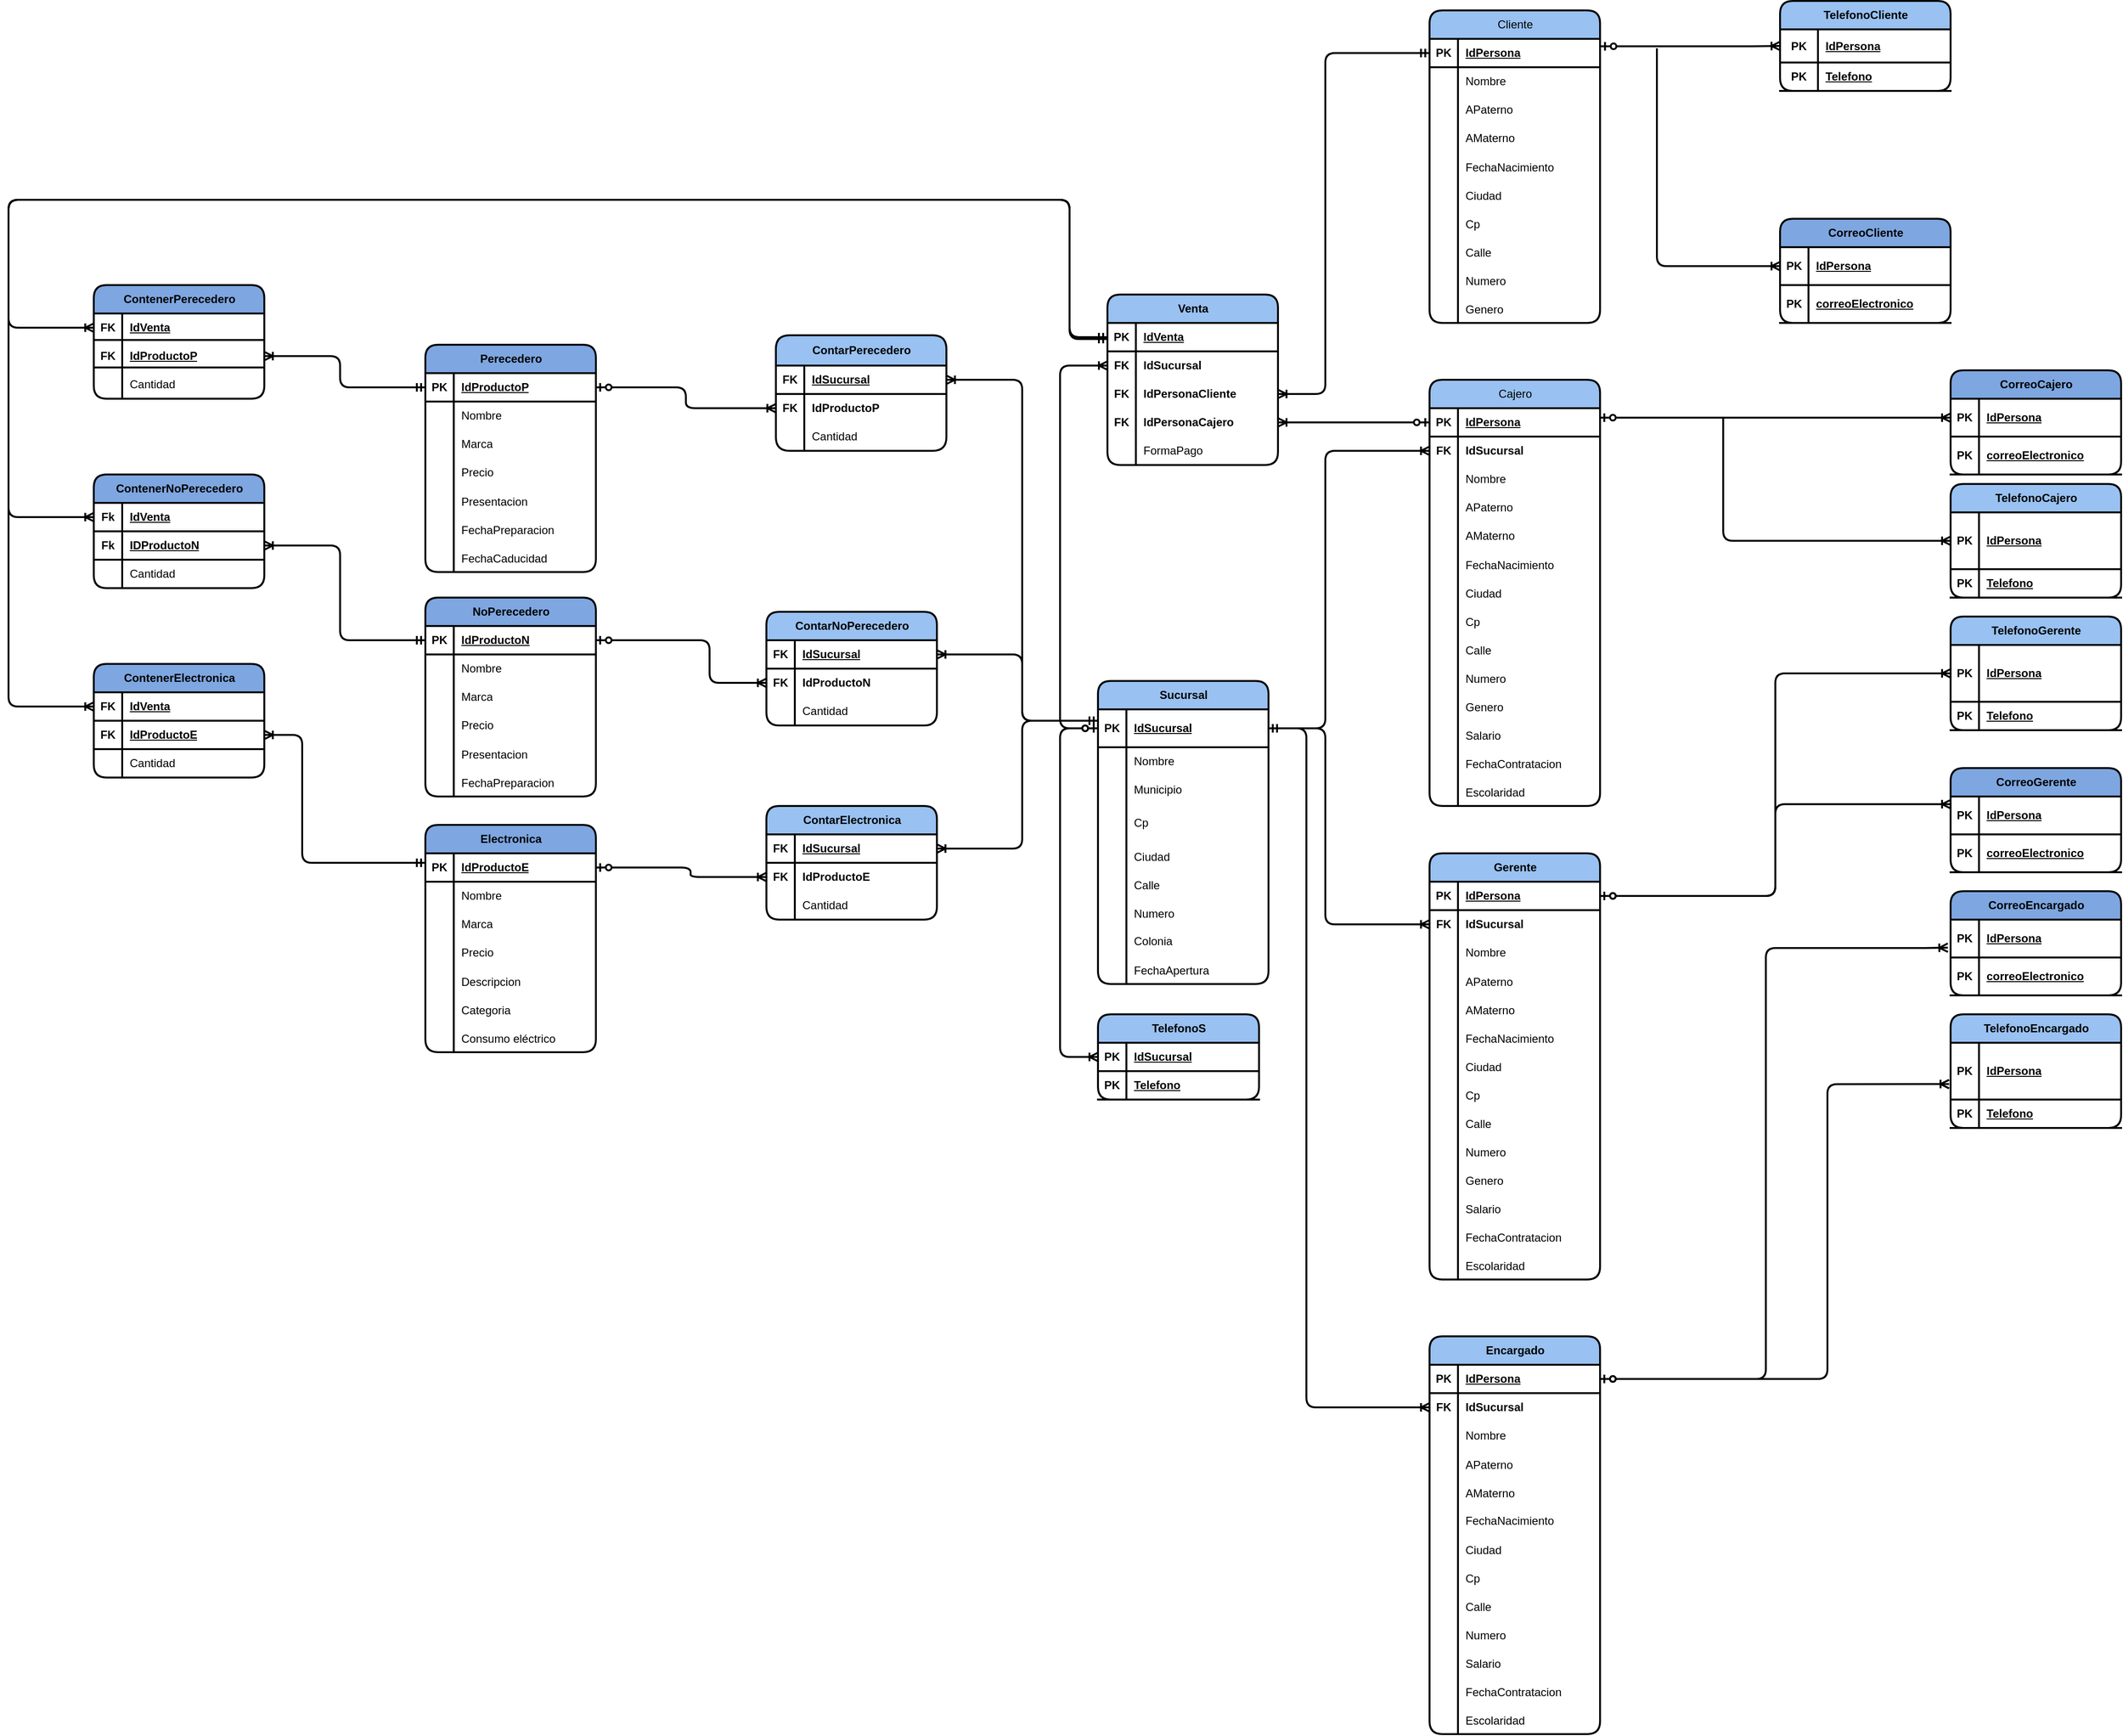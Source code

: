 <!--[if IE]><meta http-equiv="X-UA-Compatible" content="IE=5,IE=9" ><![endif]-->
<!DOCTYPE html>
<html>
<head>
<title>RelacionalAlpha</title>
<meta charset="utf-8"/>
</head>
<body><div class="mxgraph" style="max-width:100%;border:1px solid transparent;" data-mxgraph="{&quot;highlight&quot;:&quot;#0000ff&quot;,&quot;nav&quot;:true,&quot;resize&quot;:true,&quot;toolbar&quot;:&quot;zoom layers tags lightbox&quot;,&quot;edit&quot;:&quot;_blank&quot;,&quot;xml&quot;:&quot;&lt;mxfile host=\&quot;app.diagrams.net\&quot; modified=\&quot;2023-05-17T04:55:05.217Z\&quot; agent=\&quot;Mozilla/5.0 (X11; Linux x86_64; rv:102.0) Gecko/20100101 Firefox/102.0\&quot; etag=\&quot;DT5GUpdpNiRh1QRYcfNH\&quot; version=\&quot;21.3.2\&quot; type=\&quot;google\&quot;&gt;\n  &lt;diagram name=\&quot;Página-1\&quot; id=\&quot;CJR54uo5aGzGAfBc-Z13\&quot;&gt;\n    &lt;mxGraphModel dx=\&quot;2524\&quot; dy=\&quot;845\&quot; grid=\&quot;1\&quot; gridSize=\&quot;10\&quot; guides=\&quot;1\&quot; tooltips=\&quot;1\&quot; connect=\&quot;1\&quot; arrows=\&quot;1\&quot; fold=\&quot;1\&quot; page=\&quot;1\&quot; pageScale=\&quot;1\&quot; pageWidth=\&quot;850\&quot; pageHeight=\&quot;1100\&quot; math=\&quot;0\&quot; shadow=\&quot;0\&quot;&gt;\n      &lt;root&gt;\n        &lt;mxCell id=\&quot;0\&quot; /&gt;\n        &lt;mxCell id=\&quot;1\&quot; parent=\&quot;0\&quot; /&gt;\n        &lt;mxCell id=\&quot;wldQ9WrZJpp1V1rt3teF-1\&quot; value=\&quot;Sucursal\&quot; style=\&quot;shape=table;startSize=30;container=1;collapsible=1;childLayout=tableLayout;fixedRows=1;rowLines=0;fontStyle=1;align=center;resizeLast=1;html=1;strokeWidth=2;rounded=1;fillColor=#99c1f1;\&quot; parent=\&quot;1\&quot; vertex=\&quot;1\&quot;&gt;\n          &lt;mxGeometry x=\&quot;600\&quot; y=\&quot;768\&quot; width=\&quot;180\&quot; height=\&quot;320\&quot; as=\&quot;geometry\&quot;&gt;\n            &lt;mxRectangle x=\&quot;330\&quot; y=\&quot;340\&quot; width=\&quot;90\&quot; height=\&quot;30\&quot; as=\&quot;alternateBounds\&quot; /&gt;\n          &lt;/mxGeometry&gt;\n        &lt;/mxCell&gt;\n        &lt;mxCell id=\&quot;wldQ9WrZJpp1V1rt3teF-2\&quot; value=\&quot;\&quot; style=\&quot;shape=tableRow;horizontal=0;startSize=0;swimlaneHead=0;swimlaneBody=0;fillColor=none;collapsible=0;dropTarget=0;points=[[0,0.5],[1,0.5]];portConstraint=eastwest;top=0;left=0;right=0;bottom=1;strokeWidth=2;\&quot; parent=\&quot;wldQ9WrZJpp1V1rt3teF-1\&quot; vertex=\&quot;1\&quot;&gt;\n          &lt;mxGeometry y=\&quot;30\&quot; width=\&quot;180\&quot; height=\&quot;40\&quot; as=\&quot;geometry\&quot; /&gt;\n        &lt;/mxCell&gt;\n        &lt;mxCell id=\&quot;wldQ9WrZJpp1V1rt3teF-3\&quot; value=\&quot;PK\&quot; style=\&quot;shape=partialRectangle;connectable=0;fillColor=none;top=0;left=0;bottom=0;right=0;fontStyle=1;overflow=hidden;whiteSpace=wrap;html=1;strokeWidth=2;\&quot; parent=\&quot;wldQ9WrZJpp1V1rt3teF-2\&quot; vertex=\&quot;1\&quot;&gt;\n          &lt;mxGeometry width=\&quot;30\&quot; height=\&quot;40\&quot; as=\&quot;geometry\&quot;&gt;\n            &lt;mxRectangle width=\&quot;30\&quot; height=\&quot;40\&quot; as=\&quot;alternateBounds\&quot; /&gt;\n          &lt;/mxGeometry&gt;\n        &lt;/mxCell&gt;\n        &lt;mxCell id=\&quot;wldQ9WrZJpp1V1rt3teF-4\&quot; value=\&quot;IdSucursal\&quot; style=\&quot;shape=partialRectangle;connectable=0;fillColor=none;top=0;left=0;bottom=0;right=0;align=left;spacingLeft=6;fontStyle=5;overflow=hidden;whiteSpace=wrap;html=1;strokeWidth=2;\&quot; parent=\&quot;wldQ9WrZJpp1V1rt3teF-2\&quot; vertex=\&quot;1\&quot;&gt;\n          &lt;mxGeometry x=\&quot;30\&quot; width=\&quot;150\&quot; height=\&quot;40\&quot; as=\&quot;geometry\&quot;&gt;\n            &lt;mxRectangle width=\&quot;150\&quot; height=\&quot;40\&quot; as=\&quot;alternateBounds\&quot; /&gt;\n          &lt;/mxGeometry&gt;\n        &lt;/mxCell&gt;\n        &lt;mxCell id=\&quot;wldQ9WrZJpp1V1rt3teF-5\&quot; value=\&quot;\&quot; style=\&quot;shape=tableRow;horizontal=0;startSize=0;swimlaneHead=0;swimlaneBody=0;fillColor=none;collapsible=0;dropTarget=0;points=[[0,0.5],[1,0.5]];portConstraint=eastwest;top=0;left=0;right=0;bottom=0;strokeWidth=2;\&quot; parent=\&quot;wldQ9WrZJpp1V1rt3teF-1\&quot; vertex=\&quot;1\&quot;&gt;\n          &lt;mxGeometry y=\&quot;70\&quot; width=\&quot;180\&quot; height=\&quot;30\&quot; as=\&quot;geometry\&quot; /&gt;\n        &lt;/mxCell&gt;\n        &lt;mxCell id=\&quot;wldQ9WrZJpp1V1rt3teF-6\&quot; value=\&quot;\&quot; style=\&quot;shape=partialRectangle;connectable=0;fillColor=none;top=0;left=0;bottom=0;right=0;editable=1;overflow=hidden;whiteSpace=wrap;html=1;strokeWidth=2;\&quot; parent=\&quot;wldQ9WrZJpp1V1rt3teF-5\&quot; vertex=\&quot;1\&quot;&gt;\n          &lt;mxGeometry width=\&quot;30\&quot; height=\&quot;30\&quot; as=\&quot;geometry\&quot;&gt;\n            &lt;mxRectangle width=\&quot;30\&quot; height=\&quot;30\&quot; as=\&quot;alternateBounds\&quot; /&gt;\n          &lt;/mxGeometry&gt;\n        &lt;/mxCell&gt;\n        &lt;mxCell id=\&quot;wldQ9WrZJpp1V1rt3teF-7\&quot; value=\&quot;Nombre\&quot; style=\&quot;shape=partialRectangle;connectable=0;fillColor=none;top=0;left=0;bottom=0;right=0;align=left;spacingLeft=6;overflow=hidden;whiteSpace=wrap;html=1;strokeWidth=2;\&quot; parent=\&quot;wldQ9WrZJpp1V1rt3teF-5\&quot; vertex=\&quot;1\&quot;&gt;\n          &lt;mxGeometry x=\&quot;30\&quot; width=\&quot;150\&quot; height=\&quot;30\&quot; as=\&quot;geometry\&quot;&gt;\n            &lt;mxRectangle width=\&quot;150\&quot; height=\&quot;30\&quot; as=\&quot;alternateBounds\&quot; /&gt;\n          &lt;/mxGeometry&gt;\n        &lt;/mxCell&gt;\n        &lt;mxCell id=\&quot;wldQ9WrZJpp1V1rt3teF-8\&quot; value=\&quot;\&quot; style=\&quot;shape=tableRow;horizontal=0;startSize=0;swimlaneHead=0;swimlaneBody=0;fillColor=none;collapsible=0;dropTarget=0;points=[[0,0.5],[1,0.5]];portConstraint=eastwest;top=0;left=0;right=0;bottom=0;strokeWidth=2;\&quot; parent=\&quot;wldQ9WrZJpp1V1rt3teF-1\&quot; vertex=\&quot;1\&quot;&gt;\n          &lt;mxGeometry y=\&quot;100\&quot; width=\&quot;180\&quot; height=\&quot;30\&quot; as=\&quot;geometry\&quot; /&gt;\n        &lt;/mxCell&gt;\n        &lt;mxCell id=\&quot;wldQ9WrZJpp1V1rt3teF-9\&quot; value=\&quot;\&quot; style=\&quot;shape=partialRectangle;connectable=0;fillColor=none;top=0;left=0;bottom=0;right=0;editable=1;overflow=hidden;whiteSpace=wrap;html=1;strokeWidth=2;\&quot; parent=\&quot;wldQ9WrZJpp1V1rt3teF-8\&quot; vertex=\&quot;1\&quot;&gt;\n          &lt;mxGeometry width=\&quot;30\&quot; height=\&quot;30\&quot; as=\&quot;geometry\&quot;&gt;\n            &lt;mxRectangle width=\&quot;30\&quot; height=\&quot;30\&quot; as=\&quot;alternateBounds\&quot; /&gt;\n          &lt;/mxGeometry&gt;\n        &lt;/mxCell&gt;\n        &lt;mxCell id=\&quot;wldQ9WrZJpp1V1rt3teF-10\&quot; value=\&quot;Municipio\&quot; style=\&quot;shape=partialRectangle;connectable=0;fillColor=none;top=0;left=0;bottom=0;right=0;align=left;spacingLeft=6;overflow=hidden;whiteSpace=wrap;html=1;strokeWidth=2;\&quot; parent=\&quot;wldQ9WrZJpp1V1rt3teF-8\&quot; vertex=\&quot;1\&quot;&gt;\n          &lt;mxGeometry x=\&quot;30\&quot; width=\&quot;150\&quot; height=\&quot;30\&quot; as=\&quot;geometry\&quot;&gt;\n            &lt;mxRectangle width=\&quot;150\&quot; height=\&quot;30\&quot; as=\&quot;alternateBounds\&quot; /&gt;\n          &lt;/mxGeometry&gt;\n        &lt;/mxCell&gt;\n        &lt;mxCell id=\&quot;wldQ9WrZJpp1V1rt3teF-11\&quot; value=\&quot;\&quot; style=\&quot;shape=tableRow;horizontal=0;startSize=0;swimlaneHead=0;swimlaneBody=0;fillColor=none;collapsible=0;dropTarget=0;points=[[0,0.5],[1,0.5]];portConstraint=eastwest;top=0;left=0;right=0;bottom=0;strokeWidth=2;\&quot; parent=\&quot;wldQ9WrZJpp1V1rt3teF-1\&quot; vertex=\&quot;1\&quot;&gt;\n          &lt;mxGeometry y=\&quot;130\&quot; width=\&quot;180\&quot; height=\&quot;40\&quot; as=\&quot;geometry\&quot; /&gt;\n        &lt;/mxCell&gt;\n        &lt;mxCell id=\&quot;wldQ9WrZJpp1V1rt3teF-12\&quot; value=\&quot;\&quot; style=\&quot;shape=partialRectangle;connectable=0;fillColor=none;top=0;left=0;bottom=0;right=0;editable=1;overflow=hidden;whiteSpace=wrap;html=1;strokeWidth=2;\&quot; parent=\&quot;wldQ9WrZJpp1V1rt3teF-11\&quot; vertex=\&quot;1\&quot;&gt;\n          &lt;mxGeometry width=\&quot;30\&quot; height=\&quot;40\&quot; as=\&quot;geometry\&quot;&gt;\n            &lt;mxRectangle width=\&quot;30\&quot; height=\&quot;40\&quot; as=\&quot;alternateBounds\&quot; /&gt;\n          &lt;/mxGeometry&gt;\n        &lt;/mxCell&gt;\n        &lt;mxCell id=\&quot;wldQ9WrZJpp1V1rt3teF-13\&quot; value=\&quot;Cp\&quot; style=\&quot;shape=partialRectangle;connectable=0;fillColor=none;top=0;left=0;bottom=0;right=0;align=left;spacingLeft=6;overflow=hidden;whiteSpace=wrap;html=1;strokeWidth=2;\&quot; parent=\&quot;wldQ9WrZJpp1V1rt3teF-11\&quot; vertex=\&quot;1\&quot;&gt;\n          &lt;mxGeometry x=\&quot;30\&quot; width=\&quot;150\&quot; height=\&quot;40\&quot; as=\&quot;geometry\&quot;&gt;\n            &lt;mxRectangle width=\&quot;150\&quot; height=\&quot;40\&quot; as=\&quot;alternateBounds\&quot; /&gt;\n          &lt;/mxGeometry&gt;\n        &lt;/mxCell&gt;\n        &lt;mxCell id=\&quot;wldQ9WrZJpp1V1rt3teF-21\&quot; value=\&quot;\&quot; style=\&quot;shape=tableRow;horizontal=0;startSize=0;swimlaneHead=0;swimlaneBody=0;fillColor=none;collapsible=0;dropTarget=0;points=[[0,0.5],[1,0.5]];portConstraint=eastwest;top=0;left=0;right=0;bottom=0;strokeWidth=2;\&quot; parent=\&quot;wldQ9WrZJpp1V1rt3teF-1\&quot; vertex=\&quot;1\&quot;&gt;\n          &lt;mxGeometry y=\&quot;170\&quot; width=\&quot;180\&quot; height=\&quot;30\&quot; as=\&quot;geometry\&quot; /&gt;\n        &lt;/mxCell&gt;\n        &lt;mxCell id=\&quot;wldQ9WrZJpp1V1rt3teF-22\&quot; value=\&quot;\&quot; style=\&quot;shape=partialRectangle;connectable=0;fillColor=none;top=0;left=0;bottom=0;right=0;editable=1;overflow=hidden;strokeWidth=2;\&quot; parent=\&quot;wldQ9WrZJpp1V1rt3teF-21\&quot; vertex=\&quot;1\&quot;&gt;\n          &lt;mxGeometry width=\&quot;30\&quot; height=\&quot;30\&quot; as=\&quot;geometry\&quot;&gt;\n            &lt;mxRectangle width=\&quot;30\&quot; height=\&quot;30\&quot; as=\&quot;alternateBounds\&quot; /&gt;\n          &lt;/mxGeometry&gt;\n        &lt;/mxCell&gt;\n        &lt;mxCell id=\&quot;wldQ9WrZJpp1V1rt3teF-23\&quot; value=\&quot;Ciudad\&quot; style=\&quot;shape=partialRectangle;connectable=0;fillColor=none;top=0;left=0;bottom=0;right=0;align=left;spacingLeft=6;overflow=hidden;strokeWidth=2;\&quot; parent=\&quot;wldQ9WrZJpp1V1rt3teF-21\&quot; vertex=\&quot;1\&quot;&gt;\n          &lt;mxGeometry x=\&quot;30\&quot; width=\&quot;150\&quot; height=\&quot;30\&quot; as=\&quot;geometry\&quot;&gt;\n            &lt;mxRectangle width=\&quot;150\&quot; height=\&quot;30\&quot; as=\&quot;alternateBounds\&quot; /&gt;\n          &lt;/mxGeometry&gt;\n        &lt;/mxCell&gt;\n        &lt;mxCell id=\&quot;wldQ9WrZJpp1V1rt3teF-25\&quot; value=\&quot;\&quot; style=\&quot;shape=tableRow;horizontal=0;startSize=0;swimlaneHead=0;swimlaneBody=0;fillColor=none;collapsible=0;dropTarget=0;points=[[0,0.5],[1,0.5]];portConstraint=eastwest;top=0;left=0;right=0;bottom=0;strokeWidth=2;\&quot; parent=\&quot;wldQ9WrZJpp1V1rt3teF-1\&quot; vertex=\&quot;1\&quot;&gt;\n          &lt;mxGeometry y=\&quot;200\&quot; width=\&quot;180\&quot; height=\&quot;30\&quot; as=\&quot;geometry\&quot; /&gt;\n        &lt;/mxCell&gt;\n        &lt;mxCell id=\&quot;wldQ9WrZJpp1V1rt3teF-26\&quot; value=\&quot;\&quot; style=\&quot;shape=partialRectangle;connectable=0;fillColor=none;top=0;left=0;bottom=0;right=0;editable=1;overflow=hidden;strokeWidth=2;\&quot; parent=\&quot;wldQ9WrZJpp1V1rt3teF-25\&quot; vertex=\&quot;1\&quot;&gt;\n          &lt;mxGeometry width=\&quot;30\&quot; height=\&quot;30\&quot; as=\&quot;geometry\&quot;&gt;\n            &lt;mxRectangle width=\&quot;30\&quot; height=\&quot;30\&quot; as=\&quot;alternateBounds\&quot; /&gt;\n          &lt;/mxGeometry&gt;\n        &lt;/mxCell&gt;\n        &lt;mxCell id=\&quot;wldQ9WrZJpp1V1rt3teF-27\&quot; value=\&quot;Calle\&quot; style=\&quot;shape=partialRectangle;connectable=0;fillColor=none;top=0;left=0;bottom=0;right=0;align=left;spacingLeft=6;overflow=hidden;strokeWidth=2;\&quot; parent=\&quot;wldQ9WrZJpp1V1rt3teF-25\&quot; vertex=\&quot;1\&quot;&gt;\n          &lt;mxGeometry x=\&quot;30\&quot; width=\&quot;150\&quot; height=\&quot;30\&quot; as=\&quot;geometry\&quot;&gt;\n            &lt;mxRectangle width=\&quot;150\&quot; height=\&quot;30\&quot; as=\&quot;alternateBounds\&quot; /&gt;\n          &lt;/mxGeometry&gt;\n        &lt;/mxCell&gt;\n        &lt;mxCell id=\&quot;wldQ9WrZJpp1V1rt3teF-28\&quot; value=\&quot;\&quot; style=\&quot;shape=tableRow;horizontal=0;startSize=0;swimlaneHead=0;swimlaneBody=0;fillColor=none;collapsible=0;dropTarget=0;points=[[0,0.5],[1,0.5]];portConstraint=eastwest;top=0;left=0;right=0;bottom=0;strokeWidth=2;\&quot; parent=\&quot;wldQ9WrZJpp1V1rt3teF-1\&quot; vertex=\&quot;1\&quot;&gt;\n          &lt;mxGeometry y=\&quot;230\&quot; width=\&quot;180\&quot; height=\&quot;30\&quot; as=\&quot;geometry\&quot; /&gt;\n        &lt;/mxCell&gt;\n        &lt;mxCell id=\&quot;wldQ9WrZJpp1V1rt3teF-29\&quot; value=\&quot;\&quot; style=\&quot;shape=partialRectangle;connectable=0;fillColor=none;top=0;left=0;bottom=0;right=0;editable=1;overflow=hidden;strokeWidth=2;\&quot; parent=\&quot;wldQ9WrZJpp1V1rt3teF-28\&quot; vertex=\&quot;1\&quot;&gt;\n          &lt;mxGeometry width=\&quot;30\&quot; height=\&quot;30\&quot; as=\&quot;geometry\&quot;&gt;\n            &lt;mxRectangle width=\&quot;30\&quot; height=\&quot;30\&quot; as=\&quot;alternateBounds\&quot; /&gt;\n          &lt;/mxGeometry&gt;\n        &lt;/mxCell&gt;\n        &lt;mxCell id=\&quot;wldQ9WrZJpp1V1rt3teF-30\&quot; value=\&quot;Numero\&quot; style=\&quot;shape=partialRectangle;connectable=0;fillColor=none;top=0;left=0;bottom=0;right=0;align=left;spacingLeft=6;overflow=hidden;strokeWidth=2;\&quot; parent=\&quot;wldQ9WrZJpp1V1rt3teF-28\&quot; vertex=\&quot;1\&quot;&gt;\n          &lt;mxGeometry x=\&quot;30\&quot; width=\&quot;150\&quot; height=\&quot;30\&quot; as=\&quot;geometry\&quot;&gt;\n            &lt;mxRectangle width=\&quot;150\&quot; height=\&quot;30\&quot; as=\&quot;alternateBounds\&quot; /&gt;\n          &lt;/mxGeometry&gt;\n        &lt;/mxCell&gt;\n        &lt;mxCell id=\&quot;tfSGaBUX0ZCcyDvr9C6O-1\&quot; value=\&quot;\&quot; style=\&quot;shape=tableRow;horizontal=0;startSize=0;swimlaneHead=0;swimlaneBody=0;fillColor=none;collapsible=0;dropTarget=0;points=[[0,0.5],[1,0.5]];portConstraint=eastwest;top=0;left=0;right=0;bottom=0;strokeWidth=2;\&quot; parent=\&quot;wldQ9WrZJpp1V1rt3teF-1\&quot; vertex=\&quot;1\&quot;&gt;\n          &lt;mxGeometry y=\&quot;260\&quot; width=\&quot;180\&quot; height=\&quot;30\&quot; as=\&quot;geometry\&quot; /&gt;\n        &lt;/mxCell&gt;\n        &lt;mxCell id=\&quot;tfSGaBUX0ZCcyDvr9C6O-2\&quot; value=\&quot;\&quot; style=\&quot;shape=partialRectangle;connectable=0;fillColor=none;top=0;left=0;bottom=0;right=0;fontStyle=0;overflow=hidden;whiteSpace=wrap;html=1;strokeWidth=2;\&quot; parent=\&quot;tfSGaBUX0ZCcyDvr9C6O-1\&quot; vertex=\&quot;1\&quot;&gt;\n          &lt;mxGeometry width=\&quot;30\&quot; height=\&quot;30\&quot; as=\&quot;geometry\&quot;&gt;\n            &lt;mxRectangle width=\&quot;30\&quot; height=\&quot;30\&quot; as=\&quot;alternateBounds\&quot; /&gt;\n          &lt;/mxGeometry&gt;\n        &lt;/mxCell&gt;\n        &lt;mxCell id=\&quot;tfSGaBUX0ZCcyDvr9C6O-3\&quot; value=\&quot;Colonia\&quot; style=\&quot;shape=partialRectangle;connectable=0;fillColor=none;top=0;left=0;bottom=0;right=0;align=left;spacingLeft=6;fontStyle=0;overflow=hidden;whiteSpace=wrap;html=1;strokeWidth=2;\&quot; parent=\&quot;tfSGaBUX0ZCcyDvr9C6O-1\&quot; vertex=\&quot;1\&quot;&gt;\n          &lt;mxGeometry x=\&quot;30\&quot; width=\&quot;150\&quot; height=\&quot;30\&quot; as=\&quot;geometry\&quot;&gt;\n            &lt;mxRectangle width=\&quot;150\&quot; height=\&quot;30\&quot; as=\&quot;alternateBounds\&quot; /&gt;\n          &lt;/mxGeometry&gt;\n        &lt;/mxCell&gt;\n        &lt;mxCell id=\&quot;tfSGaBUX0ZCcyDvr9C6O-4\&quot; value=\&quot;\&quot; style=\&quot;shape=tableRow;horizontal=0;startSize=0;swimlaneHead=0;swimlaneBody=0;fillColor=none;collapsible=0;dropTarget=0;points=[[0,0.5],[1,0.5]];portConstraint=eastwest;top=0;left=0;right=0;bottom=0;strokeWidth=2;\&quot; parent=\&quot;wldQ9WrZJpp1V1rt3teF-1\&quot; vertex=\&quot;1\&quot;&gt;\n          &lt;mxGeometry y=\&quot;290\&quot; width=\&quot;180\&quot; height=\&quot;30\&quot; as=\&quot;geometry\&quot; /&gt;\n        &lt;/mxCell&gt;\n        &lt;mxCell id=\&quot;tfSGaBUX0ZCcyDvr9C6O-5\&quot; value=\&quot;\&quot; style=\&quot;shape=partialRectangle;connectable=0;fillColor=none;top=0;left=0;bottom=0;right=0;editable=1;overflow=hidden;strokeWidth=2;\&quot; parent=\&quot;tfSGaBUX0ZCcyDvr9C6O-4\&quot; vertex=\&quot;1\&quot;&gt;\n          &lt;mxGeometry width=\&quot;30\&quot; height=\&quot;30\&quot; as=\&quot;geometry\&quot;&gt;\n            &lt;mxRectangle width=\&quot;30\&quot; height=\&quot;30\&quot; as=\&quot;alternateBounds\&quot; /&gt;\n          &lt;/mxGeometry&gt;\n        &lt;/mxCell&gt;\n        &lt;mxCell id=\&quot;tfSGaBUX0ZCcyDvr9C6O-6\&quot; value=\&quot;FechaApertura\&quot; style=\&quot;shape=partialRectangle;connectable=0;fillColor=none;top=0;left=0;bottom=0;right=0;align=left;spacingLeft=6;overflow=hidden;strokeWidth=2;\&quot; parent=\&quot;tfSGaBUX0ZCcyDvr9C6O-4\&quot; vertex=\&quot;1\&quot;&gt;\n          &lt;mxGeometry x=\&quot;30\&quot; width=\&quot;150\&quot; height=\&quot;30\&quot; as=\&quot;geometry\&quot;&gt;\n            &lt;mxRectangle width=\&quot;150\&quot; height=\&quot;30\&quot; as=\&quot;alternateBounds\&quot; /&gt;\n          &lt;/mxGeometry&gt;\n        &lt;/mxCell&gt;\n        &lt;mxCell id=\&quot;wldQ9WrZJpp1V1rt3teF-34\&quot; value=\&quot;Cajero\&quot; style=\&quot;shape=table;startSize=30;container=1;collapsible=1;childLayout=tableLayout;fixedRows=1;rowLines=0;fontStyle=0;align=center;resizeLast=1;html=1;strokeWidth=2;fillColor=#99c1f1;strokeColor=#000000;swimlaneFillColor=none;rounded=1;\&quot; parent=\&quot;1\&quot; vertex=\&quot;1\&quot;&gt;\n          &lt;mxGeometry x=\&quot;950\&quot; y=\&quot;450\&quot; width=\&quot;180\&quot; height=\&quot;450\&quot; as=\&quot;geometry\&quot; /&gt;\n        &lt;/mxCell&gt;\n        &lt;mxCell id=\&quot;wldQ9WrZJpp1V1rt3teF-35\&quot; value=\&quot;\&quot; style=\&quot;shape=tableRow;horizontal=0;startSize=0;swimlaneHead=0;swimlaneBody=0;fillColor=none;collapsible=0;dropTarget=0;points=[[0,0.5],[1,0.5]];portConstraint=eastwest;top=0;left=0;right=0;bottom=1;strokeWidth=2;\&quot; parent=\&quot;wldQ9WrZJpp1V1rt3teF-34\&quot; vertex=\&quot;1\&quot;&gt;\n          &lt;mxGeometry y=\&quot;30\&quot; width=\&quot;180\&quot; height=\&quot;30\&quot; as=\&quot;geometry\&quot; /&gt;\n        &lt;/mxCell&gt;\n        &lt;mxCell id=\&quot;wldQ9WrZJpp1V1rt3teF-36\&quot; value=\&quot;PK\&quot; style=\&quot;shape=partialRectangle;connectable=0;fillColor=none;top=0;left=0;bottom=0;right=0;fontStyle=1;overflow=hidden;whiteSpace=wrap;html=1;strokeWidth=2;\&quot; parent=\&quot;wldQ9WrZJpp1V1rt3teF-35\&quot; vertex=\&quot;1\&quot;&gt;\n          &lt;mxGeometry width=\&quot;30\&quot; height=\&quot;30\&quot; as=\&quot;geometry\&quot;&gt;\n            &lt;mxRectangle width=\&quot;30\&quot; height=\&quot;30\&quot; as=\&quot;alternateBounds\&quot; /&gt;\n          &lt;/mxGeometry&gt;\n        &lt;/mxCell&gt;\n        &lt;mxCell id=\&quot;wldQ9WrZJpp1V1rt3teF-37\&quot; value=\&quot;IdPersona\&quot; style=\&quot;shape=partialRectangle;connectable=0;fillColor=none;top=0;left=0;bottom=0;right=0;align=left;spacingLeft=6;fontStyle=5;overflow=hidden;whiteSpace=wrap;html=1;strokeWidth=2;\&quot; parent=\&quot;wldQ9WrZJpp1V1rt3teF-35\&quot; vertex=\&quot;1\&quot;&gt;\n          &lt;mxGeometry x=\&quot;30\&quot; width=\&quot;150\&quot; height=\&quot;30\&quot; as=\&quot;geometry\&quot;&gt;\n            &lt;mxRectangle width=\&quot;150\&quot; height=\&quot;30\&quot; as=\&quot;alternateBounds\&quot; /&gt;\n          &lt;/mxGeometry&gt;\n        &lt;/mxCell&gt;\n        &lt;mxCell id=\&quot;wldQ9WrZJpp1V1rt3teF-216\&quot; value=\&quot;\&quot; style=\&quot;shape=tableRow;horizontal=0;startSize=0;swimlaneHead=0;swimlaneBody=0;fillColor=none;collapsible=0;dropTarget=0;points=[[0,0.5],[1,0.5]];portConstraint=eastwest;top=0;left=0;right=0;bottom=0;strokeWidth=2;\&quot; parent=\&quot;wldQ9WrZJpp1V1rt3teF-34\&quot; vertex=\&quot;1\&quot;&gt;\n          &lt;mxGeometry y=\&quot;60\&quot; width=\&quot;180\&quot; height=\&quot;30\&quot; as=\&quot;geometry\&quot; /&gt;\n        &lt;/mxCell&gt;\n        &lt;mxCell id=\&quot;wldQ9WrZJpp1V1rt3teF-217\&quot; value=\&quot;&amp;lt;b&amp;gt;FK&amp;lt;/b&amp;gt;\&quot; style=\&quot;shape=partialRectangle;connectable=0;fillColor=none;top=0;left=0;bottom=0;right=0;fontStyle=0;overflow=hidden;whiteSpace=wrap;html=1;strokeWidth=2;\&quot; parent=\&quot;wldQ9WrZJpp1V1rt3teF-216\&quot; vertex=\&quot;1\&quot;&gt;\n          &lt;mxGeometry width=\&quot;30\&quot; height=\&quot;30\&quot; as=\&quot;geometry\&quot;&gt;\n            &lt;mxRectangle width=\&quot;30\&quot; height=\&quot;30\&quot; as=\&quot;alternateBounds\&quot; /&gt;\n          &lt;/mxGeometry&gt;\n        &lt;/mxCell&gt;\n        &lt;mxCell id=\&quot;wldQ9WrZJpp1V1rt3teF-218\&quot; value=\&quot;IdSucursal\&quot; style=\&quot;shape=partialRectangle;connectable=0;fillColor=none;top=0;left=0;bottom=0;right=0;align=left;spacingLeft=6;fontStyle=1;overflow=hidden;whiteSpace=wrap;html=1;strokeWidth=2;\&quot; parent=\&quot;wldQ9WrZJpp1V1rt3teF-216\&quot; vertex=\&quot;1\&quot;&gt;\n          &lt;mxGeometry x=\&quot;30\&quot; width=\&quot;150\&quot; height=\&quot;30\&quot; as=\&quot;geometry\&quot;&gt;\n            &lt;mxRectangle width=\&quot;150\&quot; height=\&quot;30\&quot; as=\&quot;alternateBounds\&quot; /&gt;\n          &lt;/mxGeometry&gt;\n        &lt;/mxCell&gt;\n        &lt;mxCell id=\&quot;wldQ9WrZJpp1V1rt3teF-38\&quot; value=\&quot;\&quot; style=\&quot;shape=tableRow;horizontal=0;startSize=0;swimlaneHead=0;swimlaneBody=0;fillColor=none;collapsible=0;dropTarget=0;points=[[0,0.5],[1,0.5]];portConstraint=eastwest;top=0;left=0;right=0;bottom=0;strokeWidth=2;\&quot; parent=\&quot;wldQ9WrZJpp1V1rt3teF-34\&quot; vertex=\&quot;1\&quot;&gt;\n          &lt;mxGeometry y=\&quot;90\&quot; width=\&quot;180\&quot; height=\&quot;30\&quot; as=\&quot;geometry\&quot; /&gt;\n        &lt;/mxCell&gt;\n        &lt;mxCell id=\&quot;wldQ9WrZJpp1V1rt3teF-39\&quot; value=\&quot;\&quot; style=\&quot;shape=partialRectangle;connectable=0;fillColor=none;top=0;left=0;bottom=0;right=0;editable=1;overflow=hidden;whiteSpace=wrap;html=1;strokeWidth=2;\&quot; parent=\&quot;wldQ9WrZJpp1V1rt3teF-38\&quot; vertex=\&quot;1\&quot;&gt;\n          &lt;mxGeometry width=\&quot;30\&quot; height=\&quot;30\&quot; as=\&quot;geometry\&quot;&gt;\n            &lt;mxRectangle width=\&quot;30\&quot; height=\&quot;30\&quot; as=\&quot;alternateBounds\&quot; /&gt;\n          &lt;/mxGeometry&gt;\n        &lt;/mxCell&gt;\n        &lt;mxCell id=\&quot;wldQ9WrZJpp1V1rt3teF-40\&quot; value=\&quot;Nombre\&quot; style=\&quot;shape=partialRectangle;connectable=0;fillColor=none;top=0;left=0;bottom=0;right=0;align=left;spacingLeft=6;overflow=hidden;whiteSpace=wrap;html=1;strokeWidth=2;\&quot; parent=\&quot;wldQ9WrZJpp1V1rt3teF-38\&quot; vertex=\&quot;1\&quot;&gt;\n          &lt;mxGeometry x=\&quot;30\&quot; width=\&quot;150\&quot; height=\&quot;30\&quot; as=\&quot;geometry\&quot;&gt;\n            &lt;mxRectangle width=\&quot;150\&quot; height=\&quot;30\&quot; as=\&quot;alternateBounds\&quot; /&gt;\n          &lt;/mxGeometry&gt;\n        &lt;/mxCell&gt;\n        &lt;mxCell id=\&quot;wldQ9WrZJpp1V1rt3teF-41\&quot; value=\&quot;\&quot; style=\&quot;shape=tableRow;horizontal=0;startSize=0;swimlaneHead=0;swimlaneBody=0;fillColor=none;collapsible=0;dropTarget=0;points=[[0,0.5],[1,0.5]];portConstraint=eastwest;top=0;left=0;right=0;bottom=0;strokeWidth=2;\&quot; parent=\&quot;wldQ9WrZJpp1V1rt3teF-34\&quot; vertex=\&quot;1\&quot;&gt;\n          &lt;mxGeometry y=\&quot;120\&quot; width=\&quot;180\&quot; height=\&quot;30\&quot; as=\&quot;geometry\&quot; /&gt;\n        &lt;/mxCell&gt;\n        &lt;mxCell id=\&quot;wldQ9WrZJpp1V1rt3teF-42\&quot; value=\&quot;\&quot; style=\&quot;shape=partialRectangle;connectable=0;fillColor=none;top=0;left=0;bottom=0;right=0;editable=1;overflow=hidden;whiteSpace=wrap;html=1;strokeWidth=2;\&quot; parent=\&quot;wldQ9WrZJpp1V1rt3teF-41\&quot; vertex=\&quot;1\&quot;&gt;\n          &lt;mxGeometry width=\&quot;30\&quot; height=\&quot;30\&quot; as=\&quot;geometry\&quot;&gt;\n            &lt;mxRectangle width=\&quot;30\&quot; height=\&quot;30\&quot; as=\&quot;alternateBounds\&quot; /&gt;\n          &lt;/mxGeometry&gt;\n        &lt;/mxCell&gt;\n        &lt;mxCell id=\&quot;wldQ9WrZJpp1V1rt3teF-43\&quot; value=\&quot;APaterno\&quot; style=\&quot;shape=partialRectangle;connectable=0;fillColor=none;top=0;left=0;bottom=0;right=0;align=left;spacingLeft=6;overflow=hidden;whiteSpace=wrap;html=1;strokeWidth=2;\&quot; parent=\&quot;wldQ9WrZJpp1V1rt3teF-41\&quot; vertex=\&quot;1\&quot;&gt;\n          &lt;mxGeometry x=\&quot;30\&quot; width=\&quot;150\&quot; height=\&quot;30\&quot; as=\&quot;geometry\&quot;&gt;\n            &lt;mxRectangle width=\&quot;150\&quot; height=\&quot;30\&quot; as=\&quot;alternateBounds\&quot; /&gt;\n          &lt;/mxGeometry&gt;\n        &lt;/mxCell&gt;\n        &lt;mxCell id=\&quot;wldQ9WrZJpp1V1rt3teF-44\&quot; value=\&quot;\&quot; style=\&quot;shape=tableRow;horizontal=0;startSize=0;swimlaneHead=0;swimlaneBody=0;fillColor=none;collapsible=0;dropTarget=0;points=[[0,0.5],[1,0.5]];portConstraint=eastwest;top=0;left=0;right=0;bottom=0;strokeWidth=2;\&quot; parent=\&quot;wldQ9WrZJpp1V1rt3teF-34\&quot; vertex=\&quot;1\&quot;&gt;\n          &lt;mxGeometry y=\&quot;150\&quot; width=\&quot;180\&quot; height=\&quot;30\&quot; as=\&quot;geometry\&quot; /&gt;\n        &lt;/mxCell&gt;\n        &lt;mxCell id=\&quot;wldQ9WrZJpp1V1rt3teF-45\&quot; value=\&quot;\&quot; style=\&quot;shape=partialRectangle;connectable=0;fillColor=none;top=0;left=0;bottom=0;right=0;editable=1;overflow=hidden;whiteSpace=wrap;html=1;strokeWidth=2;\&quot; parent=\&quot;wldQ9WrZJpp1V1rt3teF-44\&quot; vertex=\&quot;1\&quot;&gt;\n          &lt;mxGeometry width=\&quot;30\&quot; height=\&quot;30\&quot; as=\&quot;geometry\&quot;&gt;\n            &lt;mxRectangle width=\&quot;30\&quot; height=\&quot;30\&quot; as=\&quot;alternateBounds\&quot; /&gt;\n          &lt;/mxGeometry&gt;\n        &lt;/mxCell&gt;\n        &lt;mxCell id=\&quot;wldQ9WrZJpp1V1rt3teF-46\&quot; value=\&quot;AMaterno\&quot; style=\&quot;shape=partialRectangle;connectable=0;fillColor=none;top=0;left=0;bottom=0;right=0;align=left;spacingLeft=6;overflow=hidden;whiteSpace=wrap;html=1;strokeWidth=2;\&quot; parent=\&quot;wldQ9WrZJpp1V1rt3teF-44\&quot; vertex=\&quot;1\&quot;&gt;\n          &lt;mxGeometry x=\&quot;30\&quot; width=\&quot;150\&quot; height=\&quot;30\&quot; as=\&quot;geometry\&quot;&gt;\n            &lt;mxRectangle width=\&quot;150\&quot; height=\&quot;30\&quot; as=\&quot;alternateBounds\&quot; /&gt;\n          &lt;/mxGeometry&gt;\n        &lt;/mxCell&gt;\n        &lt;mxCell id=\&quot;Vmr0GS1rnyzwhWYvXwH3-1\&quot; value=\&quot;\&quot; style=\&quot;shape=tableRow;horizontal=0;startSize=0;swimlaneHead=0;swimlaneBody=0;fillColor=none;collapsible=0;dropTarget=0;points=[[0,0.5],[1,0.5]];portConstraint=eastwest;top=0;left=0;right=0;bottom=0;fontSize=16;strokeWidth=2;\&quot; parent=\&quot;wldQ9WrZJpp1V1rt3teF-34\&quot; vertex=\&quot;1\&quot;&gt;\n          &lt;mxGeometry y=\&quot;180\&quot; width=\&quot;180\&quot; height=\&quot;30\&quot; as=\&quot;geometry\&quot; /&gt;\n        &lt;/mxCell&gt;\n        &lt;mxCell id=\&quot;Vmr0GS1rnyzwhWYvXwH3-2\&quot; value=\&quot;\&quot; style=\&quot;shape=partialRectangle;connectable=0;fillColor=none;top=0;left=0;bottom=0;right=0;editable=1;overflow=hidden;fontSize=16;strokeWidth=2;\&quot; parent=\&quot;Vmr0GS1rnyzwhWYvXwH3-1\&quot; vertex=\&quot;1\&quot;&gt;\n          &lt;mxGeometry width=\&quot;30\&quot; height=\&quot;30\&quot; as=\&quot;geometry\&quot;&gt;\n            &lt;mxRectangle width=\&quot;30\&quot; height=\&quot;30\&quot; as=\&quot;alternateBounds\&quot; /&gt;\n          &lt;/mxGeometry&gt;\n        &lt;/mxCell&gt;\n        &lt;mxCell id=\&quot;Vmr0GS1rnyzwhWYvXwH3-3\&quot; value=\&quot;FechaNacimiento\&quot; style=\&quot;shape=partialRectangle;connectable=0;fillColor=none;top=0;left=0;bottom=0;right=0;align=left;spacingLeft=6;overflow=hidden;fontSize=12;strokeWidth=2;\&quot; parent=\&quot;Vmr0GS1rnyzwhWYvXwH3-1\&quot; vertex=\&quot;1\&quot;&gt;\n          &lt;mxGeometry x=\&quot;30\&quot; width=\&quot;150\&quot; height=\&quot;30\&quot; as=\&quot;geometry\&quot;&gt;\n            &lt;mxRectangle width=\&quot;150\&quot; height=\&quot;30\&quot; as=\&quot;alternateBounds\&quot; /&gt;\n          &lt;/mxGeometry&gt;\n        &lt;/mxCell&gt;\n        &lt;mxCell id=\&quot;Vmr0GS1rnyzwhWYvXwH3-23\&quot; value=\&quot;\&quot; style=\&quot;shape=tableRow;horizontal=0;startSize=0;swimlaneHead=0;swimlaneBody=0;fillColor=none;collapsible=0;dropTarget=0;points=[[0,0.5],[1,0.5]];portConstraint=eastwest;top=0;left=0;right=0;bottom=0;fontSize=12;strokeWidth=2;\&quot; parent=\&quot;wldQ9WrZJpp1V1rt3teF-34\&quot; vertex=\&quot;1\&quot;&gt;\n          &lt;mxGeometry y=\&quot;210\&quot; width=\&quot;180\&quot; height=\&quot;30\&quot; as=\&quot;geometry\&quot; /&gt;\n        &lt;/mxCell&gt;\n        &lt;mxCell id=\&quot;Vmr0GS1rnyzwhWYvXwH3-24\&quot; value=\&quot;\&quot; style=\&quot;shape=partialRectangle;connectable=0;fillColor=none;top=0;left=0;bottom=0;right=0;editable=1;overflow=hidden;fontSize=16;strokeWidth=2;\&quot; parent=\&quot;Vmr0GS1rnyzwhWYvXwH3-23\&quot; vertex=\&quot;1\&quot;&gt;\n          &lt;mxGeometry width=\&quot;30\&quot; height=\&quot;30\&quot; as=\&quot;geometry\&quot;&gt;\n            &lt;mxRectangle width=\&quot;30\&quot; height=\&quot;30\&quot; as=\&quot;alternateBounds\&quot; /&gt;\n          &lt;/mxGeometry&gt;\n        &lt;/mxCell&gt;\n        &lt;mxCell id=\&quot;Vmr0GS1rnyzwhWYvXwH3-25\&quot; value=\&quot;Ciudad\&quot; style=\&quot;shape=partialRectangle;connectable=0;fillColor=none;top=0;left=0;bottom=0;right=0;align=left;spacingLeft=6;overflow=hidden;fontSize=12;strokeWidth=2;\&quot; parent=\&quot;Vmr0GS1rnyzwhWYvXwH3-23\&quot; vertex=\&quot;1\&quot;&gt;\n          &lt;mxGeometry x=\&quot;30\&quot; width=\&quot;150\&quot; height=\&quot;30\&quot; as=\&quot;geometry\&quot;&gt;\n            &lt;mxRectangle width=\&quot;150\&quot; height=\&quot;30\&quot; as=\&quot;alternateBounds\&quot; /&gt;\n          &lt;/mxGeometry&gt;\n        &lt;/mxCell&gt;\n        &lt;mxCell id=\&quot;Vmr0GS1rnyzwhWYvXwH3-26\&quot; value=\&quot;\&quot; style=\&quot;shape=tableRow;horizontal=0;startSize=0;swimlaneHead=0;swimlaneBody=0;fillColor=none;collapsible=0;dropTarget=0;points=[[0,0.5],[1,0.5]];portConstraint=eastwest;top=0;left=0;right=0;bottom=0;fontSize=16;strokeWidth=2;\&quot; parent=\&quot;wldQ9WrZJpp1V1rt3teF-34\&quot; vertex=\&quot;1\&quot;&gt;\n          &lt;mxGeometry y=\&quot;240\&quot; width=\&quot;180\&quot; height=\&quot;30\&quot; as=\&quot;geometry\&quot; /&gt;\n        &lt;/mxCell&gt;\n        &lt;mxCell id=\&quot;Vmr0GS1rnyzwhWYvXwH3-27\&quot; value=\&quot;\&quot; style=\&quot;shape=partialRectangle;connectable=0;fillColor=none;top=0;left=0;bottom=0;right=0;editable=1;overflow=hidden;fontSize=16;strokeWidth=2;\&quot; parent=\&quot;Vmr0GS1rnyzwhWYvXwH3-26\&quot; vertex=\&quot;1\&quot;&gt;\n          &lt;mxGeometry width=\&quot;30\&quot; height=\&quot;30\&quot; as=\&quot;geometry\&quot;&gt;\n            &lt;mxRectangle width=\&quot;30\&quot; height=\&quot;30\&quot; as=\&quot;alternateBounds\&quot; /&gt;\n          &lt;/mxGeometry&gt;\n        &lt;/mxCell&gt;\n        &lt;mxCell id=\&quot;Vmr0GS1rnyzwhWYvXwH3-28\&quot; value=\&quot;Cp\&quot; style=\&quot;shape=partialRectangle;connectable=0;fillColor=none;top=0;left=0;bottom=0;right=0;align=left;spacingLeft=6;overflow=hidden;fontSize=12;strokeWidth=2;\&quot; parent=\&quot;Vmr0GS1rnyzwhWYvXwH3-26\&quot; vertex=\&quot;1\&quot;&gt;\n          &lt;mxGeometry x=\&quot;30\&quot; width=\&quot;150\&quot; height=\&quot;30\&quot; as=\&quot;geometry\&quot;&gt;\n            &lt;mxRectangle width=\&quot;150\&quot; height=\&quot;30\&quot; as=\&quot;alternateBounds\&quot; /&gt;\n          &lt;/mxGeometry&gt;\n        &lt;/mxCell&gt;\n        &lt;mxCell id=\&quot;Vmr0GS1rnyzwhWYvXwH3-32\&quot; value=\&quot;\&quot; style=\&quot;shape=tableRow;horizontal=0;startSize=0;swimlaneHead=0;swimlaneBody=0;fillColor=none;collapsible=0;dropTarget=0;points=[[0,0.5],[1,0.5]];portConstraint=eastwest;top=0;left=0;right=0;bottom=0;fontSize=12;strokeWidth=2;\&quot; parent=\&quot;wldQ9WrZJpp1V1rt3teF-34\&quot; vertex=\&quot;1\&quot;&gt;\n          &lt;mxGeometry y=\&quot;270\&quot; width=\&quot;180\&quot; height=\&quot;30\&quot; as=\&quot;geometry\&quot; /&gt;\n        &lt;/mxCell&gt;\n        &lt;mxCell id=\&quot;Vmr0GS1rnyzwhWYvXwH3-33\&quot; value=\&quot;\&quot; style=\&quot;shape=partialRectangle;connectable=0;fillColor=none;top=0;left=0;bottom=0;right=0;editable=1;overflow=hidden;fontSize=12;strokeWidth=2;\&quot; parent=\&quot;Vmr0GS1rnyzwhWYvXwH3-32\&quot; vertex=\&quot;1\&quot;&gt;\n          &lt;mxGeometry width=\&quot;30\&quot; height=\&quot;30\&quot; as=\&quot;geometry\&quot;&gt;\n            &lt;mxRectangle width=\&quot;30\&quot; height=\&quot;30\&quot; as=\&quot;alternateBounds\&quot; /&gt;\n          &lt;/mxGeometry&gt;\n        &lt;/mxCell&gt;\n        &lt;mxCell id=\&quot;Vmr0GS1rnyzwhWYvXwH3-34\&quot; value=\&quot;Calle\&quot; style=\&quot;shape=partialRectangle;connectable=0;fillColor=none;top=0;left=0;bottom=0;right=0;align=left;spacingLeft=6;overflow=hidden;fontSize=12;strokeWidth=2;\&quot; parent=\&quot;Vmr0GS1rnyzwhWYvXwH3-32\&quot; vertex=\&quot;1\&quot;&gt;\n          &lt;mxGeometry x=\&quot;30\&quot; width=\&quot;150\&quot; height=\&quot;30\&quot; as=\&quot;geometry\&quot;&gt;\n            &lt;mxRectangle width=\&quot;150\&quot; height=\&quot;30\&quot; as=\&quot;alternateBounds\&quot; /&gt;\n          &lt;/mxGeometry&gt;\n        &lt;/mxCell&gt;\n        &lt;mxCell id=\&quot;Vmr0GS1rnyzwhWYvXwH3-29\&quot; value=\&quot;\&quot; style=\&quot;shape=tableRow;horizontal=0;startSize=0;swimlaneHead=0;swimlaneBody=0;fillColor=none;collapsible=0;dropTarget=0;points=[[0,0.5],[1,0.5]];portConstraint=eastwest;top=0;left=0;right=0;bottom=0;fontSize=12;strokeWidth=2;\&quot; parent=\&quot;wldQ9WrZJpp1V1rt3teF-34\&quot; vertex=\&quot;1\&quot;&gt;\n          &lt;mxGeometry y=\&quot;300\&quot; width=\&quot;180\&quot; height=\&quot;30\&quot; as=\&quot;geometry\&quot; /&gt;\n        &lt;/mxCell&gt;\n        &lt;mxCell id=\&quot;Vmr0GS1rnyzwhWYvXwH3-30\&quot; value=\&quot;\&quot; style=\&quot;shape=partialRectangle;connectable=0;fillColor=none;top=0;left=0;bottom=0;right=0;editable=1;overflow=hidden;fontSize=12;strokeWidth=2;\&quot; parent=\&quot;Vmr0GS1rnyzwhWYvXwH3-29\&quot; vertex=\&quot;1\&quot;&gt;\n          &lt;mxGeometry width=\&quot;30\&quot; height=\&quot;30\&quot; as=\&quot;geometry\&quot;&gt;\n            &lt;mxRectangle width=\&quot;30\&quot; height=\&quot;30\&quot; as=\&quot;alternateBounds\&quot; /&gt;\n          &lt;/mxGeometry&gt;\n        &lt;/mxCell&gt;\n        &lt;mxCell id=\&quot;Vmr0GS1rnyzwhWYvXwH3-31\&quot; value=\&quot;Numero\&quot; style=\&quot;shape=partialRectangle;connectable=0;fillColor=none;top=0;left=0;bottom=0;right=0;align=left;spacingLeft=6;overflow=hidden;fontSize=12;strokeWidth=2;\&quot; parent=\&quot;Vmr0GS1rnyzwhWYvXwH3-29\&quot; vertex=\&quot;1\&quot;&gt;\n          &lt;mxGeometry x=\&quot;30\&quot; width=\&quot;150\&quot; height=\&quot;30\&quot; as=\&quot;geometry\&quot;&gt;\n            &lt;mxRectangle width=\&quot;150\&quot; height=\&quot;30\&quot; as=\&quot;alternateBounds\&quot; /&gt;\n          &lt;/mxGeometry&gt;\n        &lt;/mxCell&gt;\n        &lt;mxCell id=\&quot;Vmr0GS1rnyzwhWYvXwH3-35\&quot; value=\&quot;\&quot; style=\&quot;shape=tableRow;horizontal=0;startSize=0;swimlaneHead=0;swimlaneBody=0;fillColor=none;collapsible=0;dropTarget=0;points=[[0,0.5],[1,0.5]];portConstraint=eastwest;top=0;left=0;right=0;bottom=0;fontSize=16;strokeWidth=2;\&quot; parent=\&quot;wldQ9WrZJpp1V1rt3teF-34\&quot; vertex=\&quot;1\&quot;&gt;\n          &lt;mxGeometry y=\&quot;330\&quot; width=\&quot;180\&quot; height=\&quot;30\&quot; as=\&quot;geometry\&quot; /&gt;\n        &lt;/mxCell&gt;\n        &lt;mxCell id=\&quot;Vmr0GS1rnyzwhWYvXwH3-36\&quot; value=\&quot;\&quot; style=\&quot;shape=partialRectangle;connectable=0;fillColor=none;top=0;left=0;bottom=0;right=0;editable=1;overflow=hidden;fontSize=16;strokeWidth=2;\&quot; parent=\&quot;Vmr0GS1rnyzwhWYvXwH3-35\&quot; vertex=\&quot;1\&quot;&gt;\n          &lt;mxGeometry width=\&quot;30\&quot; height=\&quot;30\&quot; as=\&quot;geometry\&quot;&gt;\n            &lt;mxRectangle width=\&quot;30\&quot; height=\&quot;30\&quot; as=\&quot;alternateBounds\&quot; /&gt;\n          &lt;/mxGeometry&gt;\n        &lt;/mxCell&gt;\n        &lt;mxCell id=\&quot;Vmr0GS1rnyzwhWYvXwH3-37\&quot; value=\&quot;Genero\&quot; style=\&quot;shape=partialRectangle;connectable=0;fillColor=none;top=0;left=0;bottom=0;right=0;align=left;spacingLeft=6;overflow=hidden;fontSize=12;strokeWidth=2;\&quot; parent=\&quot;Vmr0GS1rnyzwhWYvXwH3-35\&quot; vertex=\&quot;1\&quot;&gt;\n          &lt;mxGeometry x=\&quot;30\&quot; width=\&quot;150\&quot; height=\&quot;30\&quot; as=\&quot;geometry\&quot;&gt;\n            &lt;mxRectangle width=\&quot;150\&quot; height=\&quot;30\&quot; as=\&quot;alternateBounds\&quot; /&gt;\n          &lt;/mxGeometry&gt;\n        &lt;/mxCell&gt;\n        &lt;mxCell id=\&quot;Vmr0GS1rnyzwhWYvXwH3-38\&quot; value=\&quot;\&quot; style=\&quot;shape=tableRow;horizontal=0;startSize=0;swimlaneHead=0;swimlaneBody=0;fillColor=none;collapsible=0;dropTarget=0;points=[[0,0.5],[1,0.5]];portConstraint=eastwest;top=0;left=0;right=0;bottom=0;fontSize=16;strokeWidth=2;\&quot; parent=\&quot;wldQ9WrZJpp1V1rt3teF-34\&quot; vertex=\&quot;1\&quot;&gt;\n          &lt;mxGeometry y=\&quot;360\&quot; width=\&quot;180\&quot; height=\&quot;30\&quot; as=\&quot;geometry\&quot; /&gt;\n        &lt;/mxCell&gt;\n        &lt;mxCell id=\&quot;Vmr0GS1rnyzwhWYvXwH3-39\&quot; value=\&quot;\&quot; style=\&quot;shape=partialRectangle;connectable=0;fillColor=none;top=0;left=0;bottom=0;right=0;editable=1;overflow=hidden;fontSize=16;strokeWidth=2;\&quot; parent=\&quot;Vmr0GS1rnyzwhWYvXwH3-38\&quot; vertex=\&quot;1\&quot;&gt;\n          &lt;mxGeometry width=\&quot;30\&quot; height=\&quot;30\&quot; as=\&quot;geometry\&quot;&gt;\n            &lt;mxRectangle width=\&quot;30\&quot; height=\&quot;30\&quot; as=\&quot;alternateBounds\&quot; /&gt;\n          &lt;/mxGeometry&gt;\n        &lt;/mxCell&gt;\n        &lt;mxCell id=\&quot;Vmr0GS1rnyzwhWYvXwH3-40\&quot; value=\&quot;Salario\&quot; style=\&quot;shape=partialRectangle;connectable=0;fillColor=none;top=0;left=0;bottom=0;right=0;align=left;spacingLeft=6;overflow=hidden;fontSize=12;strokeWidth=2;\&quot; parent=\&quot;Vmr0GS1rnyzwhWYvXwH3-38\&quot; vertex=\&quot;1\&quot;&gt;\n          &lt;mxGeometry x=\&quot;30\&quot; width=\&quot;150\&quot; height=\&quot;30\&quot; as=\&quot;geometry\&quot;&gt;\n            &lt;mxRectangle width=\&quot;150\&quot; height=\&quot;30\&quot; as=\&quot;alternateBounds\&quot; /&gt;\n          &lt;/mxGeometry&gt;\n        &lt;/mxCell&gt;\n        &lt;mxCell id=\&quot;Vmr0GS1rnyzwhWYvXwH3-41\&quot; value=\&quot;\&quot; style=\&quot;shape=tableRow;horizontal=0;startSize=0;swimlaneHead=0;swimlaneBody=0;fillColor=none;collapsible=0;dropTarget=0;points=[[0,0.5],[1,0.5]];portConstraint=eastwest;top=0;left=0;right=0;bottom=0;fontSize=16;strokeWidth=2;\&quot; parent=\&quot;wldQ9WrZJpp1V1rt3teF-34\&quot; vertex=\&quot;1\&quot;&gt;\n          &lt;mxGeometry y=\&quot;390\&quot; width=\&quot;180\&quot; height=\&quot;30\&quot; as=\&quot;geometry\&quot; /&gt;\n        &lt;/mxCell&gt;\n        &lt;mxCell id=\&quot;Vmr0GS1rnyzwhWYvXwH3-42\&quot; value=\&quot;\&quot; style=\&quot;shape=partialRectangle;connectable=0;fillColor=none;top=0;left=0;bottom=0;right=0;editable=1;overflow=hidden;fontSize=16;strokeWidth=2;\&quot; parent=\&quot;Vmr0GS1rnyzwhWYvXwH3-41\&quot; vertex=\&quot;1\&quot;&gt;\n          &lt;mxGeometry width=\&quot;30\&quot; height=\&quot;30\&quot; as=\&quot;geometry\&quot;&gt;\n            &lt;mxRectangle width=\&quot;30\&quot; height=\&quot;30\&quot; as=\&quot;alternateBounds\&quot; /&gt;\n          &lt;/mxGeometry&gt;\n        &lt;/mxCell&gt;\n        &lt;mxCell id=\&quot;Vmr0GS1rnyzwhWYvXwH3-43\&quot; value=\&quot;FechaContratacion\&quot; style=\&quot;shape=partialRectangle;connectable=0;fillColor=none;top=0;left=0;bottom=0;right=0;align=left;spacingLeft=6;overflow=hidden;fontSize=12;strokeWidth=2;\&quot; parent=\&quot;Vmr0GS1rnyzwhWYvXwH3-41\&quot; vertex=\&quot;1\&quot;&gt;\n          &lt;mxGeometry x=\&quot;30\&quot; width=\&quot;150\&quot; height=\&quot;30\&quot; as=\&quot;geometry\&quot;&gt;\n            &lt;mxRectangle width=\&quot;150\&quot; height=\&quot;30\&quot; as=\&quot;alternateBounds\&quot; /&gt;\n          &lt;/mxGeometry&gt;\n        &lt;/mxCell&gt;\n        &lt;mxCell id=\&quot;Vmr0GS1rnyzwhWYvXwH3-44\&quot; value=\&quot;\&quot; style=\&quot;shape=tableRow;horizontal=0;startSize=0;swimlaneHead=0;swimlaneBody=0;fillColor=none;collapsible=0;dropTarget=0;points=[[0,0.5],[1,0.5]];portConstraint=eastwest;top=0;left=0;right=0;bottom=0;fontSize=16;strokeWidth=2;\&quot; parent=\&quot;wldQ9WrZJpp1V1rt3teF-34\&quot; vertex=\&quot;1\&quot;&gt;\n          &lt;mxGeometry y=\&quot;420\&quot; width=\&quot;180\&quot; height=\&quot;30\&quot; as=\&quot;geometry\&quot; /&gt;\n        &lt;/mxCell&gt;\n        &lt;mxCell id=\&quot;Vmr0GS1rnyzwhWYvXwH3-45\&quot; value=\&quot;\&quot; style=\&quot;shape=partialRectangle;connectable=0;fillColor=none;top=0;left=0;bottom=0;right=0;editable=1;overflow=hidden;fontSize=16;strokeWidth=2;\&quot; parent=\&quot;Vmr0GS1rnyzwhWYvXwH3-44\&quot; vertex=\&quot;1\&quot;&gt;\n          &lt;mxGeometry width=\&quot;30\&quot; height=\&quot;30\&quot; as=\&quot;geometry\&quot;&gt;\n            &lt;mxRectangle width=\&quot;30\&quot; height=\&quot;30\&quot; as=\&quot;alternateBounds\&quot; /&gt;\n          &lt;/mxGeometry&gt;\n        &lt;/mxCell&gt;\n        &lt;mxCell id=\&quot;Vmr0GS1rnyzwhWYvXwH3-46\&quot; value=\&quot;Escolaridad\&quot; style=\&quot;shape=partialRectangle;connectable=0;fillColor=none;top=0;left=0;bottom=0;right=0;align=left;spacingLeft=6;overflow=hidden;fontSize=12;strokeWidth=2;\&quot; parent=\&quot;Vmr0GS1rnyzwhWYvXwH3-44\&quot; vertex=\&quot;1\&quot;&gt;\n          &lt;mxGeometry x=\&quot;30\&quot; width=\&quot;150\&quot; height=\&quot;30\&quot; as=\&quot;geometry\&quot;&gt;\n            &lt;mxRectangle width=\&quot;150\&quot; height=\&quot;30\&quot; as=\&quot;alternateBounds\&quot; /&gt;\n          &lt;/mxGeometry&gt;\n        &lt;/mxCell&gt;\n        &lt;mxCell id=\&quot;wldQ9WrZJpp1V1rt3teF-86\&quot; value=\&quot;Venta\&quot; style=\&quot;shape=table;startSize=30;container=1;collapsible=1;childLayout=tableLayout;fixedRows=1;rowLines=0;fontStyle=1;align=center;resizeLast=1;html=1;strokeWidth=2;rounded=1;fillColor=#99c1f1;strokeColor=#000000;\&quot; parent=\&quot;1\&quot; vertex=\&quot;1\&quot;&gt;\n          &lt;mxGeometry x=\&quot;610\&quot; y=\&quot;360\&quot; width=\&quot;180\&quot; height=\&quot;180\&quot; as=\&quot;geometry\&quot; /&gt;\n        &lt;/mxCell&gt;\n        &lt;mxCell id=\&quot;wldQ9WrZJpp1V1rt3teF-87\&quot; value=\&quot;\&quot; style=\&quot;shape=tableRow;horizontal=0;startSize=0;swimlaneHead=0;swimlaneBody=0;fillColor=none;collapsible=0;dropTarget=0;points=[[0,0.5],[1,0.5]];portConstraint=eastwest;top=0;left=0;right=0;bottom=1;strokeWidth=2;\&quot; parent=\&quot;wldQ9WrZJpp1V1rt3teF-86\&quot; vertex=\&quot;1\&quot;&gt;\n          &lt;mxGeometry y=\&quot;30\&quot; width=\&quot;180\&quot; height=\&quot;30\&quot; as=\&quot;geometry\&quot; /&gt;\n        &lt;/mxCell&gt;\n        &lt;mxCell id=\&quot;wldQ9WrZJpp1V1rt3teF-88\&quot; value=\&quot;PK\&quot; style=\&quot;shape=partialRectangle;connectable=0;fillColor=none;top=0;left=0;bottom=0;right=0;fontStyle=1;overflow=hidden;whiteSpace=wrap;html=1;strokeWidth=2;\&quot; parent=\&quot;wldQ9WrZJpp1V1rt3teF-87\&quot; vertex=\&quot;1\&quot;&gt;\n          &lt;mxGeometry width=\&quot;30\&quot; height=\&quot;30\&quot; as=\&quot;geometry\&quot;&gt;\n            &lt;mxRectangle width=\&quot;30\&quot; height=\&quot;30\&quot; as=\&quot;alternateBounds\&quot; /&gt;\n          &lt;/mxGeometry&gt;\n        &lt;/mxCell&gt;\n        &lt;mxCell id=\&quot;wldQ9WrZJpp1V1rt3teF-89\&quot; value=\&quot;IdVenta\&quot; style=\&quot;shape=partialRectangle;connectable=0;fillColor=none;top=0;left=0;bottom=0;right=0;align=left;spacingLeft=6;fontStyle=5;overflow=hidden;whiteSpace=wrap;html=1;strokeWidth=2;\&quot; parent=\&quot;wldQ9WrZJpp1V1rt3teF-87\&quot; vertex=\&quot;1\&quot;&gt;\n          &lt;mxGeometry x=\&quot;30\&quot; width=\&quot;150\&quot; height=\&quot;30\&quot; as=\&quot;geometry\&quot;&gt;\n            &lt;mxRectangle width=\&quot;150\&quot; height=\&quot;30\&quot; as=\&quot;alternateBounds\&quot; /&gt;\n          &lt;/mxGeometry&gt;\n        &lt;/mxCell&gt;\n        &lt;mxCell id=\&quot;wldQ9WrZJpp1V1rt3teF-210\&quot; value=\&quot;\&quot; style=\&quot;shape=tableRow;horizontal=0;startSize=0;swimlaneHead=0;swimlaneBody=0;fillColor=none;collapsible=0;dropTarget=0;points=[[0,0.5],[1,0.5]];portConstraint=eastwest;top=0;left=0;right=0;bottom=0;strokeWidth=2;rounded=0;shadow=0;swimlaneLine=1;strokeColor=default;\&quot; parent=\&quot;wldQ9WrZJpp1V1rt3teF-86\&quot; vertex=\&quot;1\&quot;&gt;\n          &lt;mxGeometry y=\&quot;60\&quot; width=\&quot;180\&quot; height=\&quot;30\&quot; as=\&quot;geometry\&quot; /&gt;\n        &lt;/mxCell&gt;\n        &lt;mxCell id=\&quot;wldQ9WrZJpp1V1rt3teF-211\&quot; value=\&quot;FK\&quot; style=\&quot;shape=partialRectangle;connectable=0;fillColor=none;top=0;left=0;bottom=0;right=0;fontStyle=1;overflow=hidden;whiteSpace=wrap;html=1;strokeWidth=2;\&quot; parent=\&quot;wldQ9WrZJpp1V1rt3teF-210\&quot; vertex=\&quot;1\&quot;&gt;\n          &lt;mxGeometry width=\&quot;30\&quot; height=\&quot;30\&quot; as=\&quot;geometry\&quot;&gt;\n            &lt;mxRectangle width=\&quot;30\&quot; height=\&quot;30\&quot; as=\&quot;alternateBounds\&quot; /&gt;\n          &lt;/mxGeometry&gt;\n        &lt;/mxCell&gt;\n        &lt;mxCell id=\&quot;wldQ9WrZJpp1V1rt3teF-212\&quot; value=\&quot;&amp;lt;b&amp;gt;IdSucursal&amp;lt;/b&amp;gt;\&quot; style=\&quot;shape=partialRectangle;connectable=0;fillColor=none;top=0;left=0;bottom=0;right=0;align=left;spacingLeft=6;fontStyle=0;overflow=hidden;whiteSpace=wrap;html=1;strokeWidth=2;\&quot; parent=\&quot;wldQ9WrZJpp1V1rt3teF-210\&quot; vertex=\&quot;1\&quot;&gt;\n          &lt;mxGeometry x=\&quot;30\&quot; width=\&quot;150\&quot; height=\&quot;30\&quot; as=\&quot;geometry\&quot;&gt;\n            &lt;mxRectangle width=\&quot;150\&quot; height=\&quot;30\&quot; as=\&quot;alternateBounds\&quot; /&gt;\n          &lt;/mxGeometry&gt;\n        &lt;/mxCell&gt;\n        &lt;mxCell id=\&quot;wldQ9WrZJpp1V1rt3teF-245\&quot; value=\&quot;\&quot; style=\&quot;shape=tableRow;horizontal=0;startSize=0;swimlaneHead=0;swimlaneBody=0;fillColor=none;collapsible=0;dropTarget=0;points=[[0,0.5],[1,0.5]];portConstraint=eastwest;top=0;left=0;right=0;bottom=0;strokeWidth=2;\&quot; parent=\&quot;wldQ9WrZJpp1V1rt3teF-86\&quot; vertex=\&quot;1\&quot;&gt;\n          &lt;mxGeometry y=\&quot;90\&quot; width=\&quot;180\&quot; height=\&quot;30\&quot; as=\&quot;geometry\&quot; /&gt;\n        &lt;/mxCell&gt;\n        &lt;mxCell id=\&quot;wldQ9WrZJpp1V1rt3teF-246\&quot; value=\&quot;FK\&quot; style=\&quot;shape=partialRectangle;connectable=0;fillColor=none;top=0;left=0;bottom=0;right=0;fontStyle=1;overflow=hidden;whiteSpace=wrap;html=1;strokeWidth=2;\&quot; parent=\&quot;wldQ9WrZJpp1V1rt3teF-245\&quot; vertex=\&quot;1\&quot;&gt;\n          &lt;mxGeometry width=\&quot;30\&quot; height=\&quot;30\&quot; as=\&quot;geometry\&quot;&gt;\n            &lt;mxRectangle width=\&quot;30\&quot; height=\&quot;30\&quot; as=\&quot;alternateBounds\&quot; /&gt;\n          &lt;/mxGeometry&gt;\n        &lt;/mxCell&gt;\n        &lt;mxCell id=\&quot;wldQ9WrZJpp1V1rt3teF-247\&quot; value=\&quot;&amp;lt;b&amp;gt;IdPersonaCliente&amp;lt;/b&amp;gt;\&quot; style=\&quot;shape=partialRectangle;connectable=0;fillColor=none;top=0;left=0;bottom=0;right=0;align=left;spacingLeft=6;fontStyle=0;overflow=hidden;whiteSpace=wrap;html=1;strokeWidth=2;\&quot; parent=\&quot;wldQ9WrZJpp1V1rt3teF-245\&quot; vertex=\&quot;1\&quot;&gt;\n          &lt;mxGeometry x=\&quot;30\&quot; width=\&quot;150\&quot; height=\&quot;30\&quot; as=\&quot;geometry\&quot;&gt;\n            &lt;mxRectangle width=\&quot;150\&quot; height=\&quot;30\&quot; as=\&quot;alternateBounds\&quot; /&gt;\n          &lt;/mxGeometry&gt;\n        &lt;/mxCell&gt;\n        &lt;mxCell id=\&quot;wldQ9WrZJpp1V1rt3teF-225\&quot; value=\&quot;\&quot; style=\&quot;shape=tableRow;horizontal=0;startSize=0;swimlaneHead=0;swimlaneBody=0;fillColor=none;collapsible=0;dropTarget=0;points=[[0,0.5],[1,0.5]];portConstraint=eastwest;top=0;left=0;right=0;bottom=0;strokeWidth=2;\&quot; parent=\&quot;wldQ9WrZJpp1V1rt3teF-86\&quot; vertex=\&quot;1\&quot;&gt;\n          &lt;mxGeometry y=\&quot;120\&quot; width=\&quot;180\&quot; height=\&quot;30\&quot; as=\&quot;geometry\&quot; /&gt;\n        &lt;/mxCell&gt;\n        &lt;mxCell id=\&quot;wldQ9WrZJpp1V1rt3teF-226\&quot; value=\&quot;FK\&quot; style=\&quot;shape=partialRectangle;connectable=0;fillColor=none;top=0;left=0;bottom=0;right=0;fontStyle=1;overflow=hidden;whiteSpace=wrap;html=1;strokeWidth=2;\&quot; parent=\&quot;wldQ9WrZJpp1V1rt3teF-225\&quot; vertex=\&quot;1\&quot;&gt;\n          &lt;mxGeometry width=\&quot;30\&quot; height=\&quot;30\&quot; as=\&quot;geometry\&quot;&gt;\n            &lt;mxRectangle width=\&quot;30\&quot; height=\&quot;30\&quot; as=\&quot;alternateBounds\&quot; /&gt;\n          &lt;/mxGeometry&gt;\n        &lt;/mxCell&gt;\n        &lt;mxCell id=\&quot;wldQ9WrZJpp1V1rt3teF-227\&quot; value=\&quot;IdPersonaCajero\&quot; style=\&quot;shape=partialRectangle;connectable=0;fillColor=none;top=0;left=0;bottom=0;right=0;align=left;spacingLeft=6;fontStyle=1;overflow=hidden;whiteSpace=wrap;html=1;strokeWidth=2;\&quot; parent=\&quot;wldQ9WrZJpp1V1rt3teF-225\&quot; vertex=\&quot;1\&quot;&gt;\n          &lt;mxGeometry x=\&quot;30\&quot; width=\&quot;150\&quot; height=\&quot;30\&quot; as=\&quot;geometry\&quot;&gt;\n            &lt;mxRectangle width=\&quot;150\&quot; height=\&quot;30\&quot; as=\&quot;alternateBounds\&quot; /&gt;\n          &lt;/mxGeometry&gt;\n        &lt;/mxCell&gt;\n        &lt;mxCell id=\&quot;wldQ9WrZJpp1V1rt3teF-90\&quot; value=\&quot;\&quot; style=\&quot;shape=tableRow;horizontal=0;startSize=0;swimlaneHead=0;swimlaneBody=0;fillColor=none;collapsible=0;dropTarget=0;points=[[0,0.5],[1,0.5]];portConstraint=eastwest;top=0;left=0;right=0;bottom=0;strokeWidth=2;\&quot; parent=\&quot;wldQ9WrZJpp1V1rt3teF-86\&quot; vertex=\&quot;1\&quot;&gt;\n          &lt;mxGeometry y=\&quot;150\&quot; width=\&quot;180\&quot; height=\&quot;30\&quot; as=\&quot;geometry\&quot; /&gt;\n        &lt;/mxCell&gt;\n        &lt;mxCell id=\&quot;wldQ9WrZJpp1V1rt3teF-91\&quot; value=\&quot;\&quot; style=\&quot;shape=partialRectangle;connectable=0;fillColor=none;top=0;left=0;bottom=0;right=0;editable=1;overflow=hidden;whiteSpace=wrap;html=1;strokeWidth=2;\&quot; parent=\&quot;wldQ9WrZJpp1V1rt3teF-90\&quot; vertex=\&quot;1\&quot;&gt;\n          &lt;mxGeometry width=\&quot;30\&quot; height=\&quot;30\&quot; as=\&quot;geometry\&quot;&gt;\n            &lt;mxRectangle width=\&quot;30\&quot; height=\&quot;30\&quot; as=\&quot;alternateBounds\&quot; /&gt;\n          &lt;/mxGeometry&gt;\n        &lt;/mxCell&gt;\n        &lt;mxCell id=\&quot;wldQ9WrZJpp1V1rt3teF-92\&quot; value=\&quot;FormaPago\&quot; style=\&quot;shape=partialRectangle;connectable=0;fillColor=none;top=0;left=0;bottom=0;right=0;align=left;spacingLeft=6;overflow=hidden;whiteSpace=wrap;html=1;strokeWidth=2;\&quot; parent=\&quot;wldQ9WrZJpp1V1rt3teF-90\&quot; vertex=\&quot;1\&quot;&gt;\n          &lt;mxGeometry x=\&quot;30\&quot; width=\&quot;150\&quot; height=\&quot;30\&quot; as=\&quot;geometry\&quot;&gt;\n            &lt;mxRectangle width=\&quot;150\&quot; height=\&quot;30\&quot; as=\&quot;alternateBounds\&quot; /&gt;\n          &lt;/mxGeometry&gt;\n        &lt;/mxCell&gt;\n        &lt;mxCell id=\&quot;wldQ9WrZJpp1V1rt3teF-99\&quot; value=\&quot;Perecedero\&quot; style=\&quot;shape=table;startSize=30;container=1;collapsible=1;childLayout=tableLayout;fixedRows=1;rowLines=0;fontStyle=1;align=center;resizeLast=1;html=1;strokeWidth=2;rounded=1;fillColor=#7EA6E0;\&quot; parent=\&quot;1\&quot; vertex=\&quot;1\&quot;&gt;\n          &lt;mxGeometry x=\&quot;-110\&quot; y=\&quot;413\&quot; width=\&quot;180\&quot; height=\&quot;240\&quot; as=\&quot;geometry\&quot; /&gt;\n        &lt;/mxCell&gt;\n        &lt;mxCell id=\&quot;wldQ9WrZJpp1V1rt3teF-100\&quot; value=\&quot;\&quot; style=\&quot;shape=tableRow;horizontal=0;startSize=0;swimlaneHead=0;swimlaneBody=0;fillColor=none;collapsible=0;dropTarget=0;points=[[0,0.5],[1,0.5]];portConstraint=eastwest;top=0;left=0;right=0;bottom=1;strokeWidth=2;\&quot; parent=\&quot;wldQ9WrZJpp1V1rt3teF-99\&quot; vertex=\&quot;1\&quot;&gt;\n          &lt;mxGeometry y=\&quot;30\&quot; width=\&quot;180\&quot; height=\&quot;30\&quot; as=\&quot;geometry\&quot; /&gt;\n        &lt;/mxCell&gt;\n        &lt;mxCell id=\&quot;wldQ9WrZJpp1V1rt3teF-101\&quot; value=\&quot;PK\&quot; style=\&quot;shape=partialRectangle;connectable=0;fillColor=none;top=0;left=0;bottom=0;right=0;fontStyle=1;overflow=hidden;whiteSpace=wrap;html=1;strokeWidth=2;\&quot; parent=\&quot;wldQ9WrZJpp1V1rt3teF-100\&quot; vertex=\&quot;1\&quot;&gt;\n          &lt;mxGeometry width=\&quot;30\&quot; height=\&quot;30\&quot; as=\&quot;geometry\&quot;&gt;\n            &lt;mxRectangle width=\&quot;30\&quot; height=\&quot;30\&quot; as=\&quot;alternateBounds\&quot; /&gt;\n          &lt;/mxGeometry&gt;\n        &lt;/mxCell&gt;\n        &lt;mxCell id=\&quot;wldQ9WrZJpp1V1rt3teF-102\&quot; value=\&quot;IdProductoP\&quot; style=\&quot;shape=partialRectangle;connectable=0;fillColor=none;top=0;left=0;bottom=0;right=0;align=left;spacingLeft=6;fontStyle=5;overflow=hidden;whiteSpace=wrap;html=1;strokeWidth=2;\&quot; parent=\&quot;wldQ9WrZJpp1V1rt3teF-100\&quot; vertex=\&quot;1\&quot;&gt;\n          &lt;mxGeometry x=\&quot;30\&quot; width=\&quot;150\&quot; height=\&quot;30\&quot; as=\&quot;geometry\&quot;&gt;\n            &lt;mxRectangle width=\&quot;150\&quot; height=\&quot;30\&quot; as=\&quot;alternateBounds\&quot; /&gt;\n          &lt;/mxGeometry&gt;\n        &lt;/mxCell&gt;\n        &lt;mxCell id=\&quot;wldQ9WrZJpp1V1rt3teF-103\&quot; value=\&quot;\&quot; style=\&quot;shape=tableRow;horizontal=0;startSize=0;swimlaneHead=0;swimlaneBody=0;fillColor=none;collapsible=0;dropTarget=0;points=[[0,0.5],[1,0.5]];portConstraint=eastwest;top=0;left=0;right=0;bottom=0;strokeWidth=2;\&quot; parent=\&quot;wldQ9WrZJpp1V1rt3teF-99\&quot; vertex=\&quot;1\&quot;&gt;\n          &lt;mxGeometry y=\&quot;60\&quot; width=\&quot;180\&quot; height=\&quot;30\&quot; as=\&quot;geometry\&quot; /&gt;\n        &lt;/mxCell&gt;\n        &lt;mxCell id=\&quot;wldQ9WrZJpp1V1rt3teF-104\&quot; value=\&quot;\&quot; style=\&quot;shape=partialRectangle;connectable=0;fillColor=none;top=0;left=0;bottom=0;right=0;editable=1;overflow=hidden;whiteSpace=wrap;html=1;strokeWidth=2;\&quot; parent=\&quot;wldQ9WrZJpp1V1rt3teF-103\&quot; vertex=\&quot;1\&quot;&gt;\n          &lt;mxGeometry width=\&quot;30\&quot; height=\&quot;30\&quot; as=\&quot;geometry\&quot;&gt;\n            &lt;mxRectangle width=\&quot;30\&quot; height=\&quot;30\&quot; as=\&quot;alternateBounds\&quot; /&gt;\n          &lt;/mxGeometry&gt;\n        &lt;/mxCell&gt;\n        &lt;mxCell id=\&quot;wldQ9WrZJpp1V1rt3teF-105\&quot; value=\&quot;Nombre\&quot; style=\&quot;shape=partialRectangle;connectable=0;fillColor=none;top=0;left=0;bottom=0;right=0;align=left;spacingLeft=6;overflow=hidden;whiteSpace=wrap;html=1;strokeWidth=2;\&quot; parent=\&quot;wldQ9WrZJpp1V1rt3teF-103\&quot; vertex=\&quot;1\&quot;&gt;\n          &lt;mxGeometry x=\&quot;30\&quot; width=\&quot;150\&quot; height=\&quot;30\&quot; as=\&quot;geometry\&quot;&gt;\n            &lt;mxRectangle width=\&quot;150\&quot; height=\&quot;30\&quot; as=\&quot;alternateBounds\&quot; /&gt;\n          &lt;/mxGeometry&gt;\n        &lt;/mxCell&gt;\n        &lt;mxCell id=\&quot;wldQ9WrZJpp1V1rt3teF-106\&quot; value=\&quot;\&quot; style=\&quot;shape=tableRow;horizontal=0;startSize=0;swimlaneHead=0;swimlaneBody=0;fillColor=none;collapsible=0;dropTarget=0;points=[[0,0.5],[1,0.5]];portConstraint=eastwest;top=0;left=0;right=0;bottom=0;strokeWidth=2;\&quot; parent=\&quot;wldQ9WrZJpp1V1rt3teF-99\&quot; vertex=\&quot;1\&quot;&gt;\n          &lt;mxGeometry y=\&quot;90\&quot; width=\&quot;180\&quot; height=\&quot;30\&quot; as=\&quot;geometry\&quot; /&gt;\n        &lt;/mxCell&gt;\n        &lt;mxCell id=\&quot;wldQ9WrZJpp1V1rt3teF-107\&quot; value=\&quot;\&quot; style=\&quot;shape=partialRectangle;connectable=0;fillColor=none;top=0;left=0;bottom=0;right=0;editable=1;overflow=hidden;whiteSpace=wrap;html=1;strokeWidth=2;\&quot; parent=\&quot;wldQ9WrZJpp1V1rt3teF-106\&quot; vertex=\&quot;1\&quot;&gt;\n          &lt;mxGeometry width=\&quot;30\&quot; height=\&quot;30\&quot; as=\&quot;geometry\&quot;&gt;\n            &lt;mxRectangle width=\&quot;30\&quot; height=\&quot;30\&quot; as=\&quot;alternateBounds\&quot; /&gt;\n          &lt;/mxGeometry&gt;\n        &lt;/mxCell&gt;\n        &lt;mxCell id=\&quot;wldQ9WrZJpp1V1rt3teF-108\&quot; value=\&quot;Marca\&quot; style=\&quot;shape=partialRectangle;connectable=0;fillColor=none;top=0;left=0;bottom=0;right=0;align=left;spacingLeft=6;overflow=hidden;whiteSpace=wrap;html=1;strokeWidth=2;\&quot; parent=\&quot;wldQ9WrZJpp1V1rt3teF-106\&quot; vertex=\&quot;1\&quot;&gt;\n          &lt;mxGeometry x=\&quot;30\&quot; width=\&quot;150\&quot; height=\&quot;30\&quot; as=\&quot;geometry\&quot;&gt;\n            &lt;mxRectangle width=\&quot;150\&quot; height=\&quot;30\&quot; as=\&quot;alternateBounds\&quot; /&gt;\n          &lt;/mxGeometry&gt;\n        &lt;/mxCell&gt;\n        &lt;mxCell id=\&quot;wldQ9WrZJpp1V1rt3teF-109\&quot; value=\&quot;\&quot; style=\&quot;shape=tableRow;horizontal=0;startSize=0;swimlaneHead=0;swimlaneBody=0;fillColor=none;collapsible=0;dropTarget=0;points=[[0,0.5],[1,0.5]];portConstraint=eastwest;top=0;left=0;right=0;bottom=0;strokeWidth=2;\&quot; parent=\&quot;wldQ9WrZJpp1V1rt3teF-99\&quot; vertex=\&quot;1\&quot;&gt;\n          &lt;mxGeometry y=\&quot;120\&quot; width=\&quot;180\&quot; height=\&quot;30\&quot; as=\&quot;geometry\&quot; /&gt;\n        &lt;/mxCell&gt;\n        &lt;mxCell id=\&quot;wldQ9WrZJpp1V1rt3teF-110\&quot; value=\&quot;\&quot; style=\&quot;shape=partialRectangle;connectable=0;fillColor=none;top=0;left=0;bottom=0;right=0;editable=1;overflow=hidden;whiteSpace=wrap;html=1;strokeWidth=2;\&quot; parent=\&quot;wldQ9WrZJpp1V1rt3teF-109\&quot; vertex=\&quot;1\&quot;&gt;\n          &lt;mxGeometry width=\&quot;30\&quot; height=\&quot;30\&quot; as=\&quot;geometry\&quot;&gt;\n            &lt;mxRectangle width=\&quot;30\&quot; height=\&quot;30\&quot; as=\&quot;alternateBounds\&quot; /&gt;\n          &lt;/mxGeometry&gt;\n        &lt;/mxCell&gt;\n        &lt;mxCell id=\&quot;wldQ9WrZJpp1V1rt3teF-111\&quot; value=\&quot;Precio\&quot; style=\&quot;shape=partialRectangle;connectable=0;fillColor=none;top=0;left=0;bottom=0;right=0;align=left;spacingLeft=6;overflow=hidden;whiteSpace=wrap;html=1;strokeWidth=2;\&quot; parent=\&quot;wldQ9WrZJpp1V1rt3teF-109\&quot; vertex=\&quot;1\&quot;&gt;\n          &lt;mxGeometry x=\&quot;30\&quot; width=\&quot;150\&quot; height=\&quot;30\&quot; as=\&quot;geometry\&quot;&gt;\n            &lt;mxRectangle width=\&quot;150\&quot; height=\&quot;30\&quot; as=\&quot;alternateBounds\&quot; /&gt;\n          &lt;/mxGeometry&gt;\n        &lt;/mxCell&gt;\n        &lt;mxCell id=\&quot;EvH4emPT5b-TOMt8SVXq-2\&quot; value=\&quot;\&quot; style=\&quot;shape=tableRow;horizontal=0;startSize=0;swimlaneHead=0;swimlaneBody=0;fillColor=none;collapsible=0;dropTarget=0;points=[[0,0.5],[1,0.5]];portConstraint=eastwest;top=0;left=0;right=0;bottom=0;strokeWidth=2;\&quot; parent=\&quot;wldQ9WrZJpp1V1rt3teF-99\&quot; vertex=\&quot;1\&quot;&gt;\n          &lt;mxGeometry y=\&quot;150\&quot; width=\&quot;180\&quot; height=\&quot;30\&quot; as=\&quot;geometry\&quot; /&gt;\n        &lt;/mxCell&gt;\n        &lt;mxCell id=\&quot;EvH4emPT5b-TOMt8SVXq-3\&quot; value=\&quot;\&quot; style=\&quot;shape=partialRectangle;connectable=0;fillColor=none;top=0;left=0;bottom=0;right=0;editable=1;overflow=hidden;strokeWidth=2;\&quot; parent=\&quot;EvH4emPT5b-TOMt8SVXq-2\&quot; vertex=\&quot;1\&quot;&gt;\n          &lt;mxGeometry width=\&quot;30\&quot; height=\&quot;30\&quot; as=\&quot;geometry\&quot;&gt;\n            &lt;mxRectangle width=\&quot;30\&quot; height=\&quot;30\&quot; as=\&quot;alternateBounds\&quot; /&gt;\n          &lt;/mxGeometry&gt;\n        &lt;/mxCell&gt;\n        &lt;mxCell id=\&quot;EvH4emPT5b-TOMt8SVXq-4\&quot; value=\&quot;Presentacion\&quot; style=\&quot;shape=partialRectangle;connectable=0;fillColor=none;top=0;left=0;bottom=0;right=0;align=left;spacingLeft=6;overflow=hidden;strokeWidth=2;\&quot; parent=\&quot;EvH4emPT5b-TOMt8SVXq-2\&quot; vertex=\&quot;1\&quot;&gt;\n          &lt;mxGeometry x=\&quot;30\&quot; width=\&quot;150\&quot; height=\&quot;30\&quot; as=\&quot;geometry\&quot;&gt;\n            &lt;mxRectangle width=\&quot;150\&quot; height=\&quot;30\&quot; as=\&quot;alternateBounds\&quot; /&gt;\n          &lt;/mxGeometry&gt;\n        &lt;/mxCell&gt;\n        &lt;mxCell id=\&quot;EvH4emPT5b-TOMt8SVXq-6\&quot; value=\&quot;\&quot; style=\&quot;shape=tableRow;horizontal=0;startSize=0;swimlaneHead=0;swimlaneBody=0;fillColor=none;collapsible=0;dropTarget=0;points=[[0,0.5],[1,0.5]];portConstraint=eastwest;top=0;left=0;right=0;bottom=0;strokeWidth=2;\&quot; parent=\&quot;wldQ9WrZJpp1V1rt3teF-99\&quot; vertex=\&quot;1\&quot;&gt;\n          &lt;mxGeometry y=\&quot;180\&quot; width=\&quot;180\&quot; height=\&quot;30\&quot; as=\&quot;geometry\&quot; /&gt;\n        &lt;/mxCell&gt;\n        &lt;mxCell id=\&quot;EvH4emPT5b-TOMt8SVXq-7\&quot; value=\&quot;\&quot; style=\&quot;shape=partialRectangle;connectable=0;fillColor=none;top=0;left=0;bottom=0;right=0;editable=1;overflow=hidden;strokeWidth=2;\&quot; parent=\&quot;EvH4emPT5b-TOMt8SVXq-6\&quot; vertex=\&quot;1\&quot;&gt;\n          &lt;mxGeometry width=\&quot;30\&quot; height=\&quot;30\&quot; as=\&quot;geometry\&quot;&gt;\n            &lt;mxRectangle width=\&quot;30\&quot; height=\&quot;30\&quot; as=\&quot;alternateBounds\&quot; /&gt;\n          &lt;/mxGeometry&gt;\n        &lt;/mxCell&gt;\n        &lt;mxCell id=\&quot;EvH4emPT5b-TOMt8SVXq-8\&quot; value=\&quot;FechaPreparacion\&quot; style=\&quot;shape=partialRectangle;connectable=0;fillColor=none;top=0;left=0;bottom=0;right=0;align=left;spacingLeft=6;overflow=hidden;strokeWidth=2;\&quot; parent=\&quot;EvH4emPT5b-TOMt8SVXq-6\&quot; vertex=\&quot;1\&quot;&gt;\n          &lt;mxGeometry x=\&quot;30\&quot; width=\&quot;150\&quot; height=\&quot;30\&quot; as=\&quot;geometry\&quot;&gt;\n            &lt;mxRectangle width=\&quot;150\&quot; height=\&quot;30\&quot; as=\&quot;alternateBounds\&quot; /&gt;\n          &lt;/mxGeometry&gt;\n        &lt;/mxCell&gt;\n        &lt;mxCell id=\&quot;EvH4emPT5b-TOMt8SVXq-10\&quot; value=\&quot;\&quot; style=\&quot;shape=tableRow;horizontal=0;startSize=0;swimlaneHead=0;swimlaneBody=0;fillColor=none;collapsible=0;dropTarget=0;points=[[0,0.5],[1,0.5]];portConstraint=eastwest;top=0;left=0;right=0;bottom=0;strokeWidth=2;\&quot; parent=\&quot;wldQ9WrZJpp1V1rt3teF-99\&quot; vertex=\&quot;1\&quot;&gt;\n          &lt;mxGeometry y=\&quot;210\&quot; width=\&quot;180\&quot; height=\&quot;30\&quot; as=\&quot;geometry\&quot; /&gt;\n        &lt;/mxCell&gt;\n        &lt;mxCell id=\&quot;EvH4emPT5b-TOMt8SVXq-11\&quot; value=\&quot;\&quot; style=\&quot;shape=partialRectangle;connectable=0;fillColor=none;top=0;left=0;bottom=0;right=0;editable=1;overflow=hidden;strokeWidth=2;\&quot; parent=\&quot;EvH4emPT5b-TOMt8SVXq-10\&quot; vertex=\&quot;1\&quot;&gt;\n          &lt;mxGeometry width=\&quot;30\&quot; height=\&quot;30\&quot; as=\&quot;geometry\&quot;&gt;\n            &lt;mxRectangle width=\&quot;30\&quot; height=\&quot;30\&quot; as=\&quot;alternateBounds\&quot; /&gt;\n          &lt;/mxGeometry&gt;\n        &lt;/mxCell&gt;\n        &lt;mxCell id=\&quot;EvH4emPT5b-TOMt8SVXq-12\&quot; value=\&quot;FechaCaducidad\&quot; style=\&quot;shape=partialRectangle;connectable=0;fillColor=none;top=0;left=0;bottom=0;right=0;align=left;spacingLeft=6;overflow=hidden;strokeWidth=2;\&quot; parent=\&quot;EvH4emPT5b-TOMt8SVXq-10\&quot; vertex=\&quot;1\&quot;&gt;\n          &lt;mxGeometry x=\&quot;30\&quot; width=\&quot;150\&quot; height=\&quot;30\&quot; as=\&quot;geometry\&quot;&gt;\n            &lt;mxRectangle width=\&quot;150\&quot; height=\&quot;30\&quot; as=\&quot;alternateBounds\&quot; /&gt;\n          &lt;/mxGeometry&gt;\n        &lt;/mxCell&gt;\n        &lt;mxCell id=\&quot;wldQ9WrZJpp1V1rt3teF-112\&quot; value=\&quot;Electronica\&quot; style=\&quot;shape=table;startSize=30;container=1;collapsible=1;childLayout=tableLayout;fixedRows=1;rowLines=0;fontStyle=1;align=center;resizeLast=1;html=1;strokeWidth=2;rounded=1;fillColor=#7EA6E0;\&quot; parent=\&quot;1\&quot; vertex=\&quot;1\&quot;&gt;\n          &lt;mxGeometry x=\&quot;-110\&quot; y=\&quot;920\&quot; width=\&quot;180\&quot; height=\&quot;240\&quot; as=\&quot;geometry\&quot; /&gt;\n        &lt;/mxCell&gt;\n        &lt;mxCell id=\&quot;wldQ9WrZJpp1V1rt3teF-113\&quot; value=\&quot;\&quot; style=\&quot;shape=tableRow;horizontal=0;startSize=0;swimlaneHead=0;swimlaneBody=0;fillColor=none;collapsible=0;dropTarget=0;points=[[0,0.5],[1,0.5]];portConstraint=eastwest;top=0;left=0;right=0;bottom=1;strokeWidth=2;\&quot; parent=\&quot;wldQ9WrZJpp1V1rt3teF-112\&quot; vertex=\&quot;1\&quot;&gt;\n          &lt;mxGeometry y=\&quot;30\&quot; width=\&quot;180\&quot; height=\&quot;30\&quot; as=\&quot;geometry\&quot; /&gt;\n        &lt;/mxCell&gt;\n        &lt;mxCell id=\&quot;wldQ9WrZJpp1V1rt3teF-114\&quot; value=\&quot;PK\&quot; style=\&quot;shape=partialRectangle;connectable=0;fillColor=none;top=0;left=0;bottom=0;right=0;fontStyle=1;overflow=hidden;whiteSpace=wrap;html=1;strokeWidth=2;\&quot; parent=\&quot;wldQ9WrZJpp1V1rt3teF-113\&quot; vertex=\&quot;1\&quot;&gt;\n          &lt;mxGeometry width=\&quot;30\&quot; height=\&quot;30\&quot; as=\&quot;geometry\&quot;&gt;\n            &lt;mxRectangle width=\&quot;30\&quot; height=\&quot;30\&quot; as=\&quot;alternateBounds\&quot; /&gt;\n          &lt;/mxGeometry&gt;\n        &lt;/mxCell&gt;\n        &lt;mxCell id=\&quot;wldQ9WrZJpp1V1rt3teF-115\&quot; value=\&quot;IdProductoE\&quot; style=\&quot;shape=partialRectangle;connectable=0;fillColor=none;top=0;left=0;bottom=0;right=0;align=left;spacingLeft=6;fontStyle=5;overflow=hidden;whiteSpace=wrap;html=1;strokeWidth=2;\&quot; parent=\&quot;wldQ9WrZJpp1V1rt3teF-113\&quot; vertex=\&quot;1\&quot;&gt;\n          &lt;mxGeometry x=\&quot;30\&quot; width=\&quot;150\&quot; height=\&quot;30\&quot; as=\&quot;geometry\&quot;&gt;\n            &lt;mxRectangle width=\&quot;150\&quot; height=\&quot;30\&quot; as=\&quot;alternateBounds\&quot; /&gt;\n          &lt;/mxGeometry&gt;\n        &lt;/mxCell&gt;\n        &lt;mxCell id=\&quot;wldQ9WrZJpp1V1rt3teF-116\&quot; value=\&quot;\&quot; style=\&quot;shape=tableRow;horizontal=0;startSize=0;swimlaneHead=0;swimlaneBody=0;fillColor=none;collapsible=0;dropTarget=0;points=[[0,0.5],[1,0.5]];portConstraint=eastwest;top=0;left=0;right=0;bottom=0;strokeWidth=2;\&quot; parent=\&quot;wldQ9WrZJpp1V1rt3teF-112\&quot; vertex=\&quot;1\&quot;&gt;\n          &lt;mxGeometry y=\&quot;60\&quot; width=\&quot;180\&quot; height=\&quot;30\&quot; as=\&quot;geometry\&quot; /&gt;\n        &lt;/mxCell&gt;\n        &lt;mxCell id=\&quot;wldQ9WrZJpp1V1rt3teF-117\&quot; value=\&quot;\&quot; style=\&quot;shape=partialRectangle;connectable=0;fillColor=none;top=0;left=0;bottom=0;right=0;editable=1;overflow=hidden;whiteSpace=wrap;html=1;strokeWidth=2;\&quot; parent=\&quot;wldQ9WrZJpp1V1rt3teF-116\&quot; vertex=\&quot;1\&quot;&gt;\n          &lt;mxGeometry width=\&quot;30\&quot; height=\&quot;30\&quot; as=\&quot;geometry\&quot;&gt;\n            &lt;mxRectangle width=\&quot;30\&quot; height=\&quot;30\&quot; as=\&quot;alternateBounds\&quot; /&gt;\n          &lt;/mxGeometry&gt;\n        &lt;/mxCell&gt;\n        &lt;mxCell id=\&quot;wldQ9WrZJpp1V1rt3teF-118\&quot; value=\&quot;Nombre\&quot; style=\&quot;shape=partialRectangle;connectable=0;fillColor=none;top=0;left=0;bottom=0;right=0;align=left;spacingLeft=6;overflow=hidden;whiteSpace=wrap;html=1;strokeWidth=2;\&quot; parent=\&quot;wldQ9WrZJpp1V1rt3teF-116\&quot; vertex=\&quot;1\&quot;&gt;\n          &lt;mxGeometry x=\&quot;30\&quot; width=\&quot;150\&quot; height=\&quot;30\&quot; as=\&quot;geometry\&quot;&gt;\n            &lt;mxRectangle width=\&quot;150\&quot; height=\&quot;30\&quot; as=\&quot;alternateBounds\&quot; /&gt;\n          &lt;/mxGeometry&gt;\n        &lt;/mxCell&gt;\n        &lt;mxCell id=\&quot;wldQ9WrZJpp1V1rt3teF-119\&quot; value=\&quot;\&quot; style=\&quot;shape=tableRow;horizontal=0;startSize=0;swimlaneHead=0;swimlaneBody=0;fillColor=none;collapsible=0;dropTarget=0;points=[[0,0.5],[1,0.5]];portConstraint=eastwest;top=0;left=0;right=0;bottom=0;strokeWidth=2;\&quot; parent=\&quot;wldQ9WrZJpp1V1rt3teF-112\&quot; vertex=\&quot;1\&quot;&gt;\n          &lt;mxGeometry y=\&quot;90\&quot; width=\&quot;180\&quot; height=\&quot;30\&quot; as=\&quot;geometry\&quot; /&gt;\n        &lt;/mxCell&gt;\n        &lt;mxCell id=\&quot;wldQ9WrZJpp1V1rt3teF-120\&quot; value=\&quot;\&quot; style=\&quot;shape=partialRectangle;connectable=0;fillColor=none;top=0;left=0;bottom=0;right=0;editable=1;overflow=hidden;whiteSpace=wrap;html=1;strokeWidth=2;\&quot; parent=\&quot;wldQ9WrZJpp1V1rt3teF-119\&quot; vertex=\&quot;1\&quot;&gt;\n          &lt;mxGeometry width=\&quot;30\&quot; height=\&quot;30\&quot; as=\&quot;geometry\&quot;&gt;\n            &lt;mxRectangle width=\&quot;30\&quot; height=\&quot;30\&quot; as=\&quot;alternateBounds\&quot; /&gt;\n          &lt;/mxGeometry&gt;\n        &lt;/mxCell&gt;\n        &lt;mxCell id=\&quot;wldQ9WrZJpp1V1rt3teF-121\&quot; value=\&quot;Marca\&quot; style=\&quot;shape=partialRectangle;connectable=0;fillColor=none;top=0;left=0;bottom=0;right=0;align=left;spacingLeft=6;overflow=hidden;whiteSpace=wrap;html=1;strokeWidth=2;\&quot; parent=\&quot;wldQ9WrZJpp1V1rt3teF-119\&quot; vertex=\&quot;1\&quot;&gt;\n          &lt;mxGeometry x=\&quot;30\&quot; width=\&quot;150\&quot; height=\&quot;30\&quot; as=\&quot;geometry\&quot;&gt;\n            &lt;mxRectangle width=\&quot;150\&quot; height=\&quot;30\&quot; as=\&quot;alternateBounds\&quot; /&gt;\n          &lt;/mxGeometry&gt;\n        &lt;/mxCell&gt;\n        &lt;mxCell id=\&quot;wldQ9WrZJpp1V1rt3teF-122\&quot; value=\&quot;\&quot; style=\&quot;shape=tableRow;horizontal=0;startSize=0;swimlaneHead=0;swimlaneBody=0;fillColor=none;collapsible=0;dropTarget=0;points=[[0,0.5],[1,0.5]];portConstraint=eastwest;top=0;left=0;right=0;bottom=0;strokeWidth=2;\&quot; parent=\&quot;wldQ9WrZJpp1V1rt3teF-112\&quot; vertex=\&quot;1\&quot;&gt;\n          &lt;mxGeometry y=\&quot;120\&quot; width=\&quot;180\&quot; height=\&quot;30\&quot; as=\&quot;geometry\&quot; /&gt;\n        &lt;/mxCell&gt;\n        &lt;mxCell id=\&quot;wldQ9WrZJpp1V1rt3teF-123\&quot; value=\&quot;\&quot; style=\&quot;shape=partialRectangle;connectable=0;fillColor=none;top=0;left=0;bottom=0;right=0;editable=1;overflow=hidden;whiteSpace=wrap;html=1;strokeWidth=2;\&quot; parent=\&quot;wldQ9WrZJpp1V1rt3teF-122\&quot; vertex=\&quot;1\&quot;&gt;\n          &lt;mxGeometry width=\&quot;30\&quot; height=\&quot;30\&quot; as=\&quot;geometry\&quot;&gt;\n            &lt;mxRectangle width=\&quot;30\&quot; height=\&quot;30\&quot; as=\&quot;alternateBounds\&quot; /&gt;\n          &lt;/mxGeometry&gt;\n        &lt;/mxCell&gt;\n        &lt;mxCell id=\&quot;wldQ9WrZJpp1V1rt3teF-124\&quot; value=\&quot;Precio\&quot; style=\&quot;shape=partialRectangle;connectable=0;fillColor=none;top=0;left=0;bottom=0;right=0;align=left;spacingLeft=6;overflow=hidden;whiteSpace=wrap;html=1;strokeWidth=2;\&quot; parent=\&quot;wldQ9WrZJpp1V1rt3teF-122\&quot; vertex=\&quot;1\&quot;&gt;\n          &lt;mxGeometry x=\&quot;30\&quot; width=\&quot;150\&quot; height=\&quot;30\&quot; as=\&quot;geometry\&quot;&gt;\n            &lt;mxRectangle width=\&quot;150\&quot; height=\&quot;30\&quot; as=\&quot;alternateBounds\&quot; /&gt;\n          &lt;/mxGeometry&gt;\n        &lt;/mxCell&gt;\n        &lt;mxCell id=\&quot;EvH4emPT5b-TOMt8SVXq-23\&quot; value=\&quot;\&quot; style=\&quot;shape=tableRow;horizontal=0;startSize=0;swimlaneHead=0;swimlaneBody=0;fillColor=none;collapsible=0;dropTarget=0;points=[[0,0.5],[1,0.5]];portConstraint=eastwest;top=0;left=0;right=0;bottom=0;strokeWidth=2;\&quot; parent=\&quot;wldQ9WrZJpp1V1rt3teF-112\&quot; vertex=\&quot;1\&quot;&gt;\n          &lt;mxGeometry y=\&quot;150\&quot; width=\&quot;180\&quot; height=\&quot;30\&quot; as=\&quot;geometry\&quot; /&gt;\n        &lt;/mxCell&gt;\n        &lt;mxCell id=\&quot;EvH4emPT5b-TOMt8SVXq-24\&quot; value=\&quot;\&quot; style=\&quot;shape=partialRectangle;connectable=0;fillColor=none;top=0;left=0;bottom=0;right=0;editable=1;overflow=hidden;strokeWidth=2;\&quot; parent=\&quot;EvH4emPT5b-TOMt8SVXq-23\&quot; vertex=\&quot;1\&quot;&gt;\n          &lt;mxGeometry width=\&quot;30\&quot; height=\&quot;30\&quot; as=\&quot;geometry\&quot;&gt;\n            &lt;mxRectangle width=\&quot;30\&quot; height=\&quot;30\&quot; as=\&quot;alternateBounds\&quot; /&gt;\n          &lt;/mxGeometry&gt;\n        &lt;/mxCell&gt;\n        &lt;mxCell id=\&quot;EvH4emPT5b-TOMt8SVXq-25\&quot; value=\&quot;Descripcion\&quot; style=\&quot;shape=partialRectangle;connectable=0;fillColor=none;top=0;left=0;bottom=0;right=0;align=left;spacingLeft=6;overflow=hidden;strokeWidth=2;\&quot; parent=\&quot;EvH4emPT5b-TOMt8SVXq-23\&quot; vertex=\&quot;1\&quot;&gt;\n          &lt;mxGeometry x=\&quot;30\&quot; width=\&quot;150\&quot; height=\&quot;30\&quot; as=\&quot;geometry\&quot;&gt;\n            &lt;mxRectangle width=\&quot;150\&quot; height=\&quot;30\&quot; as=\&quot;alternateBounds\&quot; /&gt;\n          &lt;/mxGeometry&gt;\n        &lt;/mxCell&gt;\n        &lt;mxCell id=\&quot;EvH4emPT5b-TOMt8SVXq-26\&quot; value=\&quot;\&quot; style=\&quot;shape=tableRow;horizontal=0;startSize=0;swimlaneHead=0;swimlaneBody=0;fillColor=none;collapsible=0;dropTarget=0;points=[[0,0.5],[1,0.5]];portConstraint=eastwest;top=0;left=0;right=0;bottom=0;strokeWidth=2;\&quot; parent=\&quot;wldQ9WrZJpp1V1rt3teF-112\&quot; vertex=\&quot;1\&quot;&gt;\n          &lt;mxGeometry y=\&quot;180\&quot; width=\&quot;180\&quot; height=\&quot;30\&quot; as=\&quot;geometry\&quot; /&gt;\n        &lt;/mxCell&gt;\n        &lt;mxCell id=\&quot;EvH4emPT5b-TOMt8SVXq-27\&quot; value=\&quot;\&quot; style=\&quot;shape=partialRectangle;connectable=0;fillColor=none;top=0;left=0;bottom=0;right=0;editable=1;overflow=hidden;strokeWidth=2;\&quot; parent=\&quot;EvH4emPT5b-TOMt8SVXq-26\&quot; vertex=\&quot;1\&quot;&gt;\n          &lt;mxGeometry width=\&quot;30\&quot; height=\&quot;30\&quot; as=\&quot;geometry\&quot;&gt;\n            &lt;mxRectangle width=\&quot;30\&quot; height=\&quot;30\&quot; as=\&quot;alternateBounds\&quot; /&gt;\n          &lt;/mxGeometry&gt;\n        &lt;/mxCell&gt;\n        &lt;mxCell id=\&quot;EvH4emPT5b-TOMt8SVXq-28\&quot; value=\&quot;Categoria\&quot; style=\&quot;shape=partialRectangle;connectable=0;fillColor=none;top=0;left=0;bottom=0;right=0;align=left;spacingLeft=6;overflow=hidden;strokeWidth=2;\&quot; parent=\&quot;EvH4emPT5b-TOMt8SVXq-26\&quot; vertex=\&quot;1\&quot;&gt;\n          &lt;mxGeometry x=\&quot;30\&quot; width=\&quot;150\&quot; height=\&quot;30\&quot; as=\&quot;geometry\&quot;&gt;\n            &lt;mxRectangle width=\&quot;150\&quot; height=\&quot;30\&quot; as=\&quot;alternateBounds\&quot; /&gt;\n          &lt;/mxGeometry&gt;\n        &lt;/mxCell&gt;\n        &lt;mxCell id=\&quot;EvH4emPT5b-TOMt8SVXq-30\&quot; value=\&quot;\&quot; style=\&quot;shape=tableRow;horizontal=0;startSize=0;swimlaneHead=0;swimlaneBody=0;fillColor=none;collapsible=0;dropTarget=0;points=[[0,0.5],[1,0.5]];portConstraint=eastwest;top=0;left=0;right=0;bottom=0;strokeWidth=2;\&quot; parent=\&quot;wldQ9WrZJpp1V1rt3teF-112\&quot; vertex=\&quot;1\&quot;&gt;\n          &lt;mxGeometry y=\&quot;210\&quot; width=\&quot;180\&quot; height=\&quot;30\&quot; as=\&quot;geometry\&quot; /&gt;\n        &lt;/mxCell&gt;\n        &lt;mxCell id=\&quot;EvH4emPT5b-TOMt8SVXq-31\&quot; value=\&quot;\&quot; style=\&quot;shape=partialRectangle;connectable=0;fillColor=none;top=0;left=0;bottom=0;right=0;editable=1;overflow=hidden;strokeWidth=2;\&quot; parent=\&quot;EvH4emPT5b-TOMt8SVXq-30\&quot; vertex=\&quot;1\&quot;&gt;\n          &lt;mxGeometry width=\&quot;30\&quot; height=\&quot;30\&quot; as=\&quot;geometry\&quot;&gt;\n            &lt;mxRectangle width=\&quot;30\&quot; height=\&quot;30\&quot; as=\&quot;alternateBounds\&quot; /&gt;\n          &lt;/mxGeometry&gt;\n        &lt;/mxCell&gt;\n        &lt;mxCell id=\&quot;EvH4emPT5b-TOMt8SVXq-32\&quot; value=\&quot;Consumo eléctrico\&quot; style=\&quot;shape=partialRectangle;connectable=0;fillColor=none;top=0;left=0;bottom=0;right=0;align=left;spacingLeft=6;overflow=hidden;strokeWidth=2;\&quot; parent=\&quot;EvH4emPT5b-TOMt8SVXq-30\&quot; vertex=\&quot;1\&quot;&gt;\n          &lt;mxGeometry x=\&quot;30\&quot; width=\&quot;150\&quot; height=\&quot;30\&quot; as=\&quot;geometry\&quot;&gt;\n            &lt;mxRectangle width=\&quot;150\&quot; height=\&quot;30\&quot; as=\&quot;alternateBounds\&quot; /&gt;\n          &lt;/mxGeometry&gt;\n        &lt;/mxCell&gt;\n        &lt;mxCell id=\&quot;wldQ9WrZJpp1V1rt3teF-125\&quot; value=\&quot;Gerente\&quot; style=\&quot;shape=table;startSize=30;container=1;collapsible=1;childLayout=tableLayout;fixedRows=1;rowLines=0;fontStyle=1;align=center;resizeLast=1;html=1;strokeWidth=2;rounded=1;fillColor=#99c1f1;\&quot; parent=\&quot;1\&quot; vertex=\&quot;1\&quot;&gt;\n          &lt;mxGeometry x=\&quot;950\&quot; y=\&quot;950\&quot; width=\&quot;180\&quot; height=\&quot;450\&quot; as=\&quot;geometry\&quot; /&gt;\n        &lt;/mxCell&gt;\n        &lt;mxCell id=\&quot;wldQ9WrZJpp1V1rt3teF-126\&quot; value=\&quot;\&quot; style=\&quot;shape=tableRow;horizontal=0;startSize=0;swimlaneHead=0;swimlaneBody=0;fillColor=none;collapsible=0;dropTarget=0;points=[[0,0.5],[1,0.5]];portConstraint=eastwest;top=0;left=0;right=0;bottom=1;strokeWidth=2;\&quot; parent=\&quot;wldQ9WrZJpp1V1rt3teF-125\&quot; vertex=\&quot;1\&quot;&gt;\n          &lt;mxGeometry y=\&quot;30\&quot; width=\&quot;180\&quot; height=\&quot;30\&quot; as=\&quot;geometry\&quot; /&gt;\n        &lt;/mxCell&gt;\n        &lt;mxCell id=\&quot;wldQ9WrZJpp1V1rt3teF-127\&quot; value=\&quot;PK\&quot; style=\&quot;shape=partialRectangle;connectable=0;fillColor=none;top=0;left=0;bottom=0;right=0;fontStyle=1;overflow=hidden;whiteSpace=wrap;html=1;strokeWidth=2;\&quot; parent=\&quot;wldQ9WrZJpp1V1rt3teF-126\&quot; vertex=\&quot;1\&quot;&gt;\n          &lt;mxGeometry width=\&quot;30\&quot; height=\&quot;30\&quot; as=\&quot;geometry\&quot;&gt;\n            &lt;mxRectangle width=\&quot;30\&quot; height=\&quot;30\&quot; as=\&quot;alternateBounds\&quot; /&gt;\n          &lt;/mxGeometry&gt;\n        &lt;/mxCell&gt;\n        &lt;mxCell id=\&quot;wldQ9WrZJpp1V1rt3teF-128\&quot; value=\&quot;IdPersona\&quot; style=\&quot;shape=partialRectangle;connectable=0;fillColor=none;top=0;left=0;bottom=0;right=0;align=left;spacingLeft=6;fontStyle=5;overflow=hidden;whiteSpace=wrap;html=1;strokeWidth=2;\&quot; parent=\&quot;wldQ9WrZJpp1V1rt3teF-126\&quot; vertex=\&quot;1\&quot;&gt;\n          &lt;mxGeometry x=\&quot;30\&quot; width=\&quot;150\&quot; height=\&quot;30\&quot; as=\&quot;geometry\&quot;&gt;\n            &lt;mxRectangle width=\&quot;150\&quot; height=\&quot;30\&quot; as=\&quot;alternateBounds\&quot; /&gt;\n          &lt;/mxGeometry&gt;\n        &lt;/mxCell&gt;\n        &lt;mxCell id=\&quot;wldQ9WrZJpp1V1rt3teF-219\&quot; value=\&quot;\&quot; style=\&quot;shape=tableRow;horizontal=0;startSize=0;swimlaneHead=0;swimlaneBody=0;fillColor=none;collapsible=0;dropTarget=0;points=[[0,0.5],[1,0.5]];portConstraint=eastwest;top=0;left=0;right=0;bottom=0;strokeWidth=2;\&quot; parent=\&quot;wldQ9WrZJpp1V1rt3teF-125\&quot; vertex=\&quot;1\&quot;&gt;\n          &lt;mxGeometry y=\&quot;60\&quot; width=\&quot;180\&quot; height=\&quot;30\&quot; as=\&quot;geometry\&quot; /&gt;\n        &lt;/mxCell&gt;\n        &lt;mxCell id=\&quot;wldQ9WrZJpp1V1rt3teF-220\&quot; value=\&quot;FK\&quot; style=\&quot;shape=partialRectangle;connectable=0;fillColor=none;top=0;left=0;bottom=0;right=0;fontStyle=1;overflow=hidden;whiteSpace=wrap;html=1;strokeWidth=2;\&quot; parent=\&quot;wldQ9WrZJpp1V1rt3teF-219\&quot; vertex=\&quot;1\&quot;&gt;\n          &lt;mxGeometry width=\&quot;30\&quot; height=\&quot;30\&quot; as=\&quot;geometry\&quot;&gt;\n            &lt;mxRectangle width=\&quot;30\&quot; height=\&quot;30\&quot; as=\&quot;alternateBounds\&quot; /&gt;\n          &lt;/mxGeometry&gt;\n        &lt;/mxCell&gt;\n        &lt;mxCell id=\&quot;wldQ9WrZJpp1V1rt3teF-221\&quot; value=\&quot;IdSucursal\&quot; style=\&quot;shape=partialRectangle;connectable=0;fillColor=none;top=0;left=0;bottom=0;right=0;align=left;spacingLeft=6;fontStyle=1;overflow=hidden;whiteSpace=wrap;html=1;strokeWidth=2;\&quot; parent=\&quot;wldQ9WrZJpp1V1rt3teF-219\&quot; vertex=\&quot;1\&quot;&gt;\n          &lt;mxGeometry x=\&quot;30\&quot; width=\&quot;150\&quot; height=\&quot;30\&quot; as=\&quot;geometry\&quot;&gt;\n            &lt;mxRectangle width=\&quot;150\&quot; height=\&quot;30\&quot; as=\&quot;alternateBounds\&quot; /&gt;\n          &lt;/mxGeometry&gt;\n        &lt;/mxCell&gt;\n        &lt;mxCell id=\&quot;wldQ9WrZJpp1V1rt3teF-132\&quot; value=\&quot;\&quot; style=\&quot;shape=tableRow;horizontal=0;startSize=0;swimlaneHead=0;swimlaneBody=0;fillColor=none;collapsible=0;dropTarget=0;points=[[0,0.5],[1,0.5]];portConstraint=eastwest;top=0;left=0;right=0;bottom=0;strokeWidth=2;\&quot; parent=\&quot;wldQ9WrZJpp1V1rt3teF-125\&quot; vertex=\&quot;1\&quot;&gt;\n          &lt;mxGeometry y=\&quot;90\&quot; width=\&quot;180\&quot; height=\&quot;30\&quot; as=\&quot;geometry\&quot; /&gt;\n        &lt;/mxCell&gt;\n        &lt;mxCell id=\&quot;wldQ9WrZJpp1V1rt3teF-133\&quot; value=\&quot;\&quot; style=\&quot;shape=partialRectangle;connectable=0;fillColor=none;top=0;left=0;bottom=0;right=0;editable=1;overflow=hidden;whiteSpace=wrap;html=1;strokeWidth=2;\&quot; parent=\&quot;wldQ9WrZJpp1V1rt3teF-132\&quot; vertex=\&quot;1\&quot;&gt;\n          &lt;mxGeometry width=\&quot;30\&quot; height=\&quot;30\&quot; as=\&quot;geometry\&quot;&gt;\n            &lt;mxRectangle width=\&quot;30\&quot; height=\&quot;30\&quot; as=\&quot;alternateBounds\&quot; /&gt;\n          &lt;/mxGeometry&gt;\n        &lt;/mxCell&gt;\n        &lt;mxCell id=\&quot;wldQ9WrZJpp1V1rt3teF-134\&quot; value=\&quot;Nombre\&quot; style=\&quot;shape=partialRectangle;connectable=0;fillColor=none;top=0;left=0;bottom=0;right=0;align=left;spacingLeft=6;overflow=hidden;whiteSpace=wrap;html=1;strokeWidth=2;\&quot; parent=\&quot;wldQ9WrZJpp1V1rt3teF-132\&quot; vertex=\&quot;1\&quot;&gt;\n          &lt;mxGeometry x=\&quot;30\&quot; width=\&quot;150\&quot; height=\&quot;30\&quot; as=\&quot;geometry\&quot;&gt;\n            &lt;mxRectangle width=\&quot;150\&quot; height=\&quot;30\&quot; as=\&quot;alternateBounds\&quot; /&gt;\n          &lt;/mxGeometry&gt;\n        &lt;/mxCell&gt;\n        &lt;mxCell id=\&quot;Vmr0GS1rnyzwhWYvXwH3-64\&quot; value=\&quot;\&quot; style=\&quot;shape=tableRow;horizontal=0;startSize=0;swimlaneHead=0;swimlaneBody=0;fillColor=none;collapsible=0;dropTarget=0;points=[[0,0.5],[1,0.5]];portConstraint=eastwest;top=0;left=0;right=0;bottom=0;fontSize=12;strokeWidth=2;\&quot; parent=\&quot;wldQ9WrZJpp1V1rt3teF-125\&quot; vertex=\&quot;1\&quot;&gt;\n          &lt;mxGeometry y=\&quot;120\&quot; width=\&quot;180\&quot; height=\&quot;30\&quot; as=\&quot;geometry\&quot; /&gt;\n        &lt;/mxCell&gt;\n        &lt;mxCell id=\&quot;Vmr0GS1rnyzwhWYvXwH3-65\&quot; value=\&quot;\&quot; style=\&quot;shape=partialRectangle;connectable=0;fillColor=none;top=0;left=0;bottom=0;right=0;editable=1;overflow=hidden;fontSize=12;strokeWidth=2;\&quot; parent=\&quot;Vmr0GS1rnyzwhWYvXwH3-64\&quot; vertex=\&quot;1\&quot;&gt;\n          &lt;mxGeometry width=\&quot;30\&quot; height=\&quot;30\&quot; as=\&quot;geometry\&quot;&gt;\n            &lt;mxRectangle width=\&quot;30\&quot; height=\&quot;30\&quot; as=\&quot;alternateBounds\&quot; /&gt;\n          &lt;/mxGeometry&gt;\n        &lt;/mxCell&gt;\n        &lt;mxCell id=\&quot;Vmr0GS1rnyzwhWYvXwH3-66\&quot; value=\&quot;APaterno\&quot; style=\&quot;shape=partialRectangle;connectable=0;fillColor=none;top=0;left=0;bottom=0;right=0;align=left;spacingLeft=6;overflow=hidden;fontSize=12;strokeWidth=2;\&quot; parent=\&quot;Vmr0GS1rnyzwhWYvXwH3-64\&quot; vertex=\&quot;1\&quot;&gt;\n          &lt;mxGeometry x=\&quot;30\&quot; width=\&quot;150\&quot; height=\&quot;30\&quot; as=\&quot;geometry\&quot;&gt;\n            &lt;mxRectangle width=\&quot;150\&quot; height=\&quot;30\&quot; as=\&quot;alternateBounds\&quot; /&gt;\n          &lt;/mxGeometry&gt;\n        &lt;/mxCell&gt;\n        &lt;mxCell id=\&quot;Vmr0GS1rnyzwhWYvXwH3-73\&quot; value=\&quot;\&quot; style=\&quot;shape=tableRow;horizontal=0;startSize=0;swimlaneHead=0;swimlaneBody=0;fillColor=none;collapsible=0;dropTarget=0;points=[[0,0.5],[1,0.5]];portConstraint=eastwest;top=0;left=0;right=0;bottom=0;fontSize=12;strokeWidth=2;\&quot; parent=\&quot;wldQ9WrZJpp1V1rt3teF-125\&quot; vertex=\&quot;1\&quot;&gt;\n          &lt;mxGeometry y=\&quot;150\&quot; width=\&quot;180\&quot; height=\&quot;30\&quot; as=\&quot;geometry\&quot; /&gt;\n        &lt;/mxCell&gt;\n        &lt;mxCell id=\&quot;Vmr0GS1rnyzwhWYvXwH3-74\&quot; value=\&quot;\&quot; style=\&quot;shape=partialRectangle;connectable=0;fillColor=none;top=0;left=0;bottom=0;right=0;editable=1;overflow=hidden;fontSize=12;strokeWidth=2;\&quot; parent=\&quot;Vmr0GS1rnyzwhWYvXwH3-73\&quot; vertex=\&quot;1\&quot;&gt;\n          &lt;mxGeometry width=\&quot;30\&quot; height=\&quot;30\&quot; as=\&quot;geometry\&quot;&gt;\n            &lt;mxRectangle width=\&quot;30\&quot; height=\&quot;30\&quot; as=\&quot;alternateBounds\&quot; /&gt;\n          &lt;/mxGeometry&gt;\n        &lt;/mxCell&gt;\n        &lt;mxCell id=\&quot;Vmr0GS1rnyzwhWYvXwH3-75\&quot; value=\&quot;AMaterno\&quot; style=\&quot;shape=partialRectangle;connectable=0;fillColor=none;top=0;left=0;bottom=0;right=0;align=left;spacingLeft=6;overflow=hidden;fontSize=12;strokeWidth=2;\&quot; parent=\&quot;Vmr0GS1rnyzwhWYvXwH3-73\&quot; vertex=\&quot;1\&quot;&gt;\n          &lt;mxGeometry x=\&quot;30\&quot; width=\&quot;150\&quot; height=\&quot;30\&quot; as=\&quot;geometry\&quot;&gt;\n            &lt;mxRectangle width=\&quot;150\&quot; height=\&quot;30\&quot; as=\&quot;alternateBounds\&quot; /&gt;\n          &lt;/mxGeometry&gt;\n        &lt;/mxCell&gt;\n        &lt;mxCell id=\&quot;Vmr0GS1rnyzwhWYvXwH3-70\&quot; value=\&quot;\&quot; style=\&quot;shape=tableRow;horizontal=0;startSize=0;swimlaneHead=0;swimlaneBody=0;fillColor=none;collapsible=0;dropTarget=0;points=[[0,0.5],[1,0.5]];portConstraint=eastwest;top=0;left=0;right=0;bottom=0;fontSize=12;strokeWidth=2;\&quot; parent=\&quot;wldQ9WrZJpp1V1rt3teF-125\&quot; vertex=\&quot;1\&quot;&gt;\n          &lt;mxGeometry y=\&quot;180\&quot; width=\&quot;180\&quot; height=\&quot;30\&quot; as=\&quot;geometry\&quot; /&gt;\n        &lt;/mxCell&gt;\n        &lt;mxCell id=\&quot;Vmr0GS1rnyzwhWYvXwH3-71\&quot; value=\&quot;\&quot; style=\&quot;shape=partialRectangle;connectable=0;fillColor=none;top=0;left=0;bottom=0;right=0;editable=1;overflow=hidden;fontSize=12;strokeWidth=2;\&quot; parent=\&quot;Vmr0GS1rnyzwhWYvXwH3-70\&quot; vertex=\&quot;1\&quot;&gt;\n          &lt;mxGeometry width=\&quot;30\&quot; height=\&quot;30\&quot; as=\&quot;geometry\&quot;&gt;\n            &lt;mxRectangle width=\&quot;30\&quot; height=\&quot;30\&quot; as=\&quot;alternateBounds\&quot; /&gt;\n          &lt;/mxGeometry&gt;\n        &lt;/mxCell&gt;\n        &lt;mxCell id=\&quot;Vmr0GS1rnyzwhWYvXwH3-72\&quot; value=\&quot;FechaNacimiento\&quot; style=\&quot;shape=partialRectangle;connectable=0;fillColor=none;top=0;left=0;bottom=0;right=0;align=left;spacingLeft=6;overflow=hidden;fontSize=12;strokeWidth=2;\&quot; parent=\&quot;Vmr0GS1rnyzwhWYvXwH3-70\&quot; vertex=\&quot;1\&quot;&gt;\n          &lt;mxGeometry x=\&quot;30\&quot; width=\&quot;150\&quot; height=\&quot;30\&quot; as=\&quot;geometry\&quot;&gt;\n            &lt;mxRectangle width=\&quot;150\&quot; height=\&quot;30\&quot; as=\&quot;alternateBounds\&quot; /&gt;\n          &lt;/mxGeometry&gt;\n        &lt;/mxCell&gt;\n        &lt;mxCell id=\&quot;Vmr0GS1rnyzwhWYvXwH3-67\&quot; value=\&quot;\&quot; style=\&quot;shape=tableRow;horizontal=0;startSize=0;swimlaneHead=0;swimlaneBody=0;fillColor=none;collapsible=0;dropTarget=0;points=[[0,0.5],[1,0.5]];portConstraint=eastwest;top=0;left=0;right=0;bottom=0;fontSize=12;strokeWidth=2;\&quot; parent=\&quot;wldQ9WrZJpp1V1rt3teF-125\&quot; vertex=\&quot;1\&quot;&gt;\n          &lt;mxGeometry y=\&quot;210\&quot; width=\&quot;180\&quot; height=\&quot;30\&quot; as=\&quot;geometry\&quot; /&gt;\n        &lt;/mxCell&gt;\n        &lt;mxCell id=\&quot;Vmr0GS1rnyzwhWYvXwH3-68\&quot; value=\&quot;\&quot; style=\&quot;shape=partialRectangle;connectable=0;fillColor=none;top=0;left=0;bottom=0;right=0;editable=1;overflow=hidden;fontSize=12;strokeWidth=2;\&quot; parent=\&quot;Vmr0GS1rnyzwhWYvXwH3-67\&quot; vertex=\&quot;1\&quot;&gt;\n          &lt;mxGeometry width=\&quot;30\&quot; height=\&quot;30\&quot; as=\&quot;geometry\&quot;&gt;\n            &lt;mxRectangle width=\&quot;30\&quot; height=\&quot;30\&quot; as=\&quot;alternateBounds\&quot; /&gt;\n          &lt;/mxGeometry&gt;\n        &lt;/mxCell&gt;\n        &lt;mxCell id=\&quot;Vmr0GS1rnyzwhWYvXwH3-69\&quot; value=\&quot;Ciudad\&quot; style=\&quot;shape=partialRectangle;connectable=0;fillColor=none;top=0;left=0;bottom=0;right=0;align=left;spacingLeft=6;overflow=hidden;fontSize=12;strokeWidth=2;\&quot; parent=\&quot;Vmr0GS1rnyzwhWYvXwH3-67\&quot; vertex=\&quot;1\&quot;&gt;\n          &lt;mxGeometry x=\&quot;30\&quot; width=\&quot;150\&quot; height=\&quot;30\&quot; as=\&quot;geometry\&quot;&gt;\n            &lt;mxRectangle width=\&quot;150\&quot; height=\&quot;30\&quot; as=\&quot;alternateBounds\&quot; /&gt;\n          &lt;/mxGeometry&gt;\n        &lt;/mxCell&gt;\n        &lt;mxCell id=\&quot;Vmr0GS1rnyzwhWYvXwH3-76\&quot; value=\&quot;\&quot; style=\&quot;shape=tableRow;horizontal=0;startSize=0;swimlaneHead=0;swimlaneBody=0;fillColor=none;collapsible=0;dropTarget=0;points=[[0,0.5],[1,0.5]];portConstraint=eastwest;top=0;left=0;right=0;bottom=0;fontSize=12;strokeWidth=2;\&quot; parent=\&quot;wldQ9WrZJpp1V1rt3teF-125\&quot; vertex=\&quot;1\&quot;&gt;\n          &lt;mxGeometry y=\&quot;240\&quot; width=\&quot;180\&quot; height=\&quot;30\&quot; as=\&quot;geometry\&quot; /&gt;\n        &lt;/mxCell&gt;\n        &lt;mxCell id=\&quot;Vmr0GS1rnyzwhWYvXwH3-77\&quot; value=\&quot;\&quot; style=\&quot;shape=partialRectangle;connectable=0;fillColor=none;top=0;left=0;bottom=0;right=0;editable=1;overflow=hidden;fontSize=12;strokeWidth=2;\&quot; parent=\&quot;Vmr0GS1rnyzwhWYvXwH3-76\&quot; vertex=\&quot;1\&quot;&gt;\n          &lt;mxGeometry width=\&quot;30\&quot; height=\&quot;30\&quot; as=\&quot;geometry\&quot;&gt;\n            &lt;mxRectangle width=\&quot;30\&quot; height=\&quot;30\&quot; as=\&quot;alternateBounds\&quot; /&gt;\n          &lt;/mxGeometry&gt;\n        &lt;/mxCell&gt;\n        &lt;mxCell id=\&quot;Vmr0GS1rnyzwhWYvXwH3-78\&quot; value=\&quot;Cp\&quot; style=\&quot;shape=partialRectangle;connectable=0;fillColor=none;top=0;left=0;bottom=0;right=0;align=left;spacingLeft=6;overflow=hidden;fontSize=12;strokeWidth=2;\&quot; parent=\&quot;Vmr0GS1rnyzwhWYvXwH3-76\&quot; vertex=\&quot;1\&quot;&gt;\n          &lt;mxGeometry x=\&quot;30\&quot; width=\&quot;150\&quot; height=\&quot;30\&quot; as=\&quot;geometry\&quot;&gt;\n            &lt;mxRectangle width=\&quot;150\&quot; height=\&quot;30\&quot; as=\&quot;alternateBounds\&quot; /&gt;\n          &lt;/mxGeometry&gt;\n        &lt;/mxCell&gt;\n        &lt;mxCell id=\&quot;Vmr0GS1rnyzwhWYvXwH3-94\&quot; value=\&quot;\&quot; style=\&quot;shape=tableRow;horizontal=0;startSize=0;swimlaneHead=0;swimlaneBody=0;fillColor=none;collapsible=0;dropTarget=0;points=[[0,0.5],[1,0.5]];portConstraint=eastwest;top=0;left=0;right=0;bottom=0;fontSize=12;strokeWidth=2;\&quot; parent=\&quot;wldQ9WrZJpp1V1rt3teF-125\&quot; vertex=\&quot;1\&quot;&gt;\n          &lt;mxGeometry y=\&quot;270\&quot; width=\&quot;180\&quot; height=\&quot;30\&quot; as=\&quot;geometry\&quot; /&gt;\n        &lt;/mxCell&gt;\n        &lt;mxCell id=\&quot;Vmr0GS1rnyzwhWYvXwH3-95\&quot; value=\&quot;\&quot; style=\&quot;shape=partialRectangle;connectable=0;fillColor=none;top=0;left=0;bottom=0;right=0;editable=1;overflow=hidden;fontSize=12;strokeWidth=2;\&quot; parent=\&quot;Vmr0GS1rnyzwhWYvXwH3-94\&quot; vertex=\&quot;1\&quot;&gt;\n          &lt;mxGeometry width=\&quot;30\&quot; height=\&quot;30\&quot; as=\&quot;geometry\&quot;&gt;\n            &lt;mxRectangle width=\&quot;30\&quot; height=\&quot;30\&quot; as=\&quot;alternateBounds\&quot; /&gt;\n          &lt;/mxGeometry&gt;\n        &lt;/mxCell&gt;\n        &lt;mxCell id=\&quot;Vmr0GS1rnyzwhWYvXwH3-96\&quot; value=\&quot;Calle\&quot; style=\&quot;shape=partialRectangle;connectable=0;fillColor=none;top=0;left=0;bottom=0;right=0;align=left;spacingLeft=6;overflow=hidden;fontSize=12;strokeWidth=2;\&quot; parent=\&quot;Vmr0GS1rnyzwhWYvXwH3-94\&quot; vertex=\&quot;1\&quot;&gt;\n          &lt;mxGeometry x=\&quot;30\&quot; width=\&quot;150\&quot; height=\&quot;30\&quot; as=\&quot;geometry\&quot;&gt;\n            &lt;mxRectangle width=\&quot;150\&quot; height=\&quot;30\&quot; as=\&quot;alternateBounds\&quot; /&gt;\n          &lt;/mxGeometry&gt;\n        &lt;/mxCell&gt;\n        &lt;mxCell id=\&quot;Vmr0GS1rnyzwhWYvXwH3-91\&quot; value=\&quot;\&quot; style=\&quot;shape=tableRow;horizontal=0;startSize=0;swimlaneHead=0;swimlaneBody=0;fillColor=none;collapsible=0;dropTarget=0;points=[[0,0.5],[1,0.5]];portConstraint=eastwest;top=0;left=0;right=0;bottom=0;fontSize=12;strokeWidth=2;\&quot; parent=\&quot;wldQ9WrZJpp1V1rt3teF-125\&quot; vertex=\&quot;1\&quot;&gt;\n          &lt;mxGeometry y=\&quot;300\&quot; width=\&quot;180\&quot; height=\&quot;30\&quot; as=\&quot;geometry\&quot; /&gt;\n        &lt;/mxCell&gt;\n        &lt;mxCell id=\&quot;Vmr0GS1rnyzwhWYvXwH3-92\&quot; value=\&quot;\&quot; style=\&quot;shape=partialRectangle;connectable=0;fillColor=none;top=0;left=0;bottom=0;right=0;editable=1;overflow=hidden;fontSize=12;strokeWidth=2;\&quot; parent=\&quot;Vmr0GS1rnyzwhWYvXwH3-91\&quot; vertex=\&quot;1\&quot;&gt;\n          &lt;mxGeometry width=\&quot;30\&quot; height=\&quot;30\&quot; as=\&quot;geometry\&quot;&gt;\n            &lt;mxRectangle width=\&quot;30\&quot; height=\&quot;30\&quot; as=\&quot;alternateBounds\&quot; /&gt;\n          &lt;/mxGeometry&gt;\n        &lt;/mxCell&gt;\n        &lt;mxCell id=\&quot;Vmr0GS1rnyzwhWYvXwH3-93\&quot; value=\&quot;Numero\&quot; style=\&quot;shape=partialRectangle;connectable=0;fillColor=none;top=0;left=0;bottom=0;right=0;align=left;spacingLeft=6;overflow=hidden;fontSize=12;strokeWidth=2;\&quot; parent=\&quot;Vmr0GS1rnyzwhWYvXwH3-91\&quot; vertex=\&quot;1\&quot;&gt;\n          &lt;mxGeometry x=\&quot;30\&quot; width=\&quot;150\&quot; height=\&quot;30\&quot; as=\&quot;geometry\&quot;&gt;\n            &lt;mxRectangle width=\&quot;150\&quot; height=\&quot;30\&quot; as=\&quot;alternateBounds\&quot; /&gt;\n          &lt;/mxGeometry&gt;\n        &lt;/mxCell&gt;\n        &lt;mxCell id=\&quot;Vmr0GS1rnyzwhWYvXwH3-88\&quot; value=\&quot;\&quot; style=\&quot;shape=tableRow;horizontal=0;startSize=0;swimlaneHead=0;swimlaneBody=0;fillColor=none;collapsible=0;dropTarget=0;points=[[0,0.5],[1,0.5]];portConstraint=eastwest;top=0;left=0;right=0;bottom=0;fontSize=12;strokeWidth=2;\&quot; parent=\&quot;wldQ9WrZJpp1V1rt3teF-125\&quot; vertex=\&quot;1\&quot;&gt;\n          &lt;mxGeometry y=\&quot;330\&quot; width=\&quot;180\&quot; height=\&quot;30\&quot; as=\&quot;geometry\&quot; /&gt;\n        &lt;/mxCell&gt;\n        &lt;mxCell id=\&quot;Vmr0GS1rnyzwhWYvXwH3-89\&quot; value=\&quot;\&quot; style=\&quot;shape=partialRectangle;connectable=0;fillColor=none;top=0;left=0;bottom=0;right=0;editable=1;overflow=hidden;fontSize=12;strokeWidth=2;\&quot; parent=\&quot;Vmr0GS1rnyzwhWYvXwH3-88\&quot; vertex=\&quot;1\&quot;&gt;\n          &lt;mxGeometry width=\&quot;30\&quot; height=\&quot;30\&quot; as=\&quot;geometry\&quot;&gt;\n            &lt;mxRectangle width=\&quot;30\&quot; height=\&quot;30\&quot; as=\&quot;alternateBounds\&quot; /&gt;\n          &lt;/mxGeometry&gt;\n        &lt;/mxCell&gt;\n        &lt;mxCell id=\&quot;Vmr0GS1rnyzwhWYvXwH3-90\&quot; value=\&quot;Genero\&quot; style=\&quot;shape=partialRectangle;connectable=0;fillColor=none;top=0;left=0;bottom=0;right=0;align=left;spacingLeft=6;overflow=hidden;fontSize=12;strokeWidth=2;\&quot; parent=\&quot;Vmr0GS1rnyzwhWYvXwH3-88\&quot; vertex=\&quot;1\&quot;&gt;\n          &lt;mxGeometry x=\&quot;30\&quot; width=\&quot;150\&quot; height=\&quot;30\&quot; as=\&quot;geometry\&quot;&gt;\n            &lt;mxRectangle width=\&quot;150\&quot; height=\&quot;30\&quot; as=\&quot;alternateBounds\&quot; /&gt;\n          &lt;/mxGeometry&gt;\n        &lt;/mxCell&gt;\n        &lt;mxCell id=\&quot;Vmr0GS1rnyzwhWYvXwH3-79\&quot; value=\&quot;\&quot; style=\&quot;shape=tableRow;horizontal=0;startSize=0;swimlaneHead=0;swimlaneBody=0;fillColor=none;collapsible=0;dropTarget=0;points=[[0,0.5],[1,0.5]];portConstraint=eastwest;top=0;left=0;right=0;bottom=0;fontSize=12;strokeWidth=2;\&quot; parent=\&quot;wldQ9WrZJpp1V1rt3teF-125\&quot; vertex=\&quot;1\&quot;&gt;\n          &lt;mxGeometry y=\&quot;360\&quot; width=\&quot;180\&quot; height=\&quot;30\&quot; as=\&quot;geometry\&quot; /&gt;\n        &lt;/mxCell&gt;\n        &lt;mxCell id=\&quot;Vmr0GS1rnyzwhWYvXwH3-80\&quot; value=\&quot;\&quot; style=\&quot;shape=partialRectangle;connectable=0;fillColor=none;top=0;left=0;bottom=0;right=0;editable=1;overflow=hidden;fontSize=12;strokeWidth=2;\&quot; parent=\&quot;Vmr0GS1rnyzwhWYvXwH3-79\&quot; vertex=\&quot;1\&quot;&gt;\n          &lt;mxGeometry width=\&quot;30\&quot; height=\&quot;30\&quot; as=\&quot;geometry\&quot;&gt;\n            &lt;mxRectangle width=\&quot;30\&quot; height=\&quot;30\&quot; as=\&quot;alternateBounds\&quot; /&gt;\n          &lt;/mxGeometry&gt;\n        &lt;/mxCell&gt;\n        &lt;mxCell id=\&quot;Vmr0GS1rnyzwhWYvXwH3-81\&quot; value=\&quot;Salario\&quot; style=\&quot;shape=partialRectangle;connectable=0;fillColor=none;top=0;left=0;bottom=0;right=0;align=left;spacingLeft=6;overflow=hidden;fontSize=12;strokeWidth=2;\&quot; parent=\&quot;Vmr0GS1rnyzwhWYvXwH3-79\&quot; vertex=\&quot;1\&quot;&gt;\n          &lt;mxGeometry x=\&quot;30\&quot; width=\&quot;150\&quot; height=\&quot;30\&quot; as=\&quot;geometry\&quot;&gt;\n            &lt;mxRectangle width=\&quot;150\&quot; height=\&quot;30\&quot; as=\&quot;alternateBounds\&quot; /&gt;\n          &lt;/mxGeometry&gt;\n        &lt;/mxCell&gt;\n        &lt;mxCell id=\&quot;Vmr0GS1rnyzwhWYvXwH3-85\&quot; value=\&quot;\&quot; style=\&quot;shape=tableRow;horizontal=0;startSize=0;swimlaneHead=0;swimlaneBody=0;fillColor=none;collapsible=0;dropTarget=0;points=[[0,0.5],[1,0.5]];portConstraint=eastwest;top=0;left=0;right=0;bottom=0;fontSize=12;strokeWidth=2;\&quot; parent=\&quot;wldQ9WrZJpp1V1rt3teF-125\&quot; vertex=\&quot;1\&quot;&gt;\n          &lt;mxGeometry y=\&quot;390\&quot; width=\&quot;180\&quot; height=\&quot;30\&quot; as=\&quot;geometry\&quot; /&gt;\n        &lt;/mxCell&gt;\n        &lt;mxCell id=\&quot;Vmr0GS1rnyzwhWYvXwH3-86\&quot; value=\&quot;\&quot; style=\&quot;shape=partialRectangle;connectable=0;fillColor=none;top=0;left=0;bottom=0;right=0;editable=1;overflow=hidden;fontSize=12;strokeWidth=2;\&quot; parent=\&quot;Vmr0GS1rnyzwhWYvXwH3-85\&quot; vertex=\&quot;1\&quot;&gt;\n          &lt;mxGeometry width=\&quot;30\&quot; height=\&quot;30\&quot; as=\&quot;geometry\&quot;&gt;\n            &lt;mxRectangle width=\&quot;30\&quot; height=\&quot;30\&quot; as=\&quot;alternateBounds\&quot; /&gt;\n          &lt;/mxGeometry&gt;\n        &lt;/mxCell&gt;\n        &lt;mxCell id=\&quot;Vmr0GS1rnyzwhWYvXwH3-87\&quot; value=\&quot;FechaContratacion\&quot; style=\&quot;shape=partialRectangle;connectable=0;fillColor=none;top=0;left=0;bottom=0;right=0;align=left;spacingLeft=6;overflow=hidden;fontSize=12;strokeWidth=2;\&quot; parent=\&quot;Vmr0GS1rnyzwhWYvXwH3-85\&quot; vertex=\&quot;1\&quot;&gt;\n          &lt;mxGeometry x=\&quot;30\&quot; width=\&quot;150\&quot; height=\&quot;30\&quot; as=\&quot;geometry\&quot;&gt;\n            &lt;mxRectangle width=\&quot;150\&quot; height=\&quot;30\&quot; as=\&quot;alternateBounds\&quot; /&gt;\n          &lt;/mxGeometry&gt;\n        &lt;/mxCell&gt;\n        &lt;mxCell id=\&quot;Vmr0GS1rnyzwhWYvXwH3-82\&quot; value=\&quot;\&quot; style=\&quot;shape=tableRow;horizontal=0;startSize=0;swimlaneHead=0;swimlaneBody=0;fillColor=none;collapsible=0;dropTarget=0;points=[[0,0.5],[1,0.5]];portConstraint=eastwest;top=0;left=0;right=0;bottom=0;fontSize=12;strokeWidth=2;\&quot; parent=\&quot;wldQ9WrZJpp1V1rt3teF-125\&quot; vertex=\&quot;1\&quot;&gt;\n          &lt;mxGeometry y=\&quot;420\&quot; width=\&quot;180\&quot; height=\&quot;30\&quot; as=\&quot;geometry\&quot; /&gt;\n        &lt;/mxCell&gt;\n        &lt;mxCell id=\&quot;Vmr0GS1rnyzwhWYvXwH3-83\&quot; value=\&quot;\&quot; style=\&quot;shape=partialRectangle;connectable=0;fillColor=none;top=0;left=0;bottom=0;right=0;editable=1;overflow=hidden;fontSize=12;strokeWidth=2;\&quot; parent=\&quot;Vmr0GS1rnyzwhWYvXwH3-82\&quot; vertex=\&quot;1\&quot;&gt;\n          &lt;mxGeometry width=\&quot;30\&quot; height=\&quot;30\&quot; as=\&quot;geometry\&quot;&gt;\n            &lt;mxRectangle width=\&quot;30\&quot; height=\&quot;30\&quot; as=\&quot;alternateBounds\&quot; /&gt;\n          &lt;/mxGeometry&gt;\n        &lt;/mxCell&gt;\n        &lt;mxCell id=\&quot;Vmr0GS1rnyzwhWYvXwH3-84\&quot; value=\&quot;Escolaridad\&quot; style=\&quot;shape=partialRectangle;connectable=0;fillColor=none;top=0;left=0;bottom=0;right=0;align=left;spacingLeft=6;overflow=hidden;fontSize=12;strokeWidth=2;\&quot; parent=\&quot;Vmr0GS1rnyzwhWYvXwH3-82\&quot; vertex=\&quot;1\&quot;&gt;\n          &lt;mxGeometry x=\&quot;30\&quot; width=\&quot;150\&quot; height=\&quot;30\&quot; as=\&quot;geometry\&quot;&gt;\n            &lt;mxRectangle width=\&quot;150\&quot; height=\&quot;30\&quot; as=\&quot;alternateBounds\&quot; /&gt;\n          &lt;/mxGeometry&gt;\n        &lt;/mxCell&gt;\n        &lt;mxCell id=\&quot;wldQ9WrZJpp1V1rt3teF-138\&quot; value=\&quot;Encargado\&quot; style=\&quot;shape=table;startSize=30;container=1;collapsible=1;childLayout=tableLayout;fixedRows=1;rowLines=0;fontStyle=1;align=center;resizeLast=1;html=1;strokeWidth=2;rounded=1;strokeColor=#000000;fillColor=#99c1f1;\&quot; parent=\&quot;1\&quot; vertex=\&quot;1\&quot;&gt;\n          &lt;mxGeometry x=\&quot;950\&quot; y=\&quot;1460\&quot; width=\&quot;180\&quot; height=\&quot;420\&quot; as=\&quot;geometry\&quot; /&gt;\n        &lt;/mxCell&gt;\n        &lt;mxCell id=\&quot;wldQ9WrZJpp1V1rt3teF-139\&quot; value=\&quot;\&quot; style=\&quot;shape=tableRow;horizontal=0;startSize=0;swimlaneHead=0;swimlaneBody=0;fillColor=none;collapsible=0;dropTarget=0;points=[[0,0.5],[1,0.5]];portConstraint=eastwest;top=0;left=0;right=0;bottom=1;strokeWidth=2;\&quot; parent=\&quot;wldQ9WrZJpp1V1rt3teF-138\&quot; vertex=\&quot;1\&quot;&gt;\n          &lt;mxGeometry y=\&quot;30\&quot; width=\&quot;180\&quot; height=\&quot;30\&quot; as=\&quot;geometry\&quot; /&gt;\n        &lt;/mxCell&gt;\n        &lt;mxCell id=\&quot;wldQ9WrZJpp1V1rt3teF-140\&quot; value=\&quot;PK\&quot; style=\&quot;shape=partialRectangle;connectable=0;fillColor=none;top=0;left=0;bottom=0;right=0;fontStyle=1;overflow=hidden;whiteSpace=wrap;html=1;strokeWidth=2;\&quot; parent=\&quot;wldQ9WrZJpp1V1rt3teF-139\&quot; vertex=\&quot;1\&quot;&gt;\n          &lt;mxGeometry width=\&quot;30\&quot; height=\&quot;30\&quot; as=\&quot;geometry\&quot;&gt;\n            &lt;mxRectangle width=\&quot;30\&quot; height=\&quot;30\&quot; as=\&quot;alternateBounds\&quot; /&gt;\n          &lt;/mxGeometry&gt;\n        &lt;/mxCell&gt;\n        &lt;mxCell id=\&quot;wldQ9WrZJpp1V1rt3teF-141\&quot; value=\&quot;IdPersona\&quot; style=\&quot;shape=partialRectangle;connectable=0;fillColor=none;top=0;left=0;bottom=0;right=0;align=left;spacingLeft=6;fontStyle=5;overflow=hidden;whiteSpace=wrap;html=1;strokeWidth=2;\&quot; parent=\&quot;wldQ9WrZJpp1V1rt3teF-139\&quot; vertex=\&quot;1\&quot;&gt;\n          &lt;mxGeometry x=\&quot;30\&quot; width=\&quot;150\&quot; height=\&quot;30\&quot; as=\&quot;geometry\&quot;&gt;\n            &lt;mxRectangle width=\&quot;150\&quot; height=\&quot;30\&quot; as=\&quot;alternateBounds\&quot; /&gt;\n          &lt;/mxGeometry&gt;\n        &lt;/mxCell&gt;\n        &lt;mxCell id=\&quot;wldQ9WrZJpp1V1rt3teF-222\&quot; value=\&quot;\&quot; style=\&quot;shape=tableRow;horizontal=0;startSize=0;swimlaneHead=0;swimlaneBody=0;fillColor=none;collapsible=0;dropTarget=0;points=[[0,0.5],[1,0.5]];portConstraint=eastwest;top=0;left=0;right=0;bottom=0;strokeWidth=2;\&quot; parent=\&quot;wldQ9WrZJpp1V1rt3teF-138\&quot; vertex=\&quot;1\&quot;&gt;\n          &lt;mxGeometry y=\&quot;60\&quot; width=\&quot;180\&quot; height=\&quot;30\&quot; as=\&quot;geometry\&quot; /&gt;\n        &lt;/mxCell&gt;\n        &lt;mxCell id=\&quot;wldQ9WrZJpp1V1rt3teF-223\&quot; value=\&quot;&amp;lt;b&amp;gt;FK&amp;lt;/b&amp;gt;\&quot; style=\&quot;shape=partialRectangle;connectable=0;fillColor=none;top=0;left=0;bottom=0;right=0;fontStyle=0;overflow=hidden;whiteSpace=wrap;html=1;strokeWidth=2;\&quot; parent=\&quot;wldQ9WrZJpp1V1rt3teF-222\&quot; vertex=\&quot;1\&quot;&gt;\n          &lt;mxGeometry width=\&quot;30\&quot; height=\&quot;30\&quot; as=\&quot;geometry\&quot;&gt;\n            &lt;mxRectangle width=\&quot;30\&quot; height=\&quot;30\&quot; as=\&quot;alternateBounds\&quot; /&gt;\n          &lt;/mxGeometry&gt;\n        &lt;/mxCell&gt;\n        &lt;mxCell id=\&quot;wldQ9WrZJpp1V1rt3teF-224\&quot; value=\&quot;IdSucursal\&quot; style=\&quot;shape=partialRectangle;connectable=0;fillColor=none;top=0;left=0;bottom=0;right=0;align=left;spacingLeft=6;fontStyle=1;overflow=hidden;whiteSpace=wrap;html=1;strokeWidth=2;\&quot; parent=\&quot;wldQ9WrZJpp1V1rt3teF-222\&quot; vertex=\&quot;1\&quot;&gt;\n          &lt;mxGeometry x=\&quot;30\&quot; width=\&quot;150\&quot; height=\&quot;30\&quot; as=\&quot;geometry\&quot;&gt;\n            &lt;mxRectangle width=\&quot;150\&quot; height=\&quot;30\&quot; as=\&quot;alternateBounds\&quot; /&gt;\n          &lt;/mxGeometry&gt;\n        &lt;/mxCell&gt;\n        &lt;mxCell id=\&quot;wldQ9WrZJpp1V1rt3teF-145\&quot; value=\&quot;\&quot; style=\&quot;shape=tableRow;horizontal=0;startSize=0;swimlaneHead=0;swimlaneBody=0;fillColor=none;collapsible=0;dropTarget=0;points=[[0,0.5],[1,0.5]];portConstraint=eastwest;top=0;left=0;right=0;bottom=0;strokeWidth=2;fontSize=12;\&quot; parent=\&quot;wldQ9WrZJpp1V1rt3teF-138\&quot; vertex=\&quot;1\&quot;&gt;\n          &lt;mxGeometry y=\&quot;90\&quot; width=\&quot;180\&quot; height=\&quot;30\&quot; as=\&quot;geometry\&quot; /&gt;\n        &lt;/mxCell&gt;\n        &lt;mxCell id=\&quot;wldQ9WrZJpp1V1rt3teF-146\&quot; value=\&quot;\&quot; style=\&quot;shape=partialRectangle;connectable=0;fillColor=none;top=0;left=0;bottom=0;right=0;editable=1;overflow=hidden;whiteSpace=wrap;html=1;strokeWidth=2;fontSize=12;\&quot; parent=\&quot;wldQ9WrZJpp1V1rt3teF-145\&quot; vertex=\&quot;1\&quot;&gt;\n          &lt;mxGeometry width=\&quot;30\&quot; height=\&quot;30\&quot; as=\&quot;geometry\&quot;&gt;\n            &lt;mxRectangle width=\&quot;30\&quot; height=\&quot;30\&quot; as=\&quot;alternateBounds\&quot; /&gt;\n          &lt;/mxGeometry&gt;\n        &lt;/mxCell&gt;\n        &lt;mxCell id=\&quot;wldQ9WrZJpp1V1rt3teF-147\&quot; value=\&quot;Nombre\&quot; style=\&quot;shape=partialRectangle;connectable=0;fillColor=none;top=0;left=0;bottom=0;right=0;align=left;spacingLeft=6;overflow=hidden;whiteSpace=wrap;html=1;strokeWidth=2;fontSize=12;\&quot; parent=\&quot;wldQ9WrZJpp1V1rt3teF-145\&quot; vertex=\&quot;1\&quot;&gt;\n          &lt;mxGeometry x=\&quot;30\&quot; width=\&quot;150\&quot; height=\&quot;30\&quot; as=\&quot;geometry\&quot;&gt;\n            &lt;mxRectangle width=\&quot;150\&quot; height=\&quot;30\&quot; as=\&quot;alternateBounds\&quot; /&gt;\n          &lt;/mxGeometry&gt;\n        &lt;/mxCell&gt;\n        &lt;mxCell id=\&quot;Vmr0GS1rnyzwhWYvXwH3-97\&quot; value=\&quot;\&quot; style=\&quot;shape=tableRow;horizontal=0;startSize=0;swimlaneHead=0;swimlaneBody=0;fillColor=none;collapsible=0;dropTarget=0;points=[[0,0.5],[1,0.5]];portConstraint=eastwest;top=0;left=0;right=0;bottom=0;fontSize=12;strokeWidth=2;\&quot; parent=\&quot;wldQ9WrZJpp1V1rt3teF-138\&quot; vertex=\&quot;1\&quot;&gt;\n          &lt;mxGeometry y=\&quot;120\&quot; width=\&quot;180\&quot; height=\&quot;30\&quot; as=\&quot;geometry\&quot; /&gt;\n        &lt;/mxCell&gt;\n        &lt;mxCell id=\&quot;Vmr0GS1rnyzwhWYvXwH3-98\&quot; value=\&quot;\&quot; style=\&quot;shape=partialRectangle;connectable=0;fillColor=none;top=0;left=0;bottom=0;right=0;editable=1;overflow=hidden;fontSize=12;strokeWidth=2;\&quot; parent=\&quot;Vmr0GS1rnyzwhWYvXwH3-97\&quot; vertex=\&quot;1\&quot;&gt;\n          &lt;mxGeometry width=\&quot;30\&quot; height=\&quot;30\&quot; as=\&quot;geometry\&quot;&gt;\n            &lt;mxRectangle width=\&quot;30\&quot; height=\&quot;30\&quot; as=\&quot;alternateBounds\&quot; /&gt;\n          &lt;/mxGeometry&gt;\n        &lt;/mxCell&gt;\n        &lt;mxCell id=\&quot;Vmr0GS1rnyzwhWYvXwH3-99\&quot; value=\&quot;APaterno\&quot; style=\&quot;shape=partialRectangle;connectable=0;fillColor=none;top=0;left=0;bottom=0;right=0;align=left;spacingLeft=6;overflow=hidden;fontSize=12;strokeWidth=2;\&quot; parent=\&quot;Vmr0GS1rnyzwhWYvXwH3-97\&quot; vertex=\&quot;1\&quot;&gt;\n          &lt;mxGeometry x=\&quot;30\&quot; width=\&quot;150\&quot; height=\&quot;30\&quot; as=\&quot;geometry\&quot;&gt;\n            &lt;mxRectangle width=\&quot;150\&quot; height=\&quot;30\&quot; as=\&quot;alternateBounds\&quot; /&gt;\n          &lt;/mxGeometry&gt;\n        &lt;/mxCell&gt;\n        &lt;mxCell id=\&quot;Vmr0GS1rnyzwhWYvXwH3-100\&quot; value=\&quot;\&quot; style=\&quot;shape=tableRow;horizontal=0;startSize=0;swimlaneHead=0;swimlaneBody=0;fillColor=none;collapsible=0;dropTarget=0;points=[[0,0.5],[1,0.5]];portConstraint=eastwest;top=0;left=0;right=0;bottom=0;fontSize=12;strokeWidth=2;\&quot; parent=\&quot;wldQ9WrZJpp1V1rt3teF-138\&quot; vertex=\&quot;1\&quot;&gt;\n          &lt;mxGeometry y=\&quot;150\&quot; width=\&quot;180\&quot; height=\&quot;30\&quot; as=\&quot;geometry\&quot; /&gt;\n        &lt;/mxCell&gt;\n        &lt;mxCell id=\&quot;Vmr0GS1rnyzwhWYvXwH3-101\&quot; value=\&quot;\&quot; style=\&quot;shape=partialRectangle;connectable=0;fillColor=none;top=0;left=0;bottom=0;right=0;editable=1;overflow=hidden;fontSize=12;strokeWidth=2;\&quot; parent=\&quot;Vmr0GS1rnyzwhWYvXwH3-100\&quot; vertex=\&quot;1\&quot;&gt;\n          &lt;mxGeometry width=\&quot;30\&quot; height=\&quot;30\&quot; as=\&quot;geometry\&quot;&gt;\n            &lt;mxRectangle width=\&quot;30\&quot; height=\&quot;30\&quot; as=\&quot;alternateBounds\&quot; /&gt;\n          &lt;/mxGeometry&gt;\n        &lt;/mxCell&gt;\n        &lt;mxCell id=\&quot;Vmr0GS1rnyzwhWYvXwH3-102\&quot; value=\&quot;AMaterno\&quot; style=\&quot;shape=partialRectangle;connectable=0;fillColor=none;top=0;left=0;bottom=0;right=0;align=left;spacingLeft=6;overflow=hidden;fontSize=12;strokeWidth=2;\&quot; parent=\&quot;Vmr0GS1rnyzwhWYvXwH3-100\&quot; vertex=\&quot;1\&quot;&gt;\n          &lt;mxGeometry x=\&quot;30\&quot; width=\&quot;150\&quot; height=\&quot;30\&quot; as=\&quot;geometry\&quot;&gt;\n            &lt;mxRectangle width=\&quot;150\&quot; height=\&quot;30\&quot; as=\&quot;alternateBounds\&quot; /&gt;\n          &lt;/mxGeometry&gt;\n        &lt;/mxCell&gt;\n        &lt;mxCell id=\&quot;wldQ9WrZJpp1V1rt3teF-148\&quot; value=\&quot;\&quot; style=\&quot;shape=tableRow;horizontal=0;startSize=0;swimlaneHead=0;swimlaneBody=0;fillColor=none;collapsible=0;dropTarget=0;points=[[0,0.5],[1,0.5]];portConstraint=eastwest;top=0;left=0;right=0;bottom=0;strokeWidth=2;fontSize=12;\&quot; parent=\&quot;wldQ9WrZJpp1V1rt3teF-138\&quot; vertex=\&quot;1\&quot;&gt;\n          &lt;mxGeometry y=\&quot;180\&quot; width=\&quot;180\&quot; height=\&quot;30\&quot; as=\&quot;geometry\&quot; /&gt;\n        &lt;/mxCell&gt;\n        &lt;mxCell id=\&quot;wldQ9WrZJpp1V1rt3teF-149\&quot; value=\&quot;\&quot; style=\&quot;shape=partialRectangle;connectable=0;fillColor=none;top=0;left=0;bottom=0;right=0;editable=1;overflow=hidden;whiteSpace=wrap;html=1;strokeWidth=2;fontSize=12;\&quot; parent=\&quot;wldQ9WrZJpp1V1rt3teF-148\&quot; vertex=\&quot;1\&quot;&gt;\n          &lt;mxGeometry width=\&quot;30\&quot; height=\&quot;30\&quot; as=\&quot;geometry\&quot;&gt;\n            &lt;mxRectangle width=\&quot;30\&quot; height=\&quot;30\&quot; as=\&quot;alternateBounds\&quot; /&gt;\n          &lt;/mxGeometry&gt;\n        &lt;/mxCell&gt;\n        &lt;mxCell id=\&quot;wldQ9WrZJpp1V1rt3teF-150\&quot; value=\&quot;FechaNacimiento\&quot; style=\&quot;shape=partialRectangle;connectable=0;fillColor=none;top=0;left=0;bottom=0;right=0;align=left;spacingLeft=6;overflow=hidden;whiteSpace=wrap;html=1;strokeWidth=2;fontSize=12;\&quot; parent=\&quot;wldQ9WrZJpp1V1rt3teF-148\&quot; vertex=\&quot;1\&quot;&gt;\n          &lt;mxGeometry x=\&quot;30\&quot; width=\&quot;150\&quot; height=\&quot;30\&quot; as=\&quot;geometry\&quot;&gt;\n            &lt;mxRectangle width=\&quot;150\&quot; height=\&quot;30\&quot; as=\&quot;alternateBounds\&quot; /&gt;\n          &lt;/mxGeometry&gt;\n        &lt;/mxCell&gt;\n        &lt;mxCell id=\&quot;Vmr0GS1rnyzwhWYvXwH3-106\&quot; value=\&quot;\&quot; style=\&quot;shape=tableRow;horizontal=0;startSize=0;swimlaneHead=0;swimlaneBody=0;fillColor=none;collapsible=0;dropTarget=0;points=[[0,0.5],[1,0.5]];portConstraint=eastwest;top=0;left=0;right=0;bottom=0;fontSize=12;strokeWidth=2;\&quot; parent=\&quot;wldQ9WrZJpp1V1rt3teF-138\&quot; vertex=\&quot;1\&quot;&gt;\n          &lt;mxGeometry y=\&quot;210\&quot; width=\&quot;180\&quot; height=\&quot;30\&quot; as=\&quot;geometry\&quot; /&gt;\n        &lt;/mxCell&gt;\n        &lt;mxCell id=\&quot;Vmr0GS1rnyzwhWYvXwH3-107\&quot; value=\&quot;\&quot; style=\&quot;shape=partialRectangle;connectable=0;fillColor=none;top=0;left=0;bottom=0;right=0;editable=1;overflow=hidden;fontSize=12;strokeWidth=2;\&quot; parent=\&quot;Vmr0GS1rnyzwhWYvXwH3-106\&quot; vertex=\&quot;1\&quot;&gt;\n          &lt;mxGeometry width=\&quot;30\&quot; height=\&quot;30\&quot; as=\&quot;geometry\&quot;&gt;\n            &lt;mxRectangle width=\&quot;30\&quot; height=\&quot;30\&quot; as=\&quot;alternateBounds\&quot; /&gt;\n          &lt;/mxGeometry&gt;\n        &lt;/mxCell&gt;\n        &lt;mxCell id=\&quot;Vmr0GS1rnyzwhWYvXwH3-108\&quot; value=\&quot;Ciudad\&quot; style=\&quot;shape=partialRectangle;connectable=0;fillColor=none;top=0;left=0;bottom=0;right=0;align=left;spacingLeft=6;overflow=hidden;fontSize=12;strokeWidth=2;\&quot; parent=\&quot;Vmr0GS1rnyzwhWYvXwH3-106\&quot; vertex=\&quot;1\&quot;&gt;\n          &lt;mxGeometry x=\&quot;30\&quot; width=\&quot;150\&quot; height=\&quot;30\&quot; as=\&quot;geometry\&quot;&gt;\n            &lt;mxRectangle width=\&quot;150\&quot; height=\&quot;30\&quot; as=\&quot;alternateBounds\&quot; /&gt;\n          &lt;/mxGeometry&gt;\n        &lt;/mxCell&gt;\n        &lt;mxCell id=\&quot;Vmr0GS1rnyzwhWYvXwH3-103\&quot; value=\&quot;\&quot; style=\&quot;shape=tableRow;horizontal=0;startSize=0;swimlaneHead=0;swimlaneBody=0;fillColor=none;collapsible=0;dropTarget=0;points=[[0,0.5],[1,0.5]];portConstraint=eastwest;top=0;left=0;right=0;bottom=0;fontSize=12;strokeWidth=2;\&quot; parent=\&quot;wldQ9WrZJpp1V1rt3teF-138\&quot; vertex=\&quot;1\&quot;&gt;\n          &lt;mxGeometry y=\&quot;240\&quot; width=\&quot;180\&quot; height=\&quot;30\&quot; as=\&quot;geometry\&quot; /&gt;\n        &lt;/mxCell&gt;\n        &lt;mxCell id=\&quot;Vmr0GS1rnyzwhWYvXwH3-104\&quot; value=\&quot;\&quot; style=\&quot;shape=partialRectangle;connectable=0;fillColor=none;top=0;left=0;bottom=0;right=0;editable=1;overflow=hidden;fontSize=12;strokeWidth=2;\&quot; parent=\&quot;Vmr0GS1rnyzwhWYvXwH3-103\&quot; vertex=\&quot;1\&quot;&gt;\n          &lt;mxGeometry width=\&quot;30\&quot; height=\&quot;30\&quot; as=\&quot;geometry\&quot;&gt;\n            &lt;mxRectangle width=\&quot;30\&quot; height=\&quot;30\&quot; as=\&quot;alternateBounds\&quot; /&gt;\n          &lt;/mxGeometry&gt;\n        &lt;/mxCell&gt;\n        &lt;mxCell id=\&quot;Vmr0GS1rnyzwhWYvXwH3-105\&quot; value=\&quot;Cp\&quot; style=\&quot;shape=partialRectangle;connectable=0;fillColor=none;top=0;left=0;bottom=0;right=0;align=left;spacingLeft=6;overflow=hidden;fontSize=12;strokeWidth=2;\&quot; parent=\&quot;Vmr0GS1rnyzwhWYvXwH3-103\&quot; vertex=\&quot;1\&quot;&gt;\n          &lt;mxGeometry x=\&quot;30\&quot; width=\&quot;150\&quot; height=\&quot;30\&quot; as=\&quot;geometry\&quot;&gt;\n            &lt;mxRectangle width=\&quot;150\&quot; height=\&quot;30\&quot; as=\&quot;alternateBounds\&quot; /&gt;\n          &lt;/mxGeometry&gt;\n        &lt;/mxCell&gt;\n        &lt;mxCell id=\&quot;Vmr0GS1rnyzwhWYvXwH3-112\&quot; value=\&quot;\&quot; style=\&quot;shape=tableRow;horizontal=0;startSize=0;swimlaneHead=0;swimlaneBody=0;fillColor=none;collapsible=0;dropTarget=0;points=[[0,0.5],[1,0.5]];portConstraint=eastwest;top=0;left=0;right=0;bottom=0;fontSize=12;strokeWidth=2;\&quot; parent=\&quot;wldQ9WrZJpp1V1rt3teF-138\&quot; vertex=\&quot;1\&quot;&gt;\n          &lt;mxGeometry y=\&quot;270\&quot; width=\&quot;180\&quot; height=\&quot;30\&quot; as=\&quot;geometry\&quot; /&gt;\n        &lt;/mxCell&gt;\n        &lt;mxCell id=\&quot;Vmr0GS1rnyzwhWYvXwH3-113\&quot; value=\&quot;\&quot; style=\&quot;shape=partialRectangle;connectable=0;fillColor=none;top=0;left=0;bottom=0;right=0;editable=1;overflow=hidden;fontSize=12;strokeWidth=2;\&quot; parent=\&quot;Vmr0GS1rnyzwhWYvXwH3-112\&quot; vertex=\&quot;1\&quot;&gt;\n          &lt;mxGeometry width=\&quot;30\&quot; height=\&quot;30\&quot; as=\&quot;geometry\&quot;&gt;\n            &lt;mxRectangle width=\&quot;30\&quot; height=\&quot;30\&quot; as=\&quot;alternateBounds\&quot; /&gt;\n          &lt;/mxGeometry&gt;\n        &lt;/mxCell&gt;\n        &lt;mxCell id=\&quot;Vmr0GS1rnyzwhWYvXwH3-114\&quot; value=\&quot;Calle\&quot; style=\&quot;shape=partialRectangle;connectable=0;fillColor=none;top=0;left=0;bottom=0;right=0;align=left;spacingLeft=6;overflow=hidden;fontSize=12;strokeWidth=2;\&quot; parent=\&quot;Vmr0GS1rnyzwhWYvXwH3-112\&quot; vertex=\&quot;1\&quot;&gt;\n          &lt;mxGeometry x=\&quot;30\&quot; width=\&quot;150\&quot; height=\&quot;30\&quot; as=\&quot;geometry\&quot;&gt;\n            &lt;mxRectangle width=\&quot;150\&quot; height=\&quot;30\&quot; as=\&quot;alternateBounds\&quot; /&gt;\n          &lt;/mxGeometry&gt;\n        &lt;/mxCell&gt;\n        &lt;mxCell id=\&quot;Vmr0GS1rnyzwhWYvXwH3-115\&quot; value=\&quot;\&quot; style=\&quot;shape=tableRow;horizontal=0;startSize=0;swimlaneHead=0;swimlaneBody=0;fillColor=none;collapsible=0;dropTarget=0;points=[[0,0.5],[1,0.5]];portConstraint=eastwest;top=0;left=0;right=0;bottom=0;fontSize=12;strokeWidth=2;\&quot; parent=\&quot;wldQ9WrZJpp1V1rt3teF-138\&quot; vertex=\&quot;1\&quot;&gt;\n          &lt;mxGeometry y=\&quot;300\&quot; width=\&quot;180\&quot; height=\&quot;30\&quot; as=\&quot;geometry\&quot; /&gt;\n        &lt;/mxCell&gt;\n        &lt;mxCell id=\&quot;Vmr0GS1rnyzwhWYvXwH3-116\&quot; value=\&quot;\&quot; style=\&quot;shape=partialRectangle;connectable=0;fillColor=none;top=0;left=0;bottom=0;right=0;editable=1;overflow=hidden;fontSize=12;strokeWidth=2;\&quot; parent=\&quot;Vmr0GS1rnyzwhWYvXwH3-115\&quot; vertex=\&quot;1\&quot;&gt;\n          &lt;mxGeometry width=\&quot;30\&quot; height=\&quot;30\&quot; as=\&quot;geometry\&quot;&gt;\n            &lt;mxRectangle width=\&quot;30\&quot; height=\&quot;30\&quot; as=\&quot;alternateBounds\&quot; /&gt;\n          &lt;/mxGeometry&gt;\n        &lt;/mxCell&gt;\n        &lt;mxCell id=\&quot;Vmr0GS1rnyzwhWYvXwH3-117\&quot; value=\&quot;Numero\&quot; style=\&quot;shape=partialRectangle;connectable=0;fillColor=none;top=0;left=0;bottom=0;right=0;align=left;spacingLeft=6;overflow=hidden;fontSize=12;strokeWidth=2;\&quot; parent=\&quot;Vmr0GS1rnyzwhWYvXwH3-115\&quot; vertex=\&quot;1\&quot;&gt;\n          &lt;mxGeometry x=\&quot;30\&quot; width=\&quot;150\&quot; height=\&quot;30\&quot; as=\&quot;geometry\&quot;&gt;\n            &lt;mxRectangle width=\&quot;150\&quot; height=\&quot;30\&quot; as=\&quot;alternateBounds\&quot; /&gt;\n          &lt;/mxGeometry&gt;\n        &lt;/mxCell&gt;\n        &lt;mxCell id=\&quot;Vmr0GS1rnyzwhWYvXwH3-109\&quot; value=\&quot;\&quot; style=\&quot;shape=tableRow;horizontal=0;startSize=0;swimlaneHead=0;swimlaneBody=0;fillColor=none;collapsible=0;dropTarget=0;points=[[0,0.5],[1,0.5]];portConstraint=eastwest;top=0;left=0;right=0;bottom=0;fontSize=12;strokeWidth=2;\&quot; parent=\&quot;wldQ9WrZJpp1V1rt3teF-138\&quot; vertex=\&quot;1\&quot;&gt;\n          &lt;mxGeometry y=\&quot;330\&quot; width=\&quot;180\&quot; height=\&quot;30\&quot; as=\&quot;geometry\&quot; /&gt;\n        &lt;/mxCell&gt;\n        &lt;mxCell id=\&quot;Vmr0GS1rnyzwhWYvXwH3-110\&quot; value=\&quot;\&quot; style=\&quot;shape=partialRectangle;connectable=0;fillColor=none;top=0;left=0;bottom=0;right=0;editable=1;overflow=hidden;fontSize=12;strokeWidth=2;\&quot; parent=\&quot;Vmr0GS1rnyzwhWYvXwH3-109\&quot; vertex=\&quot;1\&quot;&gt;\n          &lt;mxGeometry width=\&quot;30\&quot; height=\&quot;30\&quot; as=\&quot;geometry\&quot;&gt;\n            &lt;mxRectangle width=\&quot;30\&quot; height=\&quot;30\&quot; as=\&quot;alternateBounds\&quot; /&gt;\n          &lt;/mxGeometry&gt;\n        &lt;/mxCell&gt;\n        &lt;mxCell id=\&quot;Vmr0GS1rnyzwhWYvXwH3-111\&quot; value=\&quot;Salario\&quot; style=\&quot;shape=partialRectangle;connectable=0;fillColor=none;top=0;left=0;bottom=0;right=0;align=left;spacingLeft=6;overflow=hidden;fontSize=12;strokeWidth=2;\&quot; parent=\&quot;Vmr0GS1rnyzwhWYvXwH3-109\&quot; vertex=\&quot;1\&quot;&gt;\n          &lt;mxGeometry x=\&quot;30\&quot; width=\&quot;150\&quot; height=\&quot;30\&quot; as=\&quot;geometry\&quot;&gt;\n            &lt;mxRectangle width=\&quot;150\&quot; height=\&quot;30\&quot; as=\&quot;alternateBounds\&quot; /&gt;\n          &lt;/mxGeometry&gt;\n        &lt;/mxCell&gt;\n        &lt;mxCell id=\&quot;Vmr0GS1rnyzwhWYvXwH3-121\&quot; value=\&quot;\&quot; style=\&quot;shape=tableRow;horizontal=0;startSize=0;swimlaneHead=0;swimlaneBody=0;fillColor=none;collapsible=0;dropTarget=0;points=[[0,0.5],[1,0.5]];portConstraint=eastwest;top=0;left=0;right=0;bottom=0;fontSize=12;strokeWidth=2;\&quot; parent=\&quot;wldQ9WrZJpp1V1rt3teF-138\&quot; vertex=\&quot;1\&quot;&gt;\n          &lt;mxGeometry y=\&quot;360\&quot; width=\&quot;180\&quot; height=\&quot;30\&quot; as=\&quot;geometry\&quot; /&gt;\n        &lt;/mxCell&gt;\n        &lt;mxCell id=\&quot;Vmr0GS1rnyzwhWYvXwH3-122\&quot; value=\&quot;\&quot; style=\&quot;shape=partialRectangle;connectable=0;fillColor=none;top=0;left=0;bottom=0;right=0;editable=1;overflow=hidden;fontSize=12;strokeWidth=2;\&quot; parent=\&quot;Vmr0GS1rnyzwhWYvXwH3-121\&quot; vertex=\&quot;1\&quot;&gt;\n          &lt;mxGeometry width=\&quot;30\&quot; height=\&quot;30\&quot; as=\&quot;geometry\&quot;&gt;\n            &lt;mxRectangle width=\&quot;30\&quot; height=\&quot;30\&quot; as=\&quot;alternateBounds\&quot; /&gt;\n          &lt;/mxGeometry&gt;\n        &lt;/mxCell&gt;\n        &lt;mxCell id=\&quot;Vmr0GS1rnyzwhWYvXwH3-123\&quot; value=\&quot;FechaContratacion\&quot; style=\&quot;shape=partialRectangle;connectable=0;fillColor=none;top=0;left=0;bottom=0;right=0;align=left;spacingLeft=6;overflow=hidden;fontSize=12;strokeWidth=2;\&quot; parent=\&quot;Vmr0GS1rnyzwhWYvXwH3-121\&quot; vertex=\&quot;1\&quot;&gt;\n          &lt;mxGeometry x=\&quot;30\&quot; width=\&quot;150\&quot; height=\&quot;30\&quot; as=\&quot;geometry\&quot;&gt;\n            &lt;mxRectangle width=\&quot;150\&quot; height=\&quot;30\&quot; as=\&quot;alternateBounds\&quot; /&gt;\n          &lt;/mxGeometry&gt;\n        &lt;/mxCell&gt;\n        &lt;mxCell id=\&quot;Vmr0GS1rnyzwhWYvXwH3-118\&quot; value=\&quot;\&quot; style=\&quot;shape=tableRow;horizontal=0;startSize=0;swimlaneHead=0;swimlaneBody=0;fillColor=none;collapsible=0;dropTarget=0;points=[[0,0.5],[1,0.5]];portConstraint=eastwest;top=0;left=0;right=0;bottom=0;fontSize=16;strokeWidth=2;\&quot; parent=\&quot;wldQ9WrZJpp1V1rt3teF-138\&quot; vertex=\&quot;1\&quot;&gt;\n          &lt;mxGeometry y=\&quot;390\&quot; width=\&quot;180\&quot; height=\&quot;30\&quot; as=\&quot;geometry\&quot; /&gt;\n        &lt;/mxCell&gt;\n        &lt;mxCell id=\&quot;Vmr0GS1rnyzwhWYvXwH3-119\&quot; value=\&quot;\&quot; style=\&quot;shape=partialRectangle;connectable=0;fillColor=none;top=0;left=0;bottom=0;right=0;editable=1;overflow=hidden;fontSize=16;strokeWidth=2;\&quot; parent=\&quot;Vmr0GS1rnyzwhWYvXwH3-118\&quot; vertex=\&quot;1\&quot;&gt;\n          &lt;mxGeometry width=\&quot;30\&quot; height=\&quot;30\&quot; as=\&quot;geometry\&quot;&gt;\n            &lt;mxRectangle width=\&quot;30\&quot; height=\&quot;30\&quot; as=\&quot;alternateBounds\&quot; /&gt;\n          &lt;/mxGeometry&gt;\n        &lt;/mxCell&gt;\n        &lt;mxCell id=\&quot;Vmr0GS1rnyzwhWYvXwH3-120\&quot; value=\&quot;Escolaridad\&quot; style=\&quot;shape=partialRectangle;connectable=0;fillColor=none;top=0;left=0;bottom=0;right=0;align=left;spacingLeft=6;overflow=hidden;fontSize=12;strokeWidth=2;\&quot; parent=\&quot;Vmr0GS1rnyzwhWYvXwH3-118\&quot; vertex=\&quot;1\&quot;&gt;\n          &lt;mxGeometry x=\&quot;30\&quot; width=\&quot;150\&quot; height=\&quot;30\&quot; as=\&quot;geometry\&quot;&gt;\n            &lt;mxRectangle width=\&quot;150\&quot; height=\&quot;30\&quot; as=\&quot;alternateBounds\&quot; /&gt;\n          &lt;/mxGeometry&gt;\n        &lt;/mxCell&gt;\n        &lt;mxCell id=\&quot;wldQ9WrZJpp1V1rt3teF-151\&quot; value=\&quot;NoPerecedero\&quot; style=\&quot;shape=table;startSize=30;container=1;collapsible=1;childLayout=tableLayout;fixedRows=1;rowLines=0;fontStyle=1;align=center;resizeLast=1;html=1;strokeWidth=2;rounded=1;fillColor=#7EA6E0;\&quot; parent=\&quot;1\&quot; vertex=\&quot;1\&quot;&gt;\n          &lt;mxGeometry x=\&quot;-110\&quot; y=\&quot;680\&quot; width=\&quot;180\&quot; height=\&quot;210\&quot; as=\&quot;geometry\&quot; /&gt;\n        &lt;/mxCell&gt;\n        &lt;mxCell id=\&quot;wldQ9WrZJpp1V1rt3teF-152\&quot; value=\&quot;\&quot; style=\&quot;shape=tableRow;horizontal=0;startSize=0;swimlaneHead=0;swimlaneBody=0;fillColor=none;collapsible=0;dropTarget=0;points=[[0,0.5],[1,0.5]];portConstraint=eastwest;top=0;left=0;right=0;bottom=1;strokeWidth=2;\&quot; parent=\&quot;wldQ9WrZJpp1V1rt3teF-151\&quot; vertex=\&quot;1\&quot;&gt;\n          &lt;mxGeometry y=\&quot;30\&quot; width=\&quot;180\&quot; height=\&quot;30\&quot; as=\&quot;geometry\&quot; /&gt;\n        &lt;/mxCell&gt;\n        &lt;mxCell id=\&quot;wldQ9WrZJpp1V1rt3teF-153\&quot; value=\&quot;PK\&quot; style=\&quot;shape=partialRectangle;connectable=0;fillColor=none;top=0;left=0;bottom=0;right=0;fontStyle=1;overflow=hidden;whiteSpace=wrap;html=1;strokeWidth=2;\&quot; parent=\&quot;wldQ9WrZJpp1V1rt3teF-152\&quot; vertex=\&quot;1\&quot;&gt;\n          &lt;mxGeometry width=\&quot;30\&quot; height=\&quot;30\&quot; as=\&quot;geometry\&quot;&gt;\n            &lt;mxRectangle width=\&quot;30\&quot; height=\&quot;30\&quot; as=\&quot;alternateBounds\&quot; /&gt;\n          &lt;/mxGeometry&gt;\n        &lt;/mxCell&gt;\n        &lt;mxCell id=\&quot;wldQ9WrZJpp1V1rt3teF-154\&quot; value=\&quot;IdProductoN\&quot; style=\&quot;shape=partialRectangle;connectable=0;fillColor=none;top=0;left=0;bottom=0;right=0;align=left;spacingLeft=6;fontStyle=5;overflow=hidden;whiteSpace=wrap;html=1;strokeWidth=2;\&quot; parent=\&quot;wldQ9WrZJpp1V1rt3teF-152\&quot; vertex=\&quot;1\&quot;&gt;\n          &lt;mxGeometry x=\&quot;30\&quot; width=\&quot;150\&quot; height=\&quot;30\&quot; as=\&quot;geometry\&quot;&gt;\n            &lt;mxRectangle width=\&quot;150\&quot; height=\&quot;30\&quot; as=\&quot;alternateBounds\&quot; /&gt;\n          &lt;/mxGeometry&gt;\n        &lt;/mxCell&gt;\n        &lt;mxCell id=\&quot;wldQ9WrZJpp1V1rt3teF-155\&quot; value=\&quot;\&quot; style=\&quot;shape=tableRow;horizontal=0;startSize=0;swimlaneHead=0;swimlaneBody=0;fillColor=none;collapsible=0;dropTarget=0;points=[[0,0.5],[1,0.5]];portConstraint=eastwest;top=0;left=0;right=0;bottom=0;strokeWidth=2;\&quot; parent=\&quot;wldQ9WrZJpp1V1rt3teF-151\&quot; vertex=\&quot;1\&quot;&gt;\n          &lt;mxGeometry y=\&quot;60\&quot; width=\&quot;180\&quot; height=\&quot;30\&quot; as=\&quot;geometry\&quot; /&gt;\n        &lt;/mxCell&gt;\n        &lt;mxCell id=\&quot;wldQ9WrZJpp1V1rt3teF-156\&quot; value=\&quot;\&quot; style=\&quot;shape=partialRectangle;connectable=0;fillColor=none;top=0;left=0;bottom=0;right=0;editable=1;overflow=hidden;whiteSpace=wrap;html=1;strokeWidth=2;\&quot; parent=\&quot;wldQ9WrZJpp1V1rt3teF-155\&quot; vertex=\&quot;1\&quot;&gt;\n          &lt;mxGeometry width=\&quot;30\&quot; height=\&quot;30\&quot; as=\&quot;geometry\&quot;&gt;\n            &lt;mxRectangle width=\&quot;30\&quot; height=\&quot;30\&quot; as=\&quot;alternateBounds\&quot; /&gt;\n          &lt;/mxGeometry&gt;\n        &lt;/mxCell&gt;\n        &lt;mxCell id=\&quot;wldQ9WrZJpp1V1rt3teF-157\&quot; value=\&quot;Nombre\&quot; style=\&quot;shape=partialRectangle;connectable=0;fillColor=none;top=0;left=0;bottom=0;right=0;align=left;spacingLeft=6;overflow=hidden;whiteSpace=wrap;html=1;strokeWidth=2;\&quot; parent=\&quot;wldQ9WrZJpp1V1rt3teF-155\&quot; vertex=\&quot;1\&quot;&gt;\n          &lt;mxGeometry x=\&quot;30\&quot; width=\&quot;150\&quot; height=\&quot;30\&quot; as=\&quot;geometry\&quot;&gt;\n            &lt;mxRectangle width=\&quot;150\&quot; height=\&quot;30\&quot; as=\&quot;alternateBounds\&quot; /&gt;\n          &lt;/mxGeometry&gt;\n        &lt;/mxCell&gt;\n        &lt;mxCell id=\&quot;wldQ9WrZJpp1V1rt3teF-158\&quot; value=\&quot;\&quot; style=\&quot;shape=tableRow;horizontal=0;startSize=0;swimlaneHead=0;swimlaneBody=0;fillColor=none;collapsible=0;dropTarget=0;points=[[0,0.5],[1,0.5]];portConstraint=eastwest;top=0;left=0;right=0;bottom=0;strokeWidth=2;\&quot; parent=\&quot;wldQ9WrZJpp1V1rt3teF-151\&quot; vertex=\&quot;1\&quot;&gt;\n          &lt;mxGeometry y=\&quot;90\&quot; width=\&quot;180\&quot; height=\&quot;30\&quot; as=\&quot;geometry\&quot; /&gt;\n        &lt;/mxCell&gt;\n        &lt;mxCell id=\&quot;wldQ9WrZJpp1V1rt3teF-159\&quot; value=\&quot;\&quot; style=\&quot;shape=partialRectangle;connectable=0;fillColor=none;top=0;left=0;bottom=0;right=0;editable=1;overflow=hidden;whiteSpace=wrap;html=1;strokeWidth=2;\&quot; parent=\&quot;wldQ9WrZJpp1V1rt3teF-158\&quot; vertex=\&quot;1\&quot;&gt;\n          &lt;mxGeometry width=\&quot;30\&quot; height=\&quot;30\&quot; as=\&quot;geometry\&quot;&gt;\n            &lt;mxRectangle width=\&quot;30\&quot; height=\&quot;30\&quot; as=\&quot;alternateBounds\&quot; /&gt;\n          &lt;/mxGeometry&gt;\n        &lt;/mxCell&gt;\n        &lt;mxCell id=\&quot;wldQ9WrZJpp1V1rt3teF-160\&quot; value=\&quot;Marca\&quot; style=\&quot;shape=partialRectangle;connectable=0;fillColor=none;top=0;left=0;bottom=0;right=0;align=left;spacingLeft=6;overflow=hidden;whiteSpace=wrap;html=1;strokeWidth=2;\&quot; parent=\&quot;wldQ9WrZJpp1V1rt3teF-158\&quot; vertex=\&quot;1\&quot;&gt;\n          &lt;mxGeometry x=\&quot;30\&quot; width=\&quot;150\&quot; height=\&quot;30\&quot; as=\&quot;geometry\&quot;&gt;\n            &lt;mxRectangle width=\&quot;150\&quot; height=\&quot;30\&quot; as=\&quot;alternateBounds\&quot; /&gt;\n          &lt;/mxGeometry&gt;\n        &lt;/mxCell&gt;\n        &lt;mxCell id=\&quot;wldQ9WrZJpp1V1rt3teF-161\&quot; value=\&quot;\&quot; style=\&quot;shape=tableRow;horizontal=0;startSize=0;swimlaneHead=0;swimlaneBody=0;fillColor=none;collapsible=0;dropTarget=0;points=[[0,0.5],[1,0.5]];portConstraint=eastwest;top=0;left=0;right=0;bottom=0;strokeWidth=2;\&quot; parent=\&quot;wldQ9WrZJpp1V1rt3teF-151\&quot; vertex=\&quot;1\&quot;&gt;\n          &lt;mxGeometry y=\&quot;120\&quot; width=\&quot;180\&quot; height=\&quot;30\&quot; as=\&quot;geometry\&quot; /&gt;\n        &lt;/mxCell&gt;\n        &lt;mxCell id=\&quot;wldQ9WrZJpp1V1rt3teF-162\&quot; value=\&quot;\&quot; style=\&quot;shape=partialRectangle;connectable=0;fillColor=none;top=0;left=0;bottom=0;right=0;editable=1;overflow=hidden;whiteSpace=wrap;html=1;strokeWidth=2;\&quot; parent=\&quot;wldQ9WrZJpp1V1rt3teF-161\&quot; vertex=\&quot;1\&quot;&gt;\n          &lt;mxGeometry width=\&quot;30\&quot; height=\&quot;30\&quot; as=\&quot;geometry\&quot;&gt;\n            &lt;mxRectangle width=\&quot;30\&quot; height=\&quot;30\&quot; as=\&quot;alternateBounds\&quot; /&gt;\n          &lt;/mxGeometry&gt;\n        &lt;/mxCell&gt;\n        &lt;mxCell id=\&quot;wldQ9WrZJpp1V1rt3teF-163\&quot; value=\&quot;Precio\&quot; style=\&quot;shape=partialRectangle;connectable=0;fillColor=none;top=0;left=0;bottom=0;right=0;align=left;spacingLeft=6;overflow=hidden;whiteSpace=wrap;html=1;strokeWidth=2;\&quot; parent=\&quot;wldQ9WrZJpp1V1rt3teF-161\&quot; vertex=\&quot;1\&quot;&gt;\n          &lt;mxGeometry x=\&quot;30\&quot; width=\&quot;150\&quot; height=\&quot;30\&quot; as=\&quot;geometry\&quot;&gt;\n            &lt;mxRectangle width=\&quot;150\&quot; height=\&quot;30\&quot; as=\&quot;alternateBounds\&quot; /&gt;\n          &lt;/mxGeometry&gt;\n        &lt;/mxCell&gt;\n        &lt;mxCell id=\&quot;EvH4emPT5b-TOMt8SVXq-15\&quot; value=\&quot;\&quot; style=\&quot;shape=tableRow;horizontal=0;startSize=0;swimlaneHead=0;swimlaneBody=0;fillColor=none;collapsible=0;dropTarget=0;points=[[0,0.5],[1,0.5]];portConstraint=eastwest;top=0;left=0;right=0;bottom=0;strokeWidth=2;\&quot; parent=\&quot;wldQ9WrZJpp1V1rt3teF-151\&quot; vertex=\&quot;1\&quot;&gt;\n          &lt;mxGeometry y=\&quot;150\&quot; width=\&quot;180\&quot; height=\&quot;30\&quot; as=\&quot;geometry\&quot; /&gt;\n        &lt;/mxCell&gt;\n        &lt;mxCell id=\&quot;EvH4emPT5b-TOMt8SVXq-16\&quot; value=\&quot;\&quot; style=\&quot;shape=partialRectangle;connectable=0;fillColor=none;top=0;left=0;bottom=0;right=0;editable=1;overflow=hidden;strokeWidth=2;\&quot; parent=\&quot;EvH4emPT5b-TOMt8SVXq-15\&quot; vertex=\&quot;1\&quot;&gt;\n          &lt;mxGeometry width=\&quot;30\&quot; height=\&quot;30\&quot; as=\&quot;geometry\&quot;&gt;\n            &lt;mxRectangle width=\&quot;30\&quot; height=\&quot;30\&quot; as=\&quot;alternateBounds\&quot; /&gt;\n          &lt;/mxGeometry&gt;\n        &lt;/mxCell&gt;\n        &lt;mxCell id=\&quot;EvH4emPT5b-TOMt8SVXq-17\&quot; value=\&quot;Presentacion\&quot; style=\&quot;shape=partialRectangle;connectable=0;fillColor=none;top=0;left=0;bottom=0;right=0;align=left;spacingLeft=6;overflow=hidden;strokeWidth=2;\&quot; parent=\&quot;EvH4emPT5b-TOMt8SVXq-15\&quot; vertex=\&quot;1\&quot;&gt;\n          &lt;mxGeometry x=\&quot;30\&quot; width=\&quot;150\&quot; height=\&quot;30\&quot; as=\&quot;geometry\&quot;&gt;\n            &lt;mxRectangle width=\&quot;150\&quot; height=\&quot;30\&quot; as=\&quot;alternateBounds\&quot; /&gt;\n          &lt;/mxGeometry&gt;\n        &lt;/mxCell&gt;\n        &lt;mxCell id=\&quot;EvH4emPT5b-TOMt8SVXq-19\&quot; value=\&quot;\&quot; style=\&quot;shape=tableRow;horizontal=0;startSize=0;swimlaneHead=0;swimlaneBody=0;fillColor=none;collapsible=0;dropTarget=0;points=[[0,0.5],[1,0.5]];portConstraint=eastwest;top=0;left=0;right=0;bottom=0;strokeWidth=2;\&quot; parent=\&quot;wldQ9WrZJpp1V1rt3teF-151\&quot; vertex=\&quot;1\&quot;&gt;\n          &lt;mxGeometry y=\&quot;180\&quot; width=\&quot;180\&quot; height=\&quot;30\&quot; as=\&quot;geometry\&quot; /&gt;\n        &lt;/mxCell&gt;\n        &lt;mxCell id=\&quot;EvH4emPT5b-TOMt8SVXq-20\&quot; value=\&quot;\&quot; style=\&quot;shape=partialRectangle;connectable=0;fillColor=none;top=0;left=0;bottom=0;right=0;editable=1;overflow=hidden;strokeWidth=2;\&quot; parent=\&quot;EvH4emPT5b-TOMt8SVXq-19\&quot; vertex=\&quot;1\&quot;&gt;\n          &lt;mxGeometry width=\&quot;30\&quot; height=\&quot;30\&quot; as=\&quot;geometry\&quot;&gt;\n            &lt;mxRectangle width=\&quot;30\&quot; height=\&quot;30\&quot; as=\&quot;alternateBounds\&quot; /&gt;\n          &lt;/mxGeometry&gt;\n        &lt;/mxCell&gt;\n        &lt;mxCell id=\&quot;EvH4emPT5b-TOMt8SVXq-21\&quot; value=\&quot;FechaPreparacion\&quot; style=\&quot;shape=partialRectangle;connectable=0;fillColor=none;top=0;left=0;bottom=0;right=0;align=left;spacingLeft=6;overflow=hidden;strokeWidth=2;\&quot; parent=\&quot;EvH4emPT5b-TOMt8SVXq-19\&quot; vertex=\&quot;1\&quot;&gt;\n          &lt;mxGeometry x=\&quot;30\&quot; width=\&quot;150\&quot; height=\&quot;30\&quot; as=\&quot;geometry\&quot;&gt;\n            &lt;mxRectangle width=\&quot;150\&quot; height=\&quot;30\&quot; as=\&quot;alternateBounds\&quot; /&gt;\n          &lt;/mxGeometry&gt;\n        &lt;/mxCell&gt;\n        &lt;mxCell id=\&quot;wldQ9WrZJpp1V1rt3teF-164\&quot; value=\&quot;&amp;lt;div&amp;gt;TelefonoS&amp;lt;/div&amp;gt;\&quot; style=\&quot;shape=table;startSize=30;container=1;collapsible=1;childLayout=tableLayout;fixedRows=1;rowLines=0;fontStyle=1;align=center;resizeLast=1;html=1;strokeWidth=2;rounded=1;fillColor=#99c1f1;\&quot; parent=\&quot;1\&quot; vertex=\&quot;1\&quot;&gt;\n          &lt;mxGeometry x=\&quot;600\&quot; y=\&quot;1120\&quot; width=\&quot;170\&quot; height=\&quot;90\&quot; as=\&quot;geometry\&quot; /&gt;\n        &lt;/mxCell&gt;\n        &lt;mxCell id=\&quot;wldQ9WrZJpp1V1rt3teF-165\&quot; value=\&quot;\&quot; style=\&quot;shape=tableRow;horizontal=0;startSize=0;swimlaneHead=0;swimlaneBody=0;fillColor=none;collapsible=0;dropTarget=0;points=[[0,0.5],[1,0.5]];portConstraint=eastwest;top=0;left=0;right=0;bottom=1;strokeWidth=2;\&quot; parent=\&quot;wldQ9WrZJpp1V1rt3teF-164\&quot; vertex=\&quot;1\&quot;&gt;\n          &lt;mxGeometry y=\&quot;30\&quot; width=\&quot;170\&quot; height=\&quot;30\&quot; as=\&quot;geometry\&quot; /&gt;\n        &lt;/mxCell&gt;\n        &lt;mxCell id=\&quot;wldQ9WrZJpp1V1rt3teF-166\&quot; value=\&quot;PK\&quot; style=\&quot;shape=partialRectangle;connectable=0;fillColor=none;top=0;left=0;bottom=0;right=0;fontStyle=1;overflow=hidden;whiteSpace=wrap;html=1;strokeWidth=2;\&quot; parent=\&quot;wldQ9WrZJpp1V1rt3teF-165\&quot; vertex=\&quot;1\&quot;&gt;\n          &lt;mxGeometry width=\&quot;30\&quot; height=\&quot;30\&quot; as=\&quot;geometry\&quot;&gt;\n            &lt;mxRectangle width=\&quot;30\&quot; height=\&quot;30\&quot; as=\&quot;alternateBounds\&quot; /&gt;\n          &lt;/mxGeometry&gt;\n        &lt;/mxCell&gt;\n        &lt;mxCell id=\&quot;wldQ9WrZJpp1V1rt3teF-167\&quot; value=\&quot;IdSucursal\&quot; style=\&quot;shape=partialRectangle;connectable=0;fillColor=none;top=0;left=0;bottom=0;right=0;align=left;spacingLeft=6;fontStyle=5;overflow=hidden;whiteSpace=wrap;html=1;strokeWidth=2;\&quot; parent=\&quot;wldQ9WrZJpp1V1rt3teF-165\&quot; vertex=\&quot;1\&quot;&gt;\n          &lt;mxGeometry x=\&quot;30\&quot; width=\&quot;140\&quot; height=\&quot;30\&quot; as=\&quot;geometry\&quot;&gt;\n            &lt;mxRectangle width=\&quot;140\&quot; height=\&quot;30\&quot; as=\&quot;alternateBounds\&quot; /&gt;\n          &lt;/mxGeometry&gt;\n        &lt;/mxCell&gt;\n        &lt;mxCell id=\&quot;wldQ9WrZJpp1V1rt3teF-178\&quot; value=\&quot;\&quot; style=\&quot;shape=tableRow;horizontal=0;startSize=0;swimlaneHead=0;swimlaneBody=0;fillColor=none;collapsible=0;dropTarget=0;points=[[0,0.5],[1,0.5]];portConstraint=eastwest;top=0;left=0;right=0;bottom=1;strokeWidth=2;\&quot; parent=\&quot;wldQ9WrZJpp1V1rt3teF-164\&quot; vertex=\&quot;1\&quot;&gt;\n          &lt;mxGeometry y=\&quot;60\&quot; width=\&quot;170\&quot; height=\&quot;30\&quot; as=\&quot;geometry\&quot; /&gt;\n        &lt;/mxCell&gt;\n        &lt;mxCell id=\&quot;wldQ9WrZJpp1V1rt3teF-179\&quot; value=\&quot;PK\&quot; style=\&quot;shape=partialRectangle;connectable=0;fillColor=none;top=0;left=0;bottom=0;right=0;fontStyle=1;overflow=hidden;whiteSpace=wrap;html=1;strokeWidth=2;\&quot; parent=\&quot;wldQ9WrZJpp1V1rt3teF-178\&quot; vertex=\&quot;1\&quot;&gt;\n          &lt;mxGeometry width=\&quot;30\&quot; height=\&quot;30\&quot; as=\&quot;geometry\&quot;&gt;\n            &lt;mxRectangle width=\&quot;30\&quot; height=\&quot;30\&quot; as=\&quot;alternateBounds\&quot; /&gt;\n          &lt;/mxGeometry&gt;\n        &lt;/mxCell&gt;\n        &lt;mxCell id=\&quot;wldQ9WrZJpp1V1rt3teF-180\&quot; value=\&quot;Telefono\&quot; style=\&quot;shape=partialRectangle;connectable=0;fillColor=none;top=0;left=0;bottom=0;right=0;align=left;spacingLeft=6;fontStyle=5;overflow=hidden;whiteSpace=wrap;html=1;strokeWidth=2;\&quot; parent=\&quot;wldQ9WrZJpp1V1rt3teF-178\&quot; vertex=\&quot;1\&quot;&gt;\n          &lt;mxGeometry x=\&quot;30\&quot; width=\&quot;140\&quot; height=\&quot;30\&quot; as=\&quot;geometry\&quot;&gt;\n            &lt;mxRectangle width=\&quot;140\&quot; height=\&quot;30\&quot; as=\&quot;alternateBounds\&quot; /&gt;\n          &lt;/mxGeometry&gt;\n        &lt;/mxCell&gt;\n        &lt;mxCell id=\&quot;wldQ9WrZJpp1V1rt3teF-181\&quot; value=\&quot;ContarElectronica\&quot; style=\&quot;shape=table;startSize=30;container=1;collapsible=1;childLayout=tableLayout;fixedRows=1;rowLines=0;fontStyle=1;align=center;resizeLast=1;html=1;strokeWidth=2;rounded=1;fillColor=#99c1f1;\&quot; parent=\&quot;1\&quot; vertex=\&quot;1\&quot;&gt;\n          &lt;mxGeometry x=\&quot;250\&quot; y=\&quot;900\&quot; width=\&quot;180\&quot; height=\&quot;120\&quot; as=\&quot;geometry\&quot; /&gt;\n        &lt;/mxCell&gt;\n        &lt;mxCell id=\&quot;wldQ9WrZJpp1V1rt3teF-182\&quot; value=\&quot;\&quot; style=\&quot;shape=tableRow;horizontal=0;startSize=0;swimlaneHead=0;swimlaneBody=0;fillColor=none;collapsible=0;dropTarget=0;points=[[0,0.5],[1,0.5]];portConstraint=eastwest;top=0;left=0;right=0;bottom=1;strokeWidth=2;\&quot; parent=\&quot;wldQ9WrZJpp1V1rt3teF-181\&quot; vertex=\&quot;1\&quot;&gt;\n          &lt;mxGeometry y=\&quot;30\&quot; width=\&quot;180\&quot; height=\&quot;30\&quot; as=\&quot;geometry\&quot; /&gt;\n        &lt;/mxCell&gt;\n        &lt;mxCell id=\&quot;wldQ9WrZJpp1V1rt3teF-183\&quot; value=\&quot;FK\&quot; style=\&quot;shape=partialRectangle;connectable=0;fillColor=none;top=0;left=0;bottom=0;right=0;fontStyle=1;overflow=hidden;whiteSpace=wrap;html=1;strokeWidth=2;\&quot; parent=\&quot;wldQ9WrZJpp1V1rt3teF-182\&quot; vertex=\&quot;1\&quot;&gt;\n          &lt;mxGeometry width=\&quot;30\&quot; height=\&quot;30\&quot; as=\&quot;geometry\&quot;&gt;\n            &lt;mxRectangle width=\&quot;30\&quot; height=\&quot;30\&quot; as=\&quot;alternateBounds\&quot; /&gt;\n          &lt;/mxGeometry&gt;\n        &lt;/mxCell&gt;\n        &lt;mxCell id=\&quot;wldQ9WrZJpp1V1rt3teF-184\&quot; value=\&quot;IdSucursal\&quot; style=\&quot;shape=partialRectangle;connectable=0;fillColor=none;top=0;left=0;bottom=0;right=0;align=left;spacingLeft=6;fontStyle=5;overflow=hidden;whiteSpace=wrap;html=1;strokeWidth=2;\&quot; parent=\&quot;wldQ9WrZJpp1V1rt3teF-182\&quot; vertex=\&quot;1\&quot;&gt;\n          &lt;mxGeometry x=\&quot;30\&quot; width=\&quot;150\&quot; height=\&quot;30\&quot; as=\&quot;geometry\&quot;&gt;\n            &lt;mxRectangle width=\&quot;150\&quot; height=\&quot;30\&quot; as=\&quot;alternateBounds\&quot; /&gt;\n          &lt;/mxGeometry&gt;\n        &lt;/mxCell&gt;\n        &lt;mxCell id=\&quot;wldQ9WrZJpp1V1rt3teF-231\&quot; value=\&quot;\&quot; style=\&quot;shape=tableRow;horizontal=0;startSize=0;swimlaneHead=0;swimlaneBody=0;fillColor=none;collapsible=0;dropTarget=0;points=[[0,0.5],[1,0.5]];portConstraint=eastwest;top=0;left=0;right=0;bottom=0;strokeWidth=2;\&quot; parent=\&quot;wldQ9WrZJpp1V1rt3teF-181\&quot; vertex=\&quot;1\&quot;&gt;\n          &lt;mxGeometry y=\&quot;60\&quot; width=\&quot;180\&quot; height=\&quot;30\&quot; as=\&quot;geometry\&quot; /&gt;\n        &lt;/mxCell&gt;\n        &lt;mxCell id=\&quot;wldQ9WrZJpp1V1rt3teF-232\&quot; value=\&quot;&amp;lt;b&amp;gt;FK&amp;lt;/b&amp;gt;\&quot; style=\&quot;shape=partialRectangle;connectable=0;fillColor=none;top=0;left=0;bottom=0;right=0;fontStyle=0;overflow=hidden;whiteSpace=wrap;html=1;strokeWidth=2;\&quot; parent=\&quot;wldQ9WrZJpp1V1rt3teF-231\&quot; vertex=\&quot;1\&quot;&gt;\n          &lt;mxGeometry width=\&quot;30\&quot; height=\&quot;30\&quot; as=\&quot;geometry\&quot;&gt;\n            &lt;mxRectangle width=\&quot;30\&quot; height=\&quot;30\&quot; as=\&quot;alternateBounds\&quot; /&gt;\n          &lt;/mxGeometry&gt;\n        &lt;/mxCell&gt;\n        &lt;mxCell id=\&quot;wldQ9WrZJpp1V1rt3teF-233\&quot; value=\&quot;&amp;lt;b&amp;gt;IdProductoE&amp;lt;/b&amp;gt;\&quot; style=\&quot;shape=partialRectangle;connectable=0;fillColor=none;top=0;left=0;bottom=0;right=0;align=left;spacingLeft=6;fontStyle=0;overflow=hidden;whiteSpace=wrap;html=1;strokeWidth=2;\&quot; parent=\&quot;wldQ9WrZJpp1V1rt3teF-231\&quot; vertex=\&quot;1\&quot;&gt;\n          &lt;mxGeometry x=\&quot;30\&quot; width=\&quot;150\&quot; height=\&quot;30\&quot; as=\&quot;geometry\&quot;&gt;\n            &lt;mxRectangle width=\&quot;150\&quot; height=\&quot;30\&quot; as=\&quot;alternateBounds\&quot; /&gt;\n          &lt;/mxGeometry&gt;\n        &lt;/mxCell&gt;\n        &lt;mxCell id=\&quot;wldQ9WrZJpp1V1rt3teF-185\&quot; value=\&quot;\&quot; style=\&quot;shape=tableRow;horizontal=0;startSize=0;swimlaneHead=0;swimlaneBody=0;fillColor=none;collapsible=0;dropTarget=0;points=[[0,0.5],[1,0.5]];portConstraint=eastwest;top=0;left=0;right=0;bottom=0;strokeWidth=2;\&quot; parent=\&quot;wldQ9WrZJpp1V1rt3teF-181\&quot; vertex=\&quot;1\&quot;&gt;\n          &lt;mxGeometry y=\&quot;90\&quot; width=\&quot;180\&quot; height=\&quot;30\&quot; as=\&quot;geometry\&quot; /&gt;\n        &lt;/mxCell&gt;\n        &lt;mxCell id=\&quot;wldQ9WrZJpp1V1rt3teF-186\&quot; value=\&quot;\&quot; style=\&quot;shape=partialRectangle;connectable=0;fillColor=none;top=0;left=0;bottom=0;right=0;editable=1;overflow=hidden;whiteSpace=wrap;html=1;strokeWidth=2;\&quot; parent=\&quot;wldQ9WrZJpp1V1rt3teF-185\&quot; vertex=\&quot;1\&quot;&gt;\n          &lt;mxGeometry width=\&quot;30\&quot; height=\&quot;30\&quot; as=\&quot;geometry\&quot;&gt;\n            &lt;mxRectangle width=\&quot;30\&quot; height=\&quot;30\&quot; as=\&quot;alternateBounds\&quot; /&gt;\n          &lt;/mxGeometry&gt;\n        &lt;/mxCell&gt;\n        &lt;mxCell id=\&quot;wldQ9WrZJpp1V1rt3teF-187\&quot; value=\&quot;Cantidad\&quot; style=\&quot;shape=partialRectangle;connectable=0;fillColor=none;top=0;left=0;bottom=0;right=0;align=left;spacingLeft=6;overflow=hidden;whiteSpace=wrap;html=1;strokeWidth=2;\&quot; parent=\&quot;wldQ9WrZJpp1V1rt3teF-185\&quot; vertex=\&quot;1\&quot;&gt;\n          &lt;mxGeometry x=\&quot;30\&quot; width=\&quot;150\&quot; height=\&quot;30\&quot; as=\&quot;geometry\&quot;&gt;\n            &lt;mxRectangle width=\&quot;150\&quot; height=\&quot;30\&quot; as=\&quot;alternateBounds\&quot; /&gt;\n          &lt;/mxGeometry&gt;\n        &lt;/mxCell&gt;\n        &lt;mxCell id=\&quot;wldQ9WrZJpp1V1rt3teF-197\&quot; value=\&quot;ContenerPerecedero\&quot; style=\&quot;shape=table;startSize=30;container=1;collapsible=1;childLayout=tableLayout;fixedRows=1;rowLines=0;fontStyle=1;align=center;resizeLast=1;html=1;strokeWidth=2;rounded=1;fillColor=#7EA6E0;\&quot; parent=\&quot;1\&quot; vertex=\&quot;1\&quot;&gt;\n          &lt;mxGeometry x=\&quot;-460\&quot; y=\&quot;350\&quot; width=\&quot;180\&quot; height=\&quot;120\&quot; as=\&quot;geometry\&quot; /&gt;\n        &lt;/mxCell&gt;\n        &lt;mxCell id=\&quot;EvH4emPT5b-TOMt8SVXq-68\&quot; value=\&quot;\&quot; style=\&quot;shape=tableRow;horizontal=0;startSize=0;swimlaneHead=0;swimlaneBody=0;fillColor=none;collapsible=0;dropTarget=0;points=[[0,0.5],[1,0.5]];portConstraint=eastwest;top=0;left=0;right=0;bottom=0;strokeWidth=2;\&quot; parent=\&quot;wldQ9WrZJpp1V1rt3teF-197\&quot; vertex=\&quot;1\&quot;&gt;\n          &lt;mxGeometry y=\&quot;30\&quot; width=\&quot;180\&quot; height=\&quot;30\&quot; as=\&quot;geometry\&quot; /&gt;\n        &lt;/mxCell&gt;\n        &lt;mxCell id=\&quot;EvH4emPT5b-TOMt8SVXq-69\&quot; value=\&quot;&amp;lt;b&amp;gt;FK&amp;lt;/b&amp;gt;\&quot; style=\&quot;shape=partialRectangle;connectable=0;fillColor=none;top=0;left=0;bottom=0;right=0;fontStyle=0;overflow=hidden;whiteSpace=wrap;html=1;strokeWidth=2;\&quot; parent=\&quot;EvH4emPT5b-TOMt8SVXq-68\&quot; vertex=\&quot;1\&quot;&gt;\n          &lt;mxGeometry width=\&quot;30\&quot; height=\&quot;30\&quot; as=\&quot;geometry\&quot;&gt;\n            &lt;mxRectangle width=\&quot;30\&quot; height=\&quot;30\&quot; as=\&quot;alternateBounds\&quot; /&gt;\n          &lt;/mxGeometry&gt;\n        &lt;/mxCell&gt;\n        &lt;mxCell id=\&quot;EvH4emPT5b-TOMt8SVXq-70\&quot; value=\&quot;&amp;lt;u&amp;gt;&amp;lt;b&amp;gt;IdVenta&amp;lt;/b&amp;gt;&amp;lt;/u&amp;gt;\&quot; style=\&quot;shape=partialRectangle;connectable=0;fillColor=none;top=0;left=0;bottom=0;right=0;align=left;spacingLeft=6;fontStyle=0;overflow=hidden;whiteSpace=wrap;html=1;strokeWidth=2;\&quot; parent=\&quot;EvH4emPT5b-TOMt8SVXq-68\&quot; vertex=\&quot;1\&quot;&gt;\n          &lt;mxGeometry x=\&quot;30\&quot; width=\&quot;150\&quot; height=\&quot;30\&quot; as=\&quot;geometry\&quot;&gt;\n            &lt;mxRectangle width=\&quot;150\&quot; height=\&quot;30\&quot; as=\&quot;alternateBounds\&quot; /&gt;\n          &lt;/mxGeometry&gt;\n        &lt;/mxCell&gt;\n        &lt;mxCell id=\&quot;wldQ9WrZJpp1V1rt3teF-201\&quot; value=\&quot;\&quot; style=\&quot;shape=tableRow;horizontal=0;startSize=0;swimlaneHead=0;swimlaneBody=0;fillColor=none;collapsible=0;dropTarget=0;points=[[0,0.5],[1,0.5]];portConstraint=eastwest;top=0;left=0;right=0;bottom=0;strokeWidth=2;\&quot; parent=\&quot;wldQ9WrZJpp1V1rt3teF-197\&quot; vertex=\&quot;1\&quot;&gt;\n          &lt;mxGeometry y=\&quot;60\&quot; width=\&quot;180\&quot; height=\&quot;30\&quot; as=\&quot;geometry\&quot; /&gt;\n        &lt;/mxCell&gt;\n        &lt;mxCell id=\&quot;wldQ9WrZJpp1V1rt3teF-202\&quot; value=\&quot;&amp;lt;b&amp;gt;FK&amp;lt;/b&amp;gt;\&quot; style=\&quot;shape=partialRectangle;connectable=0;fillColor=none;top=0;left=0;bottom=0;right=0;editable=1;overflow=hidden;whiteSpace=wrap;html=1;strokeWidth=2;\&quot; parent=\&quot;wldQ9WrZJpp1V1rt3teF-201\&quot; vertex=\&quot;1\&quot;&gt;\n          &lt;mxGeometry width=\&quot;30\&quot; height=\&quot;30\&quot; as=\&quot;geometry\&quot;&gt;\n            &lt;mxRectangle width=\&quot;30\&quot; height=\&quot;30\&quot; as=\&quot;alternateBounds\&quot; /&gt;\n          &lt;/mxGeometry&gt;\n        &lt;/mxCell&gt;\n        &lt;mxCell id=\&quot;wldQ9WrZJpp1V1rt3teF-203\&quot; value=\&quot;&amp;lt;u&amp;gt;&amp;lt;b&amp;gt;IdProductoP&amp;lt;/b&amp;gt;&amp;lt;/u&amp;gt;\&quot; style=\&quot;shape=partialRectangle;connectable=0;fillColor=none;top=0;left=0;bottom=0;right=0;align=left;spacingLeft=6;overflow=hidden;whiteSpace=wrap;html=1;strokeWidth=2;\&quot; parent=\&quot;wldQ9WrZJpp1V1rt3teF-201\&quot; vertex=\&quot;1\&quot;&gt;\n          &lt;mxGeometry x=\&quot;30\&quot; width=\&quot;150\&quot; height=\&quot;30\&quot; as=\&quot;geometry\&quot;&gt;\n            &lt;mxRectangle width=\&quot;150\&quot; height=\&quot;30\&quot; as=\&quot;alternateBounds\&quot; /&gt;\n          &lt;/mxGeometry&gt;\n        &lt;/mxCell&gt;\n        &lt;mxCell id=\&quot;wldQ9WrZJpp1V1rt3teF-204\&quot; value=\&quot;\&quot; style=\&quot;shape=tableRow;horizontal=0;startSize=0;swimlaneHead=0;swimlaneBody=0;fillColor=none;collapsible=0;dropTarget=0;points=[[0,0.5],[1,0.5]];portConstraint=eastwest;top=0;left=0;right=0;bottom=0;strokeWidth=2;\&quot; parent=\&quot;wldQ9WrZJpp1V1rt3teF-197\&quot; vertex=\&quot;1\&quot;&gt;\n          &lt;mxGeometry y=\&quot;90\&quot; width=\&quot;180\&quot; height=\&quot;30\&quot; as=\&quot;geometry\&quot; /&gt;\n        &lt;/mxCell&gt;\n        &lt;mxCell id=\&quot;wldQ9WrZJpp1V1rt3teF-205\&quot; value=\&quot;\&quot; style=\&quot;shape=partialRectangle;connectable=0;fillColor=none;top=0;left=0;bottom=0;right=0;editable=1;overflow=hidden;whiteSpace=wrap;html=1;strokeWidth=2;\&quot; parent=\&quot;wldQ9WrZJpp1V1rt3teF-204\&quot; vertex=\&quot;1\&quot;&gt;\n          &lt;mxGeometry width=\&quot;30\&quot; height=\&quot;30\&quot; as=\&quot;geometry\&quot;&gt;\n            &lt;mxRectangle width=\&quot;30\&quot; height=\&quot;30\&quot; as=\&quot;alternateBounds\&quot; /&gt;\n          &lt;/mxGeometry&gt;\n        &lt;/mxCell&gt;\n        &lt;mxCell id=\&quot;wldQ9WrZJpp1V1rt3teF-206\&quot; value=\&quot;Cantidad\&quot; style=\&quot;shape=partialRectangle;connectable=0;fillColor=none;top=0;left=0;bottom=0;right=0;align=left;spacingLeft=6;overflow=hidden;whiteSpace=wrap;html=1;strokeWidth=2;\&quot; parent=\&quot;wldQ9WrZJpp1V1rt3teF-204\&quot; vertex=\&quot;1\&quot;&gt;\n          &lt;mxGeometry x=\&quot;30\&quot; width=\&quot;150\&quot; height=\&quot;30\&quot; as=\&quot;geometry\&quot;&gt;\n            &lt;mxRectangle width=\&quot;150\&quot; height=\&quot;30\&quot; as=\&quot;alternateBounds\&quot; /&gt;\n          &lt;/mxGeometry&gt;\n        &lt;/mxCell&gt;\n        &lt;mxCell id=\&quot;wldQ9WrZJpp1V1rt3teF-234\&quot; value=\&quot;\&quot; style=\&quot;fontSize=12;html=1;endArrow=ERoneToMany;startArrow=ERzeroToOne;rounded=1;exitX=1;exitY=0.5;exitDx=0;exitDy=0;entryX=0;entryY=0.5;entryDx=0;entryDy=0;strokeWidth=2;edgeStyle=orthogonalEdgeStyle;\&quot; parent=\&quot;1\&quot; source=\&quot;wldQ9WrZJpp1V1rt3teF-152\&quot; edge=\&quot;1\&quot;&gt;\n          &lt;mxGeometry width=\&quot;100\&quot; height=\&quot;100\&quot; relative=\&quot;1\&quot; as=\&quot;geometry\&quot;&gt;\n            &lt;mxPoint x=\&quot;360\&quot; y=\&quot;740\&quot; as=\&quot;sourcePoint\&quot; /&gt;\n            &lt;mxPoint x=\&quot;250\&quot; y=\&quot;770\&quot; as=\&quot;targetPoint\&quot; /&gt;\n            &lt;Array as=\&quot;points\&quot;&gt;\n              &lt;mxPoint x=\&quot;190\&quot; y=\&quot;725\&quot; /&gt;\n              &lt;mxPoint x=\&quot;190\&quot; y=\&quot;770\&quot; /&gt;\n            &lt;/Array&gt;\n          &lt;/mxGeometry&gt;\n        &lt;/mxCell&gt;\n        &lt;mxCell id=\&quot;wldQ9WrZJpp1V1rt3teF-235\&quot; value=\&quot;\&quot; style=\&quot;fontSize=12;html=1;endArrow=ERoneToMany;startArrow=ERzeroToOne;rounded=1;exitX=1;exitY=0.5;exitDx=0;exitDy=0;strokeWidth=2;entryX=0;entryY=0.5;entryDx=0;entryDy=0;edgeStyle=orthogonalEdgeStyle;\&quot; parent=\&quot;1\&quot; source=\&quot;wldQ9WrZJpp1V1rt3teF-100\&quot; target=\&quot;sjYdOnYjHA_5YfkMDdNZ-101\&quot; edge=\&quot;1\&quot;&gt;\n          &lt;mxGeometry width=\&quot;100\&quot; height=\&quot;100\&quot; relative=\&quot;1\&quot; as=\&quot;geometry\&quot;&gt;\n            &lt;mxPoint x=\&quot;490\&quot; y=\&quot;845\&quot; as=\&quot;sourcePoint\&quot; /&gt;\n            &lt;mxPoint x=\&quot;220\&quot; y=\&quot;470\&quot; as=\&quot;targetPoint\&quot; /&gt;\n          &lt;/mxGeometry&gt;\n        &lt;/mxCell&gt;\n        &lt;mxCell id=\&quot;wldQ9WrZJpp1V1rt3teF-236\&quot; value=\&quot;\&quot; style=\&quot;fontSize=12;html=1;endArrow=ERoneToMany;startArrow=ERzeroToOne;rounded=1;exitX=1;exitY=0.5;exitDx=0;exitDy=0;strokeWidth=2;edgeStyle=elbowEdgeStyle;entryX=0;entryY=0.5;entryDx=0;entryDy=0;\&quot; parent=\&quot;1\&quot; source=\&quot;wldQ9WrZJpp1V1rt3teF-113\&quot; target=\&quot;wldQ9WrZJpp1V1rt3teF-231\&quot; edge=\&quot;1\&quot;&gt;\n          &lt;mxGeometry width=\&quot;100\&quot; height=\&quot;100\&quot; relative=\&quot;1\&quot; as=\&quot;geometry\&quot;&gt;\n            &lt;mxPoint x=\&quot;500\&quot; y=\&quot;855\&quot; as=\&quot;sourcePoint\&quot; /&gt;\n            &lt;mxPoint x=\&quot;240\&quot; y=\&quot;980\&quot; as=\&quot;targetPoint\&quot; /&gt;\n            &lt;Array as=\&quot;points\&quot;&gt;\n              &lt;mxPoint x=\&quot;170\&quot; y=\&quot;980\&quot; /&gt;\n              &lt;mxPoint x=\&quot;220\&quot; y=\&quot;970\&quot; /&gt;\n              &lt;mxPoint x=\&quot;160\&quot; y=\&quot;940\&quot; /&gt;\n              &lt;mxPoint x=\&quot;260\&quot; y=\&quot;887\&quot; /&gt;\n              &lt;mxPoint x=\&quot;190\&quot; y=\&quot;887\&quot; /&gt;\n              &lt;mxPoint x=\&quot;200\&quot; y=\&quot;890\&quot; /&gt;\n            &lt;/Array&gt;\n          &lt;/mxGeometry&gt;\n        &lt;/mxCell&gt;\n        &lt;mxCell id=\&quot;wldQ9WrZJpp1V1rt3teF-237\&quot; value=\&quot;\&quot; style=\&quot;edgeStyle=elbowEdgeStyle;fontSize=12;html=1;endArrow=ERmandOne;startArrow=ERoneToMany;rounded=1;exitX=1;exitY=0.5;exitDx=0;exitDy=0;strokeWidth=2;startFill=0;endFill=0;\&quot; parent=\&quot;1\&quot; source=\&quot;wldQ9WrZJpp1V1rt3teF-182\&quot; edge=\&quot;1\&quot;&gt;\n          &lt;mxGeometry width=\&quot;100\&quot; height=\&quot;100\&quot; relative=\&quot;1\&quot; as=\&quot;geometry\&quot;&gt;\n            &lt;mxPoint x=\&quot;560\&quot; y=\&quot;820\&quot; as=\&quot;sourcePoint\&quot; /&gt;\n            &lt;mxPoint x=\&quot;600\&quot; y=\&quot;810\&quot; as=\&quot;targetPoint\&quot; /&gt;\n            &lt;Array as=\&quot;points\&quot;&gt;\n              &lt;mxPoint x=\&quot;520\&quot; y=\&quot;880\&quot; /&gt;\n            &lt;/Array&gt;\n          &lt;/mxGeometry&gt;\n        &lt;/mxCell&gt;\n        &lt;mxCell id=\&quot;wldQ9WrZJpp1V1rt3teF-239\&quot; value=\&quot;\&quot; style=\&quot;fontSize=12;html=1;endArrow=ERoneToMany;startArrow=ERmandOne;exitX=1;exitY=0.5;exitDx=0;exitDy=0;strokeWidth=2;startFill=0;edgeStyle=elbowEdgeStyle;rounded=1;\&quot; parent=\&quot;1\&quot; source=\&quot;wldQ9WrZJpp1V1rt3teF-2\&quot; target=\&quot;wldQ9WrZJpp1V1rt3teF-216\&quot; edge=\&quot;1\&quot;&gt;\n          &lt;mxGeometry width=\&quot;100\&quot; height=\&quot;100\&quot; relative=\&quot;1\&quot; as=\&quot;geometry\&quot;&gt;\n            &lt;mxPoint x=\&quot;750\&quot; y=\&quot;646\&quot; as=\&quot;sourcePoint\&quot; /&gt;\n            &lt;mxPoint x=\&quot;871\&quot; y=\&quot;640\&quot; as=\&quot;targetPoint\&quot; /&gt;\n            &lt;Array as=\&quot;points\&quot;&gt;\n              &lt;mxPoint x=\&quot;840\&quot; y=\&quot;560\&quot; /&gt;\n              &lt;mxPoint x=\&quot;830\&quot; y=\&quot;780\&quot; /&gt;\n            &lt;/Array&gt;\n          &lt;/mxGeometry&gt;\n        &lt;/mxCell&gt;\n        &lt;mxCell id=\&quot;wldQ9WrZJpp1V1rt3teF-240\&quot; value=\&quot;\&quot; style=\&quot;fontSize=12;html=1;endArrow=ERoneToMany;startArrow=ERmandOne;rounded=1;exitX=1;exitY=0.5;exitDx=0;exitDy=0;entryX=0;entryY=0.5;entryDx=0;entryDy=0;strokeWidth=2;startFill=0;edgeStyle=elbowEdgeStyle;\&quot; parent=\&quot;1\&quot; source=\&quot;wldQ9WrZJpp1V1rt3teF-2\&quot; target=\&quot;wldQ9WrZJpp1V1rt3teF-219\&quot; edge=\&quot;1\&quot;&gt;\n          &lt;mxGeometry width=\&quot;100\&quot; height=\&quot;100\&quot; relative=\&quot;1\&quot; as=\&quot;geometry\&quot;&gt;\n            &lt;mxPoint x=\&quot;790\&quot; y=\&quot;825\&quot; as=\&quot;sourcePoint\&quot; /&gt;\n            &lt;mxPoint x=\&quot;1056\&quot; y=\&quot;589\&quot; as=\&quot;targetPoint\&quot; /&gt;\n            &lt;Array as=\&quot;points\&quot;&gt;\n              &lt;mxPoint x=\&quot;840\&quot; y=\&quot;940\&quot; /&gt;\n              &lt;mxPoint x=\&quot;830\&quot; y=\&quot;870\&quot; /&gt;\n            &lt;/Array&gt;\n          &lt;/mxGeometry&gt;\n        &lt;/mxCell&gt;\n        &lt;mxCell id=\&quot;wldQ9WrZJpp1V1rt3teF-241\&quot; value=\&quot;\&quot; style=\&quot;fontSize=12;html=1;endArrow=ERoneToMany;startArrow=ERmandOne;rounded=1;exitX=1;exitY=0.5;exitDx=0;exitDy=0;entryX=0;entryY=0.5;entryDx=0;entryDy=0;strokeWidth=2;startFill=0;edgeStyle=elbowEdgeStyle;\&quot; parent=\&quot;1\&quot; source=\&quot;wldQ9WrZJpp1V1rt3teF-2\&quot; target=\&quot;wldQ9WrZJpp1V1rt3teF-222\&quot; edge=\&quot;1\&quot;&gt;\n          &lt;mxGeometry width=\&quot;100\&quot; height=\&quot;100\&quot; relative=\&quot;1\&quot; as=\&quot;geometry\&quot;&gt;\n            &lt;mxPoint x=\&quot;800\&quot; y=\&quot;835\&quot; as=\&quot;sourcePoint\&quot; /&gt;\n            &lt;mxPoint x=\&quot;1066\&quot; y=\&quot;599\&quot; as=\&quot;targetPoint\&quot; /&gt;\n            &lt;Array as=\&quot;points\&quot;&gt;\n              &lt;mxPoint x=\&quot;820\&quot; y=\&quot;1030\&quot; /&gt;\n              &lt;mxPoint x=\&quot;810\&quot; y=\&quot;1060\&quot; /&gt;\n              &lt;mxPoint x=\&quot;840\&quot; y=\&quot;1050\&quot; /&gt;\n              &lt;mxPoint x=\&quot;810\&quot; y=\&quot;1040\&quot; /&gt;\n              &lt;mxPoint x=\&quot;830\&quot; y=\&quot;890\&quot; /&gt;\n            &lt;/Array&gt;\n          &lt;/mxGeometry&gt;\n        &lt;/mxCell&gt;\n        &lt;mxCell id=\&quot;wldQ9WrZJpp1V1rt3teF-242\&quot; value=\&quot;\&quot; style=\&quot;fontSize=12;html=1;endArrow=ERoneToMany;startArrow=ERzeroToOne;rounded=1;entryX=0;entryY=0.5;entryDx=0;entryDy=0;strokeWidth=2;startFill=0;edgeStyle=elbowEdgeStyle;\&quot; parent=\&quot;1\&quot; source=\&quot;wldQ9WrZJpp1V1rt3teF-2\&quot; target=\&quot;wldQ9WrZJpp1V1rt3teF-210\&quot; edge=\&quot;1\&quot;&gt;\n          &lt;mxGeometry width=\&quot;100\&quot; height=\&quot;100\&quot; relative=\&quot;1\&quot; as=\&quot;geometry\&quot;&gt;\n            &lt;mxPoint x=\&quot;600\&quot; y=\&quot;810\&quot; as=\&quot;sourcePoint\&quot; /&gt;\n            &lt;mxPoint x=\&quot;986\&quot; y=\&quot;510\&quot; as=\&quot;targetPoint\&quot; /&gt;\n            &lt;Array as=\&quot;points\&quot;&gt;\n              &lt;mxPoint x=\&quot;560\&quot; y=\&quot;540\&quot; /&gt;\n            &lt;/Array&gt;\n          &lt;/mxGeometry&gt;\n        &lt;/mxCell&gt;\n        &lt;mxCell id=\&quot;wldQ9WrZJpp1V1rt3teF-243\&quot; value=\&quot;\&quot; style=\&quot;fontSize=12;html=1;endArrow=ERoneToMany;startArrow=ERzeroToOne;rounded=1;strokeWidth=2;startFill=0;entryX=1;entryY=0.5;entryDx=0;entryDy=0;\&quot; parent=\&quot;1\&quot; source=\&quot;wldQ9WrZJpp1V1rt3teF-35\&quot; target=\&quot;wldQ9WrZJpp1V1rt3teF-225\&quot; edge=\&quot;1\&quot;&gt;\n          &lt;mxGeometry width=\&quot;100\&quot; height=\&quot;100\&quot; relative=\&quot;1\&quot; as=\&quot;geometry\&quot;&gt;\n            &lt;mxPoint x=\&quot;900\&quot; y=\&quot;905\&quot; as=\&quot;sourcePoint\&quot; /&gt;\n            &lt;mxPoint x=\&quot;980\&quot; y=\&quot;560\&quot; as=\&quot;targetPoint\&quot; /&gt;\n          &lt;/mxGeometry&gt;\n        &lt;/mxCell&gt;\n        &lt;mxCell id=\&quot;wldQ9WrZJpp1V1rt3teF-244\&quot; value=\&quot;\&quot; style=\&quot;fontSize=12;html=1;endArrow=ERoneToMany;startArrow=ERmandOne;rounded=1;strokeWidth=2;startFill=0;entryX=1;entryY=0.5;entryDx=0;entryDy=0;endFill=0;edgeStyle=elbowEdgeStyle;exitX=0;exitY=0.5;exitDx=0;exitDy=0;\&quot; parent=\&quot;1\&quot; source=\&quot;sjYdOnYjHA_5YfkMDdNZ-162\&quot; target=\&quot;wldQ9WrZJpp1V1rt3teF-245\&quot; edge=\&quot;1\&quot;&gt;\n          &lt;mxGeometry width=\&quot;100\&quot; height=\&quot;100\&quot; relative=\&quot;1\&quot; as=\&quot;geometry\&quot;&gt;\n            &lt;mxPoint x=\&quot;880\&quot; y=\&quot;230\&quot; as=\&quot;sourcePoint\&quot; /&gt;\n            &lt;mxPoint x=\&quot;810\&quot; y=\&quot;440\&quot; as=\&quot;targetPoint\&quot; /&gt;\n            &lt;Array as=\&quot;points\&quot;&gt;\n              &lt;mxPoint x=\&quot;840\&quot; y=\&quot;420\&quot; /&gt;\n            &lt;/Array&gt;\n          &lt;/mxGeometry&gt;\n        &lt;/mxCell&gt;\n        &lt;mxCell id=\&quot;wldQ9WrZJpp1V1rt3teF-251\&quot; value=\&quot;\&quot; style=\&quot;fontSize=12;html=1;endArrow=ERoneToMany;startArrow=ERmandOne;rounded=1;strokeWidth=2;startFill=0;edgeStyle=orthogonalEdgeStyle;entryX=0;entryY=0.5;entryDx=0;entryDy=0;\&quot; parent=\&quot;1\&quot; source=\&quot;wldQ9WrZJpp1V1rt3teF-87\&quot; target=\&quot;EvH4emPT5b-TOMt8SVXq-68\&quot; edge=\&quot;1\&quot;&gt;\n          &lt;mxGeometry width=\&quot;100\&quot; height=\&quot;100\&quot; relative=\&quot;1\&quot; as=\&quot;geometry\&quot;&gt;\n            &lt;mxPoint x=\&quot;490\&quot; y=\&quot;390\&quot; as=\&quot;sourcePoint\&quot; /&gt;\n            &lt;mxPoint x=\&quot;-480\&quot; y=\&quot;390\&quot; as=\&quot;targetPoint\&quot; /&gt;\n            &lt;Array as=\&quot;points\&quot;&gt;\n              &lt;mxPoint x=\&quot;570\&quot; y=\&quot;407\&quot; /&gt;\n              &lt;mxPoint x=\&quot;570\&quot; y=\&quot;260\&quot; /&gt;\n              &lt;mxPoint x=\&quot;-550\&quot; y=\&quot;260\&quot; /&gt;\n              &lt;mxPoint x=\&quot;-550\&quot; y=\&quot;395\&quot; /&gt;\n            &lt;/Array&gt;\n          &lt;/mxGeometry&gt;\n        &lt;/mxCell&gt;\n        &lt;mxCell id=\&quot;wldQ9WrZJpp1V1rt3teF-255\&quot; value=\&quot;\&quot; style=\&quot;fontSize=12;html=1;endArrow=ERoneToMany;startArrow=ERmandOne;rounded=1;exitX=0;exitY=0.5;exitDx=0;exitDy=0;strokeWidth=2;startFill=0;entryX=1;entryY=0.5;entryDx=0;entryDy=0;edgeStyle=orthogonalEdgeStyle;\&quot; parent=\&quot;1\&quot; source=\&quot;wldQ9WrZJpp1V1rt3teF-152\&quot; edge=\&quot;1\&quot;&gt;\n          &lt;mxGeometry width=\&quot;100\&quot; height=\&quot;100\&quot; relative=\&quot;1\&quot; as=\&quot;geometry\&quot;&gt;\n            &lt;mxPoint x=\&quot;50\&quot; y=\&quot;700\&quot; as=\&quot;sourcePoint\&quot; /&gt;\n            &lt;mxPoint x=\&quot;-280\&quot; y=\&quot;625\&quot; as=\&quot;targetPoint\&quot; /&gt;\n            &lt;Array as=\&quot;points\&quot;&gt;\n              &lt;mxPoint x=\&quot;-200\&quot; y=\&quot;725\&quot; /&gt;\n              &lt;mxPoint x=\&quot;-200\&quot; y=\&quot;625\&quot; /&gt;\n            &lt;/Array&gt;\n          &lt;/mxGeometry&gt;\n        &lt;/mxCell&gt;\n        &lt;mxCell id=\&quot;wldQ9WrZJpp1V1rt3teF-256\&quot; value=\&quot;\&quot; style=\&quot;fontSize=12;html=1;endArrow=ERoneToMany;startArrow=ERmandOne;rounded=1;strokeWidth=2;startFill=0;edgeStyle=orthogonalEdgeStyle;exitX=0;exitY=0.333;exitDx=0;exitDy=0;exitPerimeter=0;\&quot; parent=\&quot;1\&quot; source=\&quot;wldQ9WrZJpp1V1rt3teF-113\&quot; edge=\&quot;1\&quot;&gt;\n          &lt;mxGeometry width=\&quot;100\&quot; height=\&quot;100\&quot; relative=\&quot;1\&quot; as=\&quot;geometry\&quot;&gt;\n            &lt;mxPoint x=\&quot;-140\&quot; y=\&quot;960\&quot; as=\&quot;sourcePoint\&quot; /&gt;\n            &lt;mxPoint x=\&quot;-280\&quot; y=\&quot;825\&quot; as=\&quot;targetPoint\&quot; /&gt;\n            &lt;Array as=\&quot;points\&quot;&gt;\n              &lt;mxPoint x=\&quot;-240\&quot; y=\&quot;960\&quot; /&gt;\n              &lt;mxPoint x=\&quot;-240\&quot; y=\&quot;825\&quot; /&gt;\n            &lt;/Array&gt;\n          &lt;/mxGeometry&gt;\n        &lt;/mxCell&gt;\n        &lt;mxCell id=\&quot;wldQ9WrZJpp1V1rt3teF-257\&quot; value=\&quot;\&quot; style=\&quot;fontSize=12;html=1;endArrow=ERoneToMany;startArrow=ERmandOne;rounded=1;exitX=0;exitY=0.5;exitDx=0;exitDy=0;strokeWidth=2;startFill=0;entryX=1;entryY=0.5;entryDx=0;entryDy=0;edgeStyle=orthogonalEdgeStyle;\&quot; parent=\&quot;1\&quot; source=\&quot;wldQ9WrZJpp1V1rt3teF-100\&quot; target=\&quot;wldQ9WrZJpp1V1rt3teF-201\&quot; edge=\&quot;1\&quot;&gt;\n          &lt;mxGeometry width=\&quot;100\&quot; height=\&quot;100\&quot; relative=\&quot;1\&quot; as=\&quot;geometry\&quot;&gt;\n            &lt;mxPoint x=\&quot;-80\&quot; y=\&quot;705\&quot; as=\&quot;sourcePoint\&quot; /&gt;\n            &lt;mxPoint x=\&quot;-260\&quot; y=\&quot;455\&quot; as=\&quot;targetPoint\&quot; /&gt;\n            &lt;Array as=\&quot;points\&quot;&gt;\n              &lt;mxPoint x=\&quot;-200\&quot; y=\&quot;458\&quot; /&gt;\n              &lt;mxPoint x=\&quot;-200\&quot; y=\&quot;425\&quot; /&gt;\n            &lt;/Array&gt;\n          &lt;/mxGeometry&gt;\n        &lt;/mxCell&gt;\n        &lt;mxCell id=\&quot;wldQ9WrZJpp1V1rt3teF-258\&quot; value=\&quot;&amp;lt;div&amp;gt;TelefonoCajero&amp;lt;/div&amp;gt;\&quot; style=\&quot;shape=table;startSize=30;container=1;collapsible=1;childLayout=tableLayout;fixedRows=1;rowLines=0;fontStyle=1;align=center;resizeLast=1;html=1;strokeWidth=2;rounded=1;fillColor=#99c1f1;\&quot; parent=\&quot;1\&quot; vertex=\&quot;1\&quot;&gt;\n          &lt;mxGeometry x=\&quot;1500\&quot; y=\&quot;560\&quot; width=\&quot;180\&quot; height=\&quot;120\&quot; as=\&quot;geometry\&quot; /&gt;\n        &lt;/mxCell&gt;\n        &lt;mxCell id=\&quot;wldQ9WrZJpp1V1rt3teF-259\&quot; value=\&quot;\&quot; style=\&quot;shape=tableRow;horizontal=0;startSize=0;swimlaneHead=0;swimlaneBody=0;fillColor=none;collapsible=0;dropTarget=0;points=[[0,0.5],[1,0.5]];portConstraint=eastwest;top=0;left=0;right=0;bottom=1;strokeWidth=2;\&quot; parent=\&quot;wldQ9WrZJpp1V1rt3teF-258\&quot; vertex=\&quot;1\&quot;&gt;\n          &lt;mxGeometry y=\&quot;30\&quot; width=\&quot;180\&quot; height=\&quot;60\&quot; as=\&quot;geometry\&quot; /&gt;\n        &lt;/mxCell&gt;\n        &lt;mxCell id=\&quot;wldQ9WrZJpp1V1rt3teF-260\&quot; value=\&quot;PK\&quot; style=\&quot;shape=partialRectangle;connectable=0;fillColor=none;top=0;left=0;bottom=0;right=0;fontStyle=1;overflow=hidden;whiteSpace=wrap;html=1;strokeWidth=2;\&quot; parent=\&quot;wldQ9WrZJpp1V1rt3teF-259\&quot; vertex=\&quot;1\&quot;&gt;\n          &lt;mxGeometry width=\&quot;30\&quot; height=\&quot;60\&quot; as=\&quot;geometry\&quot;&gt;\n            &lt;mxRectangle width=\&quot;30\&quot; height=\&quot;60\&quot; as=\&quot;alternateBounds\&quot; /&gt;\n          &lt;/mxGeometry&gt;\n        &lt;/mxCell&gt;\n        &lt;mxCell id=\&quot;wldQ9WrZJpp1V1rt3teF-261\&quot; value=\&quot;IdPersona\&quot; style=\&quot;shape=partialRectangle;connectable=0;fillColor=none;top=0;left=0;bottom=0;right=0;align=left;spacingLeft=6;fontStyle=5;overflow=hidden;whiteSpace=wrap;html=1;strokeWidth=2;\&quot; parent=\&quot;wldQ9WrZJpp1V1rt3teF-259\&quot; vertex=\&quot;1\&quot;&gt;\n          &lt;mxGeometry x=\&quot;30\&quot; width=\&quot;150\&quot; height=\&quot;60\&quot; as=\&quot;geometry\&quot;&gt;\n            &lt;mxRectangle width=\&quot;150\&quot; height=\&quot;60\&quot; as=\&quot;alternateBounds\&quot; /&gt;\n          &lt;/mxGeometry&gt;\n        &lt;/mxCell&gt;\n        &lt;mxCell id=\&quot;wldQ9WrZJpp1V1rt3teF-262\&quot; value=\&quot;\&quot; style=\&quot;shape=tableRow;horizontal=0;startSize=0;swimlaneHead=0;swimlaneBody=0;fillColor=none;collapsible=0;dropTarget=0;points=[[0,0.5],[1,0.5]];portConstraint=eastwest;top=0;left=0;right=0;bottom=1;strokeWidth=2;\&quot; parent=\&quot;wldQ9WrZJpp1V1rt3teF-258\&quot; vertex=\&quot;1\&quot;&gt;\n          &lt;mxGeometry y=\&quot;90\&quot; width=\&quot;180\&quot; height=\&quot;30\&quot; as=\&quot;geometry\&quot; /&gt;\n        &lt;/mxCell&gt;\n        &lt;mxCell id=\&quot;wldQ9WrZJpp1V1rt3teF-263\&quot; value=\&quot;PK\&quot; style=\&quot;shape=partialRectangle;connectable=0;fillColor=none;top=0;left=0;bottom=0;right=0;fontStyle=1;overflow=hidden;whiteSpace=wrap;html=1;strokeWidth=2;\&quot; parent=\&quot;wldQ9WrZJpp1V1rt3teF-262\&quot; vertex=\&quot;1\&quot;&gt;\n          &lt;mxGeometry width=\&quot;30\&quot; height=\&quot;30\&quot; as=\&quot;geometry\&quot;&gt;\n            &lt;mxRectangle width=\&quot;30\&quot; height=\&quot;30\&quot; as=\&quot;alternateBounds\&quot; /&gt;\n          &lt;/mxGeometry&gt;\n        &lt;/mxCell&gt;\n        &lt;mxCell id=\&quot;wldQ9WrZJpp1V1rt3teF-264\&quot; value=\&quot;Telefono\&quot; style=\&quot;shape=partialRectangle;connectable=0;fillColor=none;top=0;left=0;bottom=0;right=0;align=left;spacingLeft=6;fontStyle=5;overflow=hidden;whiteSpace=wrap;html=1;strokeWidth=2;\&quot; parent=\&quot;wldQ9WrZJpp1V1rt3teF-262\&quot; vertex=\&quot;1\&quot;&gt;\n          &lt;mxGeometry x=\&quot;30\&quot; width=\&quot;150\&quot; height=\&quot;30\&quot; as=\&quot;geometry\&quot;&gt;\n            &lt;mxRectangle width=\&quot;150\&quot; height=\&quot;30\&quot; as=\&quot;alternateBounds\&quot; /&gt;\n          &lt;/mxGeometry&gt;\n        &lt;/mxCell&gt;\n        &lt;mxCell id=\&quot;wldQ9WrZJpp1V1rt3teF-271\&quot; value=\&quot;CorreoGerente\&quot; style=\&quot;shape=table;startSize=30;container=1;collapsible=1;childLayout=tableLayout;fixedRows=1;rowLines=0;fontStyle=1;align=center;resizeLast=1;html=1;strokeWidth=2;rounded=1;strokeColor=#000000;fillColor=#7EA6E0;\&quot; parent=\&quot;1\&quot; vertex=\&quot;1\&quot;&gt;\n          &lt;mxGeometry x=\&quot;1500\&quot; y=\&quot;860\&quot; width=\&quot;180\&quot; height=\&quot;110\&quot; as=\&quot;geometry\&quot; /&gt;\n        &lt;/mxCell&gt;\n        &lt;mxCell id=\&quot;wldQ9WrZJpp1V1rt3teF-272\&quot; value=\&quot;\&quot; style=\&quot;shape=tableRow;horizontal=0;startSize=0;swimlaneHead=0;swimlaneBody=0;fillColor=none;collapsible=0;dropTarget=0;points=[[0,0.5],[1,0.5]];portConstraint=eastwest;top=0;left=0;right=0;bottom=1;strokeWidth=2;\&quot; parent=\&quot;wldQ9WrZJpp1V1rt3teF-271\&quot; vertex=\&quot;1\&quot;&gt;\n          &lt;mxGeometry y=\&quot;30\&quot; width=\&quot;180\&quot; height=\&quot;40\&quot; as=\&quot;geometry\&quot; /&gt;\n        &lt;/mxCell&gt;\n        &lt;mxCell id=\&quot;wldQ9WrZJpp1V1rt3teF-273\&quot; value=\&quot;PK\&quot; style=\&quot;shape=partialRectangle;connectable=0;fillColor=none;top=0;left=0;bottom=0;right=0;fontStyle=1;overflow=hidden;whiteSpace=wrap;html=1;strokeWidth=2;\&quot; parent=\&quot;wldQ9WrZJpp1V1rt3teF-272\&quot; vertex=\&quot;1\&quot;&gt;\n          &lt;mxGeometry width=\&quot;30\&quot; height=\&quot;40\&quot; as=\&quot;geometry\&quot;&gt;\n            &lt;mxRectangle width=\&quot;30\&quot; height=\&quot;40\&quot; as=\&quot;alternateBounds\&quot; /&gt;\n          &lt;/mxGeometry&gt;\n        &lt;/mxCell&gt;\n        &lt;mxCell id=\&quot;wldQ9WrZJpp1V1rt3teF-274\&quot; value=\&quot;IdPersona\&quot; style=\&quot;shape=partialRectangle;connectable=0;fillColor=none;top=0;left=0;bottom=0;right=0;align=left;spacingLeft=6;fontStyle=5;overflow=hidden;whiteSpace=wrap;html=1;strokeWidth=2;\&quot; parent=\&quot;wldQ9WrZJpp1V1rt3teF-272\&quot; vertex=\&quot;1\&quot;&gt;\n          &lt;mxGeometry x=\&quot;30\&quot; width=\&quot;150\&quot; height=\&quot;40\&quot; as=\&quot;geometry\&quot;&gt;\n            &lt;mxRectangle width=\&quot;150\&quot; height=\&quot;40\&quot; as=\&quot;alternateBounds\&quot; /&gt;\n          &lt;/mxGeometry&gt;\n        &lt;/mxCell&gt;\n        &lt;mxCell id=\&quot;wldQ9WrZJpp1V1rt3teF-284\&quot; value=\&quot;\&quot; style=\&quot;shape=tableRow;horizontal=0;startSize=0;swimlaneHead=0;swimlaneBody=0;fillColor=none;collapsible=0;dropTarget=0;points=[[0,0.5],[1,0.5]];portConstraint=eastwest;top=0;left=0;right=0;bottom=1;strokeWidth=2;\&quot; parent=\&quot;wldQ9WrZJpp1V1rt3teF-271\&quot; vertex=\&quot;1\&quot;&gt;\n          &lt;mxGeometry y=\&quot;70\&quot; width=\&quot;180\&quot; height=\&quot;40\&quot; as=\&quot;geometry\&quot; /&gt;\n        &lt;/mxCell&gt;\n        &lt;mxCell id=\&quot;wldQ9WrZJpp1V1rt3teF-285\&quot; value=\&quot;PK\&quot; style=\&quot;shape=partialRectangle;connectable=0;fillColor=none;top=0;left=0;bottom=0;right=0;fontStyle=1;overflow=hidden;whiteSpace=wrap;html=1;strokeWidth=2;\&quot; parent=\&quot;wldQ9WrZJpp1V1rt3teF-284\&quot; vertex=\&quot;1\&quot;&gt;\n          &lt;mxGeometry width=\&quot;30\&quot; height=\&quot;40\&quot; as=\&quot;geometry\&quot;&gt;\n            &lt;mxRectangle width=\&quot;30\&quot; height=\&quot;40\&quot; as=\&quot;alternateBounds\&quot; /&gt;\n          &lt;/mxGeometry&gt;\n        &lt;/mxCell&gt;\n        &lt;mxCell id=\&quot;wldQ9WrZJpp1V1rt3teF-286\&quot; value=\&quot;correoElectronico\&quot; style=\&quot;shape=partialRectangle;connectable=0;fillColor=none;top=0;left=0;bottom=0;right=0;align=left;spacingLeft=6;fontStyle=5;overflow=hidden;whiteSpace=wrap;html=1;strokeWidth=2;\&quot; parent=\&quot;wldQ9WrZJpp1V1rt3teF-284\&quot; vertex=\&quot;1\&quot;&gt;\n          &lt;mxGeometry x=\&quot;30\&quot; width=\&quot;150\&quot; height=\&quot;40\&quot; as=\&quot;geometry\&quot;&gt;\n            &lt;mxRectangle width=\&quot;150\&quot; height=\&quot;40\&quot; as=\&quot;alternateBounds\&quot; /&gt;\n          &lt;/mxGeometry&gt;\n        &lt;/mxCell&gt;\n        &lt;mxCell id=\&quot;wldQ9WrZJpp1V1rt3teF-287\&quot; value=\&quot;\&quot; style=\&quot;fontSize=12;html=1;endArrow=ERoneToMany;startArrow=ERzeroToOne;rounded=1;strokeWidth=2;startFill=0;edgeStyle=elbowEdgeStyle;entryX=0;entryY=0.5;entryDx=0;entryDy=0;\&quot; parent=\&quot;1\&quot; source=\&quot;wldQ9WrZJpp1V1rt3teF-2\&quot; target=\&quot;wldQ9WrZJpp1V1rt3teF-165\&quot; edge=\&quot;1\&quot;&gt;\n          &lt;mxGeometry width=\&quot;100\&quot; height=\&quot;100\&quot; relative=\&quot;1\&quot; as=\&quot;geometry\&quot;&gt;\n            &lt;mxPoint x=\&quot;600\&quot; y=\&quot;820\&quot; as=\&quot;sourcePoint\&quot; /&gt;\n            &lt;mxPoint x=\&quot;540\&quot; y=\&quot;1190\&quot; as=\&quot;targetPoint\&quot; /&gt;\n            &lt;Array as=\&quot;points\&quot;&gt;\n              &lt;mxPoint x=\&quot;560\&quot; y=\&quot;1050\&quot; /&gt;\n              &lt;mxPoint x=\&quot;550\&quot; y=\&quot;990\&quot; /&gt;\n            &lt;/Array&gt;\n          &lt;/mxGeometry&gt;\n        &lt;/mxCell&gt;\n        &lt;mxCell id=\&quot;wldQ9WrZJpp1V1rt3teF-288\&quot; value=\&quot;\&quot; style=\&quot;fontSize=12;html=1;endArrow=ERoneToMany;startArrow=ERzeroToOne;rounded=1;entryX=-0.016;entryY=0.74;entryDx=0;entryDy=0;strokeWidth=2;startFill=0;exitX=1;exitY=0.5;exitDx=0;exitDy=0;edgeStyle=orthogonalEdgeStyle;entryPerimeter=0;\&quot; parent=\&quot;1\&quot; source=\&quot;wldQ9WrZJpp1V1rt3teF-139\&quot; target=\&quot;sjYdOnYjHA_5YfkMDdNZ-225\&quot; edge=\&quot;1\&quot;&gt;\n          &lt;mxGeometry width=\&quot;100\&quot; height=\&quot;100\&quot; relative=\&quot;1\&quot; as=\&quot;geometry\&quot;&gt;\n            &lt;mxPoint x=\&quot;1360.04\&quot; y=\&quot;970\&quot; as=\&quot;sourcePoint\&quot; /&gt;\n            &lt;mxPoint x=\&quot;1360.04\&quot; y=\&quot;1325\&quot; as=\&quot;targetPoint\&quot; /&gt;\n            &lt;Array as=\&quot;points\&quot;&gt;\n              &lt;mxPoint x=\&quot;1305\&quot; y=\&quot;1505\&quot; /&gt;\n              &lt;mxPoint x=\&quot;1305\&quot; y=\&quot;1050\&quot; /&gt;\n              &lt;mxPoint x=\&quot;1477\&quot; y=\&quot;1050\&quot; /&gt;\n            &lt;/Array&gt;\n          &lt;/mxGeometry&gt;\n        &lt;/mxCell&gt;\n        &lt;mxCell id=\&quot;wldQ9WrZJpp1V1rt3teF-289\&quot; value=\&quot;\&quot; style=\&quot;fontSize=12;html=1;endArrow=ERoneToMany;startArrow=ERzeroToOne;rounded=1;entryX=0;entryY=0.203;entryDx=0;entryDy=0;strokeWidth=2;startFill=0;exitX=1;exitY=0.5;exitDx=0;exitDy=0;entryPerimeter=0;edgeStyle=orthogonalEdgeStyle;\&quot; parent=\&quot;1\&quot; source=\&quot;wldQ9WrZJpp1V1rt3teF-126\&quot; target=\&quot;wldQ9WrZJpp1V1rt3teF-272\&quot; edge=\&quot;1\&quot;&gt;\n          &lt;mxGeometry width=\&quot;100\&quot; height=\&quot;100\&quot; relative=\&quot;1\&quot; as=\&quot;geometry\&quot;&gt;\n            &lt;mxPoint x=\&quot;1260\&quot; y=\&quot;845\&quot; as=\&quot;sourcePoint\&quot; /&gt;\n            &lt;mxPoint x=\&quot;1430\&quot; y=\&quot;690\&quot; as=\&quot;targetPoint\&quot; /&gt;\n          &lt;/mxGeometry&gt;\n        &lt;/mxCell&gt;\n        &lt;mxCell id=\&quot;wldQ9WrZJpp1V1rt3teF-290\&quot; value=\&quot;\&quot; style=\&quot;fontSize=12;html=1;endArrow=ERoneToMany;startArrow=none;rounded=1;strokeWidth=2;startFill=0;entryX=0;entryY=0.5;entryDx=0;entryDy=0;edgeStyle=elbowEdgeStyle;\&quot; parent=\&quot;1\&quot; target=\&quot;wldQ9WrZJpp1V1rt3teF-259\&quot; edge=\&quot;1\&quot;&gt;\n          &lt;mxGeometry width=\&quot;100\&quot; height=\&quot;100\&quot; relative=\&quot;1\&quot; as=\&quot;geometry\&quot;&gt;\n            &lt;mxPoint x=\&quot;1260\&quot; y=\&quot;490\&quot; as=\&quot;sourcePoint\&quot; /&gt;\n            &lt;mxPoint x=\&quot;1360\&quot; y=\&quot;680\&quot; as=\&quot;targetPoint\&quot; /&gt;\n            &lt;Array as=\&quot;points\&quot;&gt;\n              &lt;mxPoint x=\&quot;1260\&quot; y=\&quot;570\&quot; /&gt;\n            &lt;/Array&gt;\n          &lt;/mxGeometry&gt;\n        &lt;/mxCell&gt;\n        &lt;mxCell id=\&quot;EvH4emPT5b-TOMt8SVXq-71\&quot; value=\&quot;\&quot; style=\&quot;line;strokeWidth=2;rotatable=0;dashed=0;labelPosition=right;align=left;verticalAlign=middle;spacingTop=0;spacingLeft=6;points=[];portConstraint=eastwest;\&quot; parent=\&quot;1\&quot; vertex=\&quot;1\&quot;&gt;\n          &lt;mxGeometry x=\&quot;-460\&quot; y=\&quot;403\&quot; width=\&quot;180\&quot; height=\&quot;10\&quot; as=\&quot;geometry\&quot; /&gt;\n        &lt;/mxCell&gt;\n        &lt;mxCell id=\&quot;EvH4emPT5b-TOMt8SVXq-72\&quot; value=\&quot;\&quot; style=\&quot;line;strokeWidth=2;rotatable=0;dashed=0;labelPosition=right;align=left;verticalAlign=middle;spacingTop=0;spacingLeft=6;points=[];portConstraint=eastwest;\&quot; parent=\&quot;1\&quot; vertex=\&quot;1\&quot;&gt;\n          &lt;mxGeometry x=\&quot;-459\&quot; y=\&quot;432\&quot; width=\&quot;180\&quot; height=\&quot;10\&quot; as=\&quot;geometry\&quot; /&gt;\n        &lt;/mxCell&gt;\n        &lt;mxCell id=\&quot;Vmr0GS1rnyzwhWYvXwH3-124\&quot; value=\&quot;\&quot; style=\&quot;fontSize=12;html=1;endArrow=ERoneToMany;startArrow=ERzeroToOne;rounded=1;strokeWidth=2;startFill=0;entryX=0;entryY=0.5;entryDx=0;entryDy=0;edgeStyle=orthogonalEdgeStyle;\&quot; parent=\&quot;1\&quot; source=\&quot;wldQ9WrZJpp1V1rt3teF-126\&quot; target=\&quot;sjYdOnYjHA_5YfkMDdNZ-246\&quot; edge=\&quot;1\&quot;&gt;\n          &lt;mxGeometry width=\&quot;100\&quot; height=\&quot;100\&quot; relative=\&quot;1\&quot; as=\&quot;geometry\&quot;&gt;\n            &lt;mxPoint x=\&quot;1240\&quot; y=\&quot;458\&quot; as=\&quot;sourcePoint\&quot; /&gt;\n            &lt;mxPoint x=\&quot;1450\&quot; y=\&quot;525\&quot; as=\&quot;targetPoint\&quot; /&gt;\n          &lt;/mxGeometry&gt;\n        &lt;/mxCell&gt;\n        &lt;mxCell id=\&quot;Vmr0GS1rnyzwhWYvXwH3-125\&quot; value=\&quot;\&quot; style=\&quot;fontSize=12;html=1;endArrow=ERoneToMany;startArrow=ERzeroToOne;rounded=1;strokeWidth=2;startFill=0;edgeStyle=elbowEdgeStyle;exitX=1.004;exitY=0.264;exitDx=0;exitDy=0;exitPerimeter=0;entryX=0;entryY=0.5;entryDx=0;entryDy=0;\&quot; parent=\&quot;1\&quot; source=\&quot;sjYdOnYjHA_5YfkMDdNZ-162\&quot; target=\&quot;sjYdOnYjHA_5YfkMDdNZ-205\&quot; edge=\&quot;1\&quot;&gt;\n          &lt;mxGeometry width=\&quot;100\&quot; height=\&quot;100\&quot; relative=\&quot;1\&quot; as=\&quot;geometry\&quot;&gt;\n            &lt;mxPoint x=\&quot;1170\&quot; y=\&quot;260\&quot; as=\&quot;sourcePoint\&quot; /&gt;\n            &lt;mxPoint x=\&quot;1440\&quot; y=\&quot;520\&quot; as=\&quot;targetPoint\&quot; /&gt;\n            &lt;Array as=\&quot;points\&quot;&gt;\n              &lt;mxPoint x=\&quot;1290\&quot; y=\&quot;117\&quot; /&gt;\n              &lt;mxPoint x=\&quot;1300\&quot; y=\&quot;220\&quot; /&gt;\n            &lt;/Array&gt;\n          &lt;/mxGeometry&gt;\n        &lt;/mxCell&gt;\n        &lt;mxCell id=\&quot;Vmr0GS1rnyzwhWYvXwH3-126\&quot; value=\&quot;\&quot; style=\&quot;fontSize=12;html=1;endArrow=ERoneToMany;startArrow=ERzeroToOne;rounded=1;strokeWidth=2;startFill=0;exitX=1;exitY=0.5;exitDx=0;exitDy=0;edgeStyle=orthogonalEdgeStyle;entryX=-0.009;entryY=0.728;entryDx=0;entryDy=0;entryPerimeter=0;\&quot; parent=\&quot;1\&quot; source=\&quot;wldQ9WrZJpp1V1rt3teF-139\&quot; target=\&quot;sjYdOnYjHA_5YfkMDdNZ-239\&quot; edge=\&quot;1\&quot;&gt;\n          &lt;mxGeometry width=\&quot;100\&quot; height=\&quot;100\&quot; relative=\&quot;1\&quot; as=\&quot;geometry\&quot;&gt;\n            &lt;mxPoint x=\&quot;1410\&quot; y=\&quot;1340\&quot; as=\&quot;sourcePoint\&quot; /&gt;\n            &lt;mxPoint x=\&quot;1440\&quot; y=\&quot;530\&quot; as=\&quot;targetPoint\&quot; /&gt;\n            &lt;Array as=\&quot;points\&quot;&gt;\n              &lt;mxPoint x=\&quot;1370\&quot; y=\&quot;1505\&quot; /&gt;\n              &lt;mxPoint x=\&quot;1370\&quot; y=\&quot;1194\&quot; /&gt;\n            &lt;/Array&gt;\n          &lt;/mxGeometry&gt;\n        &lt;/mxCell&gt;\n        &lt;mxCell id=\&quot;Vmr0GS1rnyzwhWYvXwH3-131\&quot; value=\&quot;\&quot; style=\&quot;fontSize=12;html=1;endArrow=ERoneToMany;startArrow=ERzeroToOne;rounded=1;strokeWidth=2;startFill=0;edgeStyle=orthogonalEdgeStyle;entryX=0;entryY=0.5;entryDx=0;entryDy=0;\&quot; parent=\&quot;1\&quot; source=\&quot;wldQ9WrZJpp1V1rt3teF-35\&quot; target=\&quot;sjYdOnYjHA_5YfkMDdNZ-232\&quot; edge=\&quot;1\&quot;&gt;\n          &lt;mxGeometry width=\&quot;100\&quot; height=\&quot;100\&quot; relative=\&quot;1\&quot; as=\&quot;geometry\&quot;&gt;\n            &lt;mxPoint x=\&quot;1290\&quot; y=\&quot;670\&quot; as=\&quot;sourcePoint\&quot; /&gt;\n            &lt;mxPoint x=\&quot;1480\&quot; y=\&quot;880\&quot; as=\&quot;targetPoint\&quot; /&gt;\n            &lt;Array as=\&quot;points\&quot;&gt;\n              &lt;mxPoint x=\&quot;1310\&quot; y=\&quot;490\&quot; /&gt;\n              &lt;mxPoint x=\&quot;1310\&quot; y=\&quot;490\&quot; /&gt;\n            &lt;/Array&gt;\n          &lt;/mxGeometry&gt;\n        &lt;/mxCell&gt;\n        &lt;mxCell id=\&quot;Vmr0GS1rnyzwhWYvXwH3-132\&quot; value=\&quot;\&quot; style=\&quot;fontSize=12;html=1;endArrow=ERoneToMany;startArrow=none;rounded=1;strokeWidth=2;startFill=0;edgeStyle=elbowEdgeStyle;\&quot; parent=\&quot;1\&quot; target=\&quot;sjYdOnYjHA_5YfkMDdNZ-215\&quot; edge=\&quot;1\&quot;&gt;\n          &lt;mxGeometry width=\&quot;100\&quot; height=\&quot;100\&quot; relative=\&quot;1\&quot; as=\&quot;geometry\&quot;&gt;\n            &lt;mxPoint x=\&quot;1190\&quot; y=\&quot;100\&quot; as=\&quot;sourcePoint\&quot; /&gt;\n            &lt;mxPoint x=\&quot;1480\&quot; y=\&quot;888\&quot; as=\&quot;targetPoint\&quot; /&gt;\n            &lt;Array as=\&quot;points\&quot;&gt;\n              &lt;mxPoint x=\&quot;1190\&quot; y=\&quot;220\&quot; /&gt;\n            &lt;/Array&gt;\n          &lt;/mxGeometry&gt;\n        &lt;/mxCell&gt;\n        &lt;mxCell id=\&quot;sjYdOnYjHA_5YfkMDdNZ-81\&quot; value=\&quot;ContarNoPerecedero\&quot; style=\&quot;shape=table;startSize=30;container=1;collapsible=1;childLayout=tableLayout;fixedRows=1;rowLines=0;fontStyle=1;align=center;resizeLast=1;html=1;strokeWidth=2;rounded=1;fillColor=#99c1f1;\&quot; parent=\&quot;1\&quot; vertex=\&quot;1\&quot;&gt;\n          &lt;mxGeometry x=\&quot;250\&quot; y=\&quot;695\&quot; width=\&quot;180\&quot; height=\&quot;120\&quot; as=\&quot;geometry\&quot; /&gt;\n        &lt;/mxCell&gt;\n        &lt;mxCell id=\&quot;sjYdOnYjHA_5YfkMDdNZ-82\&quot; value=\&quot;\&quot; style=\&quot;shape=tableRow;horizontal=0;startSize=0;swimlaneHead=0;swimlaneBody=0;fillColor=none;collapsible=0;dropTarget=0;points=[[0,0.5],[1,0.5]];portConstraint=eastwest;top=0;left=0;right=0;bottom=1;strokeWidth=2;\&quot; parent=\&quot;sjYdOnYjHA_5YfkMDdNZ-81\&quot; vertex=\&quot;1\&quot;&gt;\n          &lt;mxGeometry y=\&quot;30\&quot; width=\&quot;180\&quot; height=\&quot;30\&quot; as=\&quot;geometry\&quot; /&gt;\n        &lt;/mxCell&gt;\n        &lt;mxCell id=\&quot;sjYdOnYjHA_5YfkMDdNZ-83\&quot; value=\&quot;FK\&quot; style=\&quot;shape=partialRectangle;connectable=0;fillColor=none;top=0;left=0;bottom=0;right=0;fontStyle=1;overflow=hidden;whiteSpace=wrap;html=1;strokeWidth=2;\&quot; parent=\&quot;sjYdOnYjHA_5YfkMDdNZ-82\&quot; vertex=\&quot;1\&quot;&gt;\n          &lt;mxGeometry width=\&quot;30\&quot; height=\&quot;30\&quot; as=\&quot;geometry\&quot;&gt;\n            &lt;mxRectangle width=\&quot;30\&quot; height=\&quot;30\&quot; as=\&quot;alternateBounds\&quot; /&gt;\n          &lt;/mxGeometry&gt;\n        &lt;/mxCell&gt;\n        &lt;mxCell id=\&quot;sjYdOnYjHA_5YfkMDdNZ-84\&quot; value=\&quot;IdSucursal\&quot; style=\&quot;shape=partialRectangle;connectable=0;fillColor=none;top=0;left=0;bottom=0;right=0;align=left;spacingLeft=6;fontStyle=5;overflow=hidden;whiteSpace=wrap;html=1;strokeWidth=2;\&quot; parent=\&quot;sjYdOnYjHA_5YfkMDdNZ-82\&quot; vertex=\&quot;1\&quot;&gt;\n          &lt;mxGeometry x=\&quot;30\&quot; width=\&quot;150\&quot; height=\&quot;30\&quot; as=\&quot;geometry\&quot;&gt;\n            &lt;mxRectangle width=\&quot;150\&quot; height=\&quot;30\&quot; as=\&quot;alternateBounds\&quot; /&gt;\n          &lt;/mxGeometry&gt;\n        &lt;/mxCell&gt;\n        &lt;mxCell id=\&quot;sjYdOnYjHA_5YfkMDdNZ-88\&quot; value=\&quot;\&quot; style=\&quot;shape=tableRow;horizontal=0;startSize=0;swimlaneHead=0;swimlaneBody=0;fillColor=none;collapsible=0;dropTarget=0;points=[[0,0.5],[1,0.5]];portConstraint=eastwest;top=0;left=0;right=0;bottom=0;strokeWidth=2;\&quot; parent=\&quot;sjYdOnYjHA_5YfkMDdNZ-81\&quot; vertex=\&quot;1\&quot;&gt;\n          &lt;mxGeometry y=\&quot;60\&quot; width=\&quot;180\&quot; height=\&quot;30\&quot; as=\&quot;geometry\&quot; /&gt;\n        &lt;/mxCell&gt;\n        &lt;mxCell id=\&quot;sjYdOnYjHA_5YfkMDdNZ-89\&quot; value=\&quot;&amp;lt;b&amp;gt;FK&amp;lt;/b&amp;gt;\&quot; style=\&quot;shape=partialRectangle;connectable=0;fillColor=none;top=0;left=0;bottom=0;right=0;fontStyle=0;overflow=hidden;whiteSpace=wrap;html=1;strokeWidth=2;\&quot; parent=\&quot;sjYdOnYjHA_5YfkMDdNZ-88\&quot; vertex=\&quot;1\&quot;&gt;\n          &lt;mxGeometry width=\&quot;30\&quot; height=\&quot;30\&quot; as=\&quot;geometry\&quot;&gt;\n            &lt;mxRectangle width=\&quot;30\&quot; height=\&quot;30\&quot; as=\&quot;alternateBounds\&quot; /&gt;\n          &lt;/mxGeometry&gt;\n        &lt;/mxCell&gt;\n        &lt;mxCell id=\&quot;sjYdOnYjHA_5YfkMDdNZ-90\&quot; value=\&quot;&amp;lt;b&amp;gt;IdProductoN&amp;lt;/b&amp;gt;\&quot; style=\&quot;shape=partialRectangle;connectable=0;fillColor=none;top=0;left=0;bottom=0;right=0;align=left;spacingLeft=6;fontStyle=0;overflow=hidden;whiteSpace=wrap;html=1;strokeWidth=2;\&quot; parent=\&quot;sjYdOnYjHA_5YfkMDdNZ-88\&quot; vertex=\&quot;1\&quot;&gt;\n          &lt;mxGeometry x=\&quot;30\&quot; width=\&quot;150\&quot; height=\&quot;30\&quot; as=\&quot;geometry\&quot;&gt;\n            &lt;mxRectangle width=\&quot;150\&quot; height=\&quot;30\&quot; as=\&quot;alternateBounds\&quot; /&gt;\n          &lt;/mxGeometry&gt;\n        &lt;/mxCell&gt;\n        &lt;mxCell id=\&quot;sjYdOnYjHA_5YfkMDdNZ-94\&quot; value=\&quot;\&quot; style=\&quot;shape=tableRow;horizontal=0;startSize=0;swimlaneHead=0;swimlaneBody=0;fillColor=none;collapsible=0;dropTarget=0;points=[[0,0.5],[1,0.5]];portConstraint=eastwest;top=0;left=0;right=0;bottom=0;strokeWidth=2;\&quot; parent=\&quot;sjYdOnYjHA_5YfkMDdNZ-81\&quot; vertex=\&quot;1\&quot;&gt;\n          &lt;mxGeometry y=\&quot;90\&quot; width=\&quot;180\&quot; height=\&quot;30\&quot; as=\&quot;geometry\&quot; /&gt;\n        &lt;/mxCell&gt;\n        &lt;mxCell id=\&quot;sjYdOnYjHA_5YfkMDdNZ-95\&quot; value=\&quot;\&quot; style=\&quot;shape=partialRectangle;connectable=0;fillColor=none;top=0;left=0;bottom=0;right=0;editable=1;overflow=hidden;whiteSpace=wrap;html=1;strokeWidth=2;\&quot; parent=\&quot;sjYdOnYjHA_5YfkMDdNZ-94\&quot; vertex=\&quot;1\&quot;&gt;\n          &lt;mxGeometry width=\&quot;30\&quot; height=\&quot;30\&quot; as=\&quot;geometry\&quot;&gt;\n            &lt;mxRectangle width=\&quot;30\&quot; height=\&quot;30\&quot; as=\&quot;alternateBounds\&quot; /&gt;\n          &lt;/mxGeometry&gt;\n        &lt;/mxCell&gt;\n        &lt;mxCell id=\&quot;sjYdOnYjHA_5YfkMDdNZ-96\&quot; value=\&quot;Cantidad\&quot; style=\&quot;shape=partialRectangle;connectable=0;fillColor=none;top=0;left=0;bottom=0;right=0;align=left;spacingLeft=6;overflow=hidden;whiteSpace=wrap;html=1;strokeWidth=2;\&quot; parent=\&quot;sjYdOnYjHA_5YfkMDdNZ-94\&quot; vertex=\&quot;1\&quot;&gt;\n          &lt;mxGeometry x=\&quot;30\&quot; width=\&quot;150\&quot; height=\&quot;30\&quot; as=\&quot;geometry\&quot;&gt;\n            &lt;mxRectangle width=\&quot;150\&quot; height=\&quot;30\&quot; as=\&quot;alternateBounds\&quot; /&gt;\n          &lt;/mxGeometry&gt;\n        &lt;/mxCell&gt;\n        &lt;mxCell id=\&quot;sjYdOnYjHA_5YfkMDdNZ-97\&quot; value=\&quot;ContarPerecedero\&quot; style=\&quot;shape=table;startSize=32;container=1;collapsible=1;childLayout=tableLayout;fixedRows=1;rowLines=0;fontStyle=1;align=center;resizeLast=1;html=1;strokeWidth=2;rounded=1;fillColor=#99c1f1;\&quot; parent=\&quot;1\&quot; vertex=\&quot;1\&quot;&gt;\n          &lt;mxGeometry x=\&quot;260\&quot; y=\&quot;403\&quot; width=\&quot;180\&quot; height=\&quot;122\&quot; as=\&quot;geometry\&quot; /&gt;\n        &lt;/mxCell&gt;\n        &lt;mxCell id=\&quot;sjYdOnYjHA_5YfkMDdNZ-98\&quot; value=\&quot;\&quot; style=\&quot;shape=tableRow;horizontal=0;startSize=0;swimlaneHead=0;swimlaneBody=0;fillColor=none;collapsible=0;dropTarget=0;points=[[0,0.5],[1,0.5]];portConstraint=eastwest;top=0;left=0;right=0;bottom=1;strokeWidth=2;\&quot; parent=\&quot;sjYdOnYjHA_5YfkMDdNZ-97\&quot; vertex=\&quot;1\&quot;&gt;\n          &lt;mxGeometry y=\&quot;32\&quot; width=\&quot;180\&quot; height=\&quot;30\&quot; as=\&quot;geometry\&quot; /&gt;\n        &lt;/mxCell&gt;\n        &lt;mxCell id=\&quot;sjYdOnYjHA_5YfkMDdNZ-99\&quot; value=\&quot;FK\&quot; style=\&quot;shape=partialRectangle;connectable=0;fillColor=none;top=0;left=0;bottom=0;right=0;fontStyle=1;overflow=hidden;whiteSpace=wrap;html=1;strokeWidth=2;\&quot; parent=\&quot;sjYdOnYjHA_5YfkMDdNZ-98\&quot; vertex=\&quot;1\&quot;&gt;\n          &lt;mxGeometry width=\&quot;30\&quot; height=\&quot;30\&quot; as=\&quot;geometry\&quot;&gt;\n            &lt;mxRectangle width=\&quot;30\&quot; height=\&quot;30\&quot; as=\&quot;alternateBounds\&quot; /&gt;\n          &lt;/mxGeometry&gt;\n        &lt;/mxCell&gt;\n        &lt;mxCell id=\&quot;sjYdOnYjHA_5YfkMDdNZ-100\&quot; value=\&quot;IdSucursal\&quot; style=\&quot;shape=partialRectangle;connectable=0;fillColor=none;top=0;left=0;bottom=0;right=0;align=left;spacingLeft=6;fontStyle=5;overflow=hidden;whiteSpace=wrap;html=1;strokeWidth=2;\&quot; parent=\&quot;sjYdOnYjHA_5YfkMDdNZ-98\&quot; vertex=\&quot;1\&quot;&gt;\n          &lt;mxGeometry x=\&quot;30\&quot; width=\&quot;150\&quot; height=\&quot;30\&quot; as=\&quot;geometry\&quot;&gt;\n            &lt;mxRectangle width=\&quot;150\&quot; height=\&quot;30\&quot; as=\&quot;alternateBounds\&quot; /&gt;\n          &lt;/mxGeometry&gt;\n        &lt;/mxCell&gt;\n        &lt;mxCell id=\&quot;sjYdOnYjHA_5YfkMDdNZ-101\&quot; value=\&quot;\&quot; style=\&quot;shape=tableRow;horizontal=0;startSize=0;swimlaneHead=0;swimlaneBody=0;fillColor=none;collapsible=0;dropTarget=0;points=[[0,0.5],[1,0.5]];portConstraint=eastwest;top=0;left=0;right=0;bottom=0;strokeWidth=2;\&quot; parent=\&quot;sjYdOnYjHA_5YfkMDdNZ-97\&quot; vertex=\&quot;1\&quot;&gt;\n          &lt;mxGeometry y=\&quot;62\&quot; width=\&quot;180\&quot; height=\&quot;30\&quot; as=\&quot;geometry\&quot; /&gt;\n        &lt;/mxCell&gt;\n        &lt;mxCell id=\&quot;sjYdOnYjHA_5YfkMDdNZ-102\&quot; value=\&quot;&amp;lt;b&amp;gt;FK&amp;lt;/b&amp;gt;\&quot; style=\&quot;shape=partialRectangle;connectable=0;fillColor=none;top=0;left=0;bottom=0;right=0;fontStyle=0;overflow=hidden;whiteSpace=wrap;html=1;strokeWidth=2;\&quot; parent=\&quot;sjYdOnYjHA_5YfkMDdNZ-101\&quot; vertex=\&quot;1\&quot;&gt;\n          &lt;mxGeometry width=\&quot;30\&quot; height=\&quot;30\&quot; as=\&quot;geometry\&quot;&gt;\n            &lt;mxRectangle width=\&quot;30\&quot; height=\&quot;30\&quot; as=\&quot;alternateBounds\&quot; /&gt;\n          &lt;/mxGeometry&gt;\n        &lt;/mxCell&gt;\n        &lt;mxCell id=\&quot;sjYdOnYjHA_5YfkMDdNZ-103\&quot; value=\&quot;&amp;lt;b&amp;gt;IdProductoP&amp;lt;/b&amp;gt;\&quot; style=\&quot;shape=partialRectangle;connectable=0;fillColor=none;top=0;left=0;bottom=0;right=0;align=left;spacingLeft=6;fontStyle=0;overflow=hidden;whiteSpace=wrap;html=1;strokeWidth=2;\&quot; parent=\&quot;sjYdOnYjHA_5YfkMDdNZ-101\&quot; vertex=\&quot;1\&quot;&gt;\n          &lt;mxGeometry x=\&quot;30\&quot; width=\&quot;150\&quot; height=\&quot;30\&quot; as=\&quot;geometry\&quot;&gt;\n            &lt;mxRectangle width=\&quot;150\&quot; height=\&quot;30\&quot; as=\&quot;alternateBounds\&quot; /&gt;\n          &lt;/mxGeometry&gt;\n        &lt;/mxCell&gt;\n        &lt;mxCell id=\&quot;sjYdOnYjHA_5YfkMDdNZ-110\&quot; value=\&quot;\&quot; style=\&quot;shape=tableRow;horizontal=0;startSize=0;swimlaneHead=0;swimlaneBody=0;fillColor=none;collapsible=0;dropTarget=0;points=[[0,0.5],[1,0.5]];portConstraint=eastwest;top=0;left=0;right=0;bottom=0;strokeWidth=2;\&quot; parent=\&quot;sjYdOnYjHA_5YfkMDdNZ-97\&quot; vertex=\&quot;1\&quot;&gt;\n          &lt;mxGeometry y=\&quot;92\&quot; width=\&quot;180\&quot; height=\&quot;30\&quot; as=\&quot;geometry\&quot; /&gt;\n        &lt;/mxCell&gt;\n        &lt;mxCell id=\&quot;sjYdOnYjHA_5YfkMDdNZ-111\&quot; value=\&quot;\&quot; style=\&quot;shape=partialRectangle;connectable=0;fillColor=none;top=0;left=0;bottom=0;right=0;editable=1;overflow=hidden;whiteSpace=wrap;html=1;strokeWidth=2;\&quot; parent=\&quot;sjYdOnYjHA_5YfkMDdNZ-110\&quot; vertex=\&quot;1\&quot;&gt;\n          &lt;mxGeometry width=\&quot;30\&quot; height=\&quot;30\&quot; as=\&quot;geometry\&quot;&gt;\n            &lt;mxRectangle width=\&quot;30\&quot; height=\&quot;30\&quot; as=\&quot;alternateBounds\&quot; /&gt;\n          &lt;/mxGeometry&gt;\n        &lt;/mxCell&gt;\n        &lt;mxCell id=\&quot;sjYdOnYjHA_5YfkMDdNZ-112\&quot; value=\&quot;Cantidad\&quot; style=\&quot;shape=partialRectangle;connectable=0;fillColor=none;top=0;left=0;bottom=0;right=0;align=left;spacingLeft=6;overflow=hidden;whiteSpace=wrap;html=1;strokeWidth=2;\&quot; parent=\&quot;sjYdOnYjHA_5YfkMDdNZ-110\&quot; vertex=\&quot;1\&quot;&gt;\n          &lt;mxGeometry x=\&quot;30\&quot; width=\&quot;150\&quot; height=\&quot;30\&quot; as=\&quot;geometry\&quot;&gt;\n            &lt;mxRectangle width=\&quot;150\&quot; height=\&quot;30\&quot; as=\&quot;alternateBounds\&quot; /&gt;\n          &lt;/mxGeometry&gt;\n        &lt;/mxCell&gt;\n        &lt;mxCell id=\&quot;sjYdOnYjHA_5YfkMDdNZ-114\&quot; value=\&quot;\&quot; style=\&quot;edgeStyle=elbowEdgeStyle;fontSize=12;html=1;endArrow=ERmandOne;startArrow=ERoneToMany;rounded=1;exitX=1;exitY=0.5;exitDx=0;exitDy=0;strokeWidth=2;startFill=0;endFill=0;\&quot; parent=\&quot;1\&quot; source=\&quot;sjYdOnYjHA_5YfkMDdNZ-82\&quot; edge=\&quot;1\&quot;&gt;\n          &lt;mxGeometry width=\&quot;100\&quot; height=\&quot;100\&quot; relative=\&quot;1\&quot; as=\&quot;geometry\&quot;&gt;\n            &lt;mxPoint x=\&quot;440\&quot; y=\&quot;955\&quot; as=\&quot;sourcePoint\&quot; /&gt;\n            &lt;mxPoint x=\&quot;600\&quot; y=\&quot;810\&quot; as=\&quot;targetPoint\&quot; /&gt;\n            &lt;Array as=\&quot;points\&quot;&gt;\n              &lt;mxPoint x=\&quot;520\&quot; y=\&quot;780\&quot; /&gt;\n            &lt;/Array&gt;\n          &lt;/mxGeometry&gt;\n        &lt;/mxCell&gt;\n        &lt;mxCell id=\&quot;sjYdOnYjHA_5YfkMDdNZ-115\&quot; value=\&quot;\&quot; style=\&quot;edgeStyle=elbowEdgeStyle;fontSize=12;html=1;endArrow=ERmandOne;startArrow=ERoneToMany;rounded=1;exitX=1;exitY=0.5;exitDx=0;exitDy=0;strokeWidth=2;startFill=0;endFill=0;\&quot; parent=\&quot;1\&quot; source=\&quot;sjYdOnYjHA_5YfkMDdNZ-98\&quot; edge=\&quot;1\&quot;&gt;\n          &lt;mxGeometry width=\&quot;100\&quot; height=\&quot;100\&quot; relative=\&quot;1\&quot; as=\&quot;geometry\&quot;&gt;\n            &lt;mxPoint x=\&quot;450\&quot; y=\&quot;965\&quot; as=\&quot;sourcePoint\&quot; /&gt;\n            &lt;mxPoint x=\&quot;600\&quot; y=\&quot;810\&quot; as=\&quot;targetPoint\&quot; /&gt;\n          &lt;/mxGeometry&gt;\n        &lt;/mxCell&gt;\n        &lt;mxCell id=\&quot;sjYdOnYjHA_5YfkMDdNZ-116\&quot; value=\&quot;ContenerNoPerecedero\&quot; style=\&quot;shape=table;startSize=30;container=1;collapsible=1;childLayout=tableLayout;fixedRows=1;rowLines=0;fontStyle=1;align=center;resizeLast=1;html=1;strokeWidth=2;rounded=1;fillColor=#7EA6E0;\&quot; parent=\&quot;1\&quot; vertex=\&quot;1\&quot;&gt;\n          &lt;mxGeometry x=\&quot;-460\&quot; y=\&quot;550\&quot; width=\&quot;180\&quot; height=\&quot;120\&quot; as=\&quot;geometry\&quot; /&gt;\n        &lt;/mxCell&gt;\n        &lt;mxCell id=\&quot;bDLkJORtr6gIw3iy86f--5\&quot; value=\&quot;\&quot; style=\&quot;shape=tableRow;horizontal=0;startSize=0;swimlaneHead=0;swimlaneBody=0;fillColor=none;collapsible=0;dropTarget=0;points=[[0,0.5],[1,0.5]];portConstraint=eastwest;top=0;left=0;right=0;bottom=1;strokeWidth=2;\&quot; parent=\&quot;sjYdOnYjHA_5YfkMDdNZ-116\&quot; vertex=\&quot;1\&quot;&gt;\n          &lt;mxGeometry y=\&quot;30\&quot; width=\&quot;180\&quot; height=\&quot;30\&quot; as=\&quot;geometry\&quot; /&gt;\n        &lt;/mxCell&gt;\n        &lt;mxCell id=\&quot;bDLkJORtr6gIw3iy86f--6\&quot; value=\&quot;Fk\&quot; style=\&quot;shape=partialRectangle;connectable=0;fillColor=none;top=0;left=0;bottom=0;right=0;fontStyle=1;overflow=hidden;whiteSpace=wrap;html=1;\&quot; parent=\&quot;bDLkJORtr6gIw3iy86f--5\&quot; vertex=\&quot;1\&quot;&gt;\n          &lt;mxGeometry width=\&quot;30\&quot; height=\&quot;30\&quot; as=\&quot;geometry\&quot;&gt;\n            &lt;mxRectangle width=\&quot;30\&quot; height=\&quot;30\&quot; as=\&quot;alternateBounds\&quot; /&gt;\n          &lt;/mxGeometry&gt;\n        &lt;/mxCell&gt;\n        &lt;mxCell id=\&quot;bDLkJORtr6gIw3iy86f--7\&quot; value=\&quot;IdVenta\&quot; style=\&quot;shape=partialRectangle;connectable=0;fillColor=none;top=0;left=0;bottom=0;right=0;align=left;spacingLeft=6;fontStyle=5;overflow=hidden;whiteSpace=wrap;html=1;strokeWidth=2;\&quot; parent=\&quot;bDLkJORtr6gIw3iy86f--5\&quot; vertex=\&quot;1\&quot;&gt;\n          &lt;mxGeometry x=\&quot;30\&quot; width=\&quot;150\&quot; height=\&quot;30\&quot; as=\&quot;geometry\&quot;&gt;\n            &lt;mxRectangle width=\&quot;150\&quot; height=\&quot;30\&quot; as=\&quot;alternateBounds\&quot; /&gt;\n          &lt;/mxGeometry&gt;\n        &lt;/mxCell&gt;\n        &lt;mxCell id=\&quot;bDLkJORtr6gIw3iy86f--8\&quot; value=\&quot;\&quot; style=\&quot;shape=tableRow;horizontal=0;startSize=0;swimlaneHead=0;swimlaneBody=0;fillColor=none;collapsible=0;dropTarget=0;points=[[0,0.5],[1,0.5]];portConstraint=eastwest;top=0;left=0;right=0;bottom=1;strokeWidth=2;\&quot; parent=\&quot;sjYdOnYjHA_5YfkMDdNZ-116\&quot; vertex=\&quot;1\&quot;&gt;\n          &lt;mxGeometry y=\&quot;60\&quot; width=\&quot;180\&quot; height=\&quot;30\&quot; as=\&quot;geometry\&quot; /&gt;\n        &lt;/mxCell&gt;\n        &lt;mxCell id=\&quot;bDLkJORtr6gIw3iy86f--9\&quot; value=\&quot;Fk\&quot; style=\&quot;shape=partialRectangle;connectable=0;fillColor=none;top=0;left=0;bottom=0;right=0;fontStyle=1;overflow=hidden;whiteSpace=wrap;html=1;\&quot; parent=\&quot;bDLkJORtr6gIw3iy86f--8\&quot; vertex=\&quot;1\&quot;&gt;\n          &lt;mxGeometry width=\&quot;30\&quot; height=\&quot;30\&quot; as=\&quot;geometry\&quot;&gt;\n            &lt;mxRectangle width=\&quot;30\&quot; height=\&quot;30\&quot; as=\&quot;alternateBounds\&quot; /&gt;\n          &lt;/mxGeometry&gt;\n        &lt;/mxCell&gt;\n        &lt;mxCell id=\&quot;bDLkJORtr6gIw3iy86f--10\&quot; value=\&quot;&amp;lt;div&amp;gt;IDProductoN&amp;lt;/div&amp;gt;\&quot; style=\&quot;shape=partialRectangle;connectable=0;fillColor=none;top=0;left=0;bottom=0;right=0;align=left;spacingLeft=6;fontStyle=5;overflow=hidden;whiteSpace=wrap;html=1;\&quot; parent=\&quot;bDLkJORtr6gIw3iy86f--8\&quot; vertex=\&quot;1\&quot;&gt;\n          &lt;mxGeometry x=\&quot;30\&quot; width=\&quot;150\&quot; height=\&quot;30\&quot; as=\&quot;geometry\&quot;&gt;\n            &lt;mxRectangle width=\&quot;150\&quot; height=\&quot;30\&quot; as=\&quot;alternateBounds\&quot; /&gt;\n          &lt;/mxGeometry&gt;\n        &lt;/mxCell&gt;\n        &lt;mxCell id=\&quot;sjYdOnYjHA_5YfkMDdNZ-129\&quot; value=\&quot;\&quot; style=\&quot;shape=tableRow;horizontal=0;startSize=0;swimlaneHead=0;swimlaneBody=0;fillColor=none;collapsible=0;dropTarget=0;points=[[0,0.5],[1,0.5]];portConstraint=eastwest;top=0;left=0;right=0;bottom=0;strokeWidth=2;\&quot; parent=\&quot;sjYdOnYjHA_5YfkMDdNZ-116\&quot; vertex=\&quot;1\&quot;&gt;\n          &lt;mxGeometry y=\&quot;90\&quot; width=\&quot;180\&quot; height=\&quot;30\&quot; as=\&quot;geometry\&quot; /&gt;\n        &lt;/mxCell&gt;\n        &lt;mxCell id=\&quot;sjYdOnYjHA_5YfkMDdNZ-130\&quot; value=\&quot;\&quot; style=\&quot;shape=partialRectangle;connectable=0;fillColor=none;top=0;left=0;bottom=0;right=0;editable=1;overflow=hidden;whiteSpace=wrap;html=1;strokeWidth=2;\&quot; parent=\&quot;sjYdOnYjHA_5YfkMDdNZ-129\&quot; vertex=\&quot;1\&quot;&gt;\n          &lt;mxGeometry width=\&quot;30\&quot; height=\&quot;30\&quot; as=\&quot;geometry\&quot;&gt;\n            &lt;mxRectangle width=\&quot;30\&quot; height=\&quot;30\&quot; as=\&quot;alternateBounds\&quot; /&gt;\n          &lt;/mxGeometry&gt;\n        &lt;/mxCell&gt;\n        &lt;mxCell id=\&quot;sjYdOnYjHA_5YfkMDdNZ-131\&quot; value=\&quot;Cantidad\&quot; style=\&quot;shape=partialRectangle;connectable=0;fillColor=none;top=0;left=0;bottom=0;right=0;align=left;spacingLeft=6;overflow=hidden;whiteSpace=wrap;html=1;strokeWidth=2;\&quot; parent=\&quot;sjYdOnYjHA_5YfkMDdNZ-129\&quot; vertex=\&quot;1\&quot;&gt;\n          &lt;mxGeometry x=\&quot;30\&quot; width=\&quot;150\&quot; height=\&quot;30\&quot; as=\&quot;geometry\&quot;&gt;\n            &lt;mxRectangle width=\&quot;150\&quot; height=\&quot;30\&quot; as=\&quot;alternateBounds\&quot; /&gt;\n          &lt;/mxGeometry&gt;\n        &lt;/mxCell&gt;\n        &lt;mxCell id=\&quot;sjYdOnYjHA_5YfkMDdNZ-132\&quot; value=\&quot;ContenerElectronica\&quot; style=\&quot;shape=table;startSize=30;container=1;collapsible=1;childLayout=tableLayout;fixedRows=1;rowLines=0;fontStyle=1;align=center;resizeLast=1;html=1;strokeWidth=2;rounded=1;fillColor=#7EA6E0;\&quot; parent=\&quot;1\&quot; vertex=\&quot;1\&quot;&gt;\n          &lt;mxGeometry x=\&quot;-460\&quot; y=\&quot;750\&quot; width=\&quot;180\&quot; height=\&quot;120\&quot; as=\&quot;geometry\&quot; /&gt;\n        &lt;/mxCell&gt;\n        &lt;mxCell id=\&quot;bDLkJORtr6gIw3iy86f--20\&quot; value=\&quot;\&quot; style=\&quot;shape=tableRow;horizontal=0;startSize=0;swimlaneHead=0;swimlaneBody=0;fillColor=none;collapsible=0;dropTarget=0;points=[[0,0.5],[1,0.5]];portConstraint=eastwest;top=0;left=0;right=0;bottom=1;strokeWidth=2;\&quot; parent=\&quot;sjYdOnYjHA_5YfkMDdNZ-132\&quot; vertex=\&quot;1\&quot;&gt;\n          &lt;mxGeometry y=\&quot;30\&quot; width=\&quot;180\&quot; height=\&quot;30\&quot; as=\&quot;geometry\&quot; /&gt;\n        &lt;/mxCell&gt;\n        &lt;mxCell id=\&quot;bDLkJORtr6gIw3iy86f--21\&quot; value=\&quot;FK\&quot; style=\&quot;shape=partialRectangle;connectable=0;fillColor=none;top=0;left=0;bottom=0;right=0;fontStyle=1;overflow=hidden;whiteSpace=wrap;html=1;\&quot; parent=\&quot;bDLkJORtr6gIw3iy86f--20\&quot; vertex=\&quot;1\&quot;&gt;\n          &lt;mxGeometry width=\&quot;30\&quot; height=\&quot;30\&quot; as=\&quot;geometry\&quot;&gt;\n            &lt;mxRectangle width=\&quot;30\&quot; height=\&quot;30\&quot; as=\&quot;alternateBounds\&quot; /&gt;\n          &lt;/mxGeometry&gt;\n        &lt;/mxCell&gt;\n        &lt;mxCell id=\&quot;bDLkJORtr6gIw3iy86f--22\&quot; value=\&quot;IdVenta\&quot; style=\&quot;shape=partialRectangle;connectable=0;fillColor=none;top=0;left=0;bottom=0;right=0;align=left;spacingLeft=6;fontStyle=5;overflow=hidden;whiteSpace=wrap;html=1;\&quot; parent=\&quot;bDLkJORtr6gIw3iy86f--20\&quot; vertex=\&quot;1\&quot;&gt;\n          &lt;mxGeometry x=\&quot;30\&quot; width=\&quot;150\&quot; height=\&quot;30\&quot; as=\&quot;geometry\&quot;&gt;\n            &lt;mxRectangle width=\&quot;150\&quot; height=\&quot;30\&quot; as=\&quot;alternateBounds\&quot; /&gt;\n          &lt;/mxGeometry&gt;\n        &lt;/mxCell&gt;\n        &lt;mxCell id=\&quot;bDLkJORtr6gIw3iy86f--23\&quot; value=\&quot;\&quot; style=\&quot;shape=tableRow;horizontal=0;startSize=0;swimlaneHead=0;swimlaneBody=0;fillColor=none;collapsible=0;dropTarget=0;points=[[0,0.5],[1,0.5]];portConstraint=eastwest;top=0;left=0;right=0;bottom=1;strokeWidth=2;\&quot; parent=\&quot;sjYdOnYjHA_5YfkMDdNZ-132\&quot; vertex=\&quot;1\&quot;&gt;\n          &lt;mxGeometry y=\&quot;60\&quot; width=\&quot;180\&quot; height=\&quot;30\&quot; as=\&quot;geometry\&quot; /&gt;\n        &lt;/mxCell&gt;\n        &lt;mxCell id=\&quot;bDLkJORtr6gIw3iy86f--24\&quot; value=\&quot;FK\&quot; style=\&quot;shape=partialRectangle;connectable=0;fillColor=none;top=0;left=0;bottom=0;right=0;fontStyle=1;overflow=hidden;whiteSpace=wrap;html=1;\&quot; parent=\&quot;bDLkJORtr6gIw3iy86f--23\&quot; vertex=\&quot;1\&quot;&gt;\n          &lt;mxGeometry width=\&quot;30\&quot; height=\&quot;30\&quot; as=\&quot;geometry\&quot;&gt;\n            &lt;mxRectangle width=\&quot;30\&quot; height=\&quot;30\&quot; as=\&quot;alternateBounds\&quot; /&gt;\n          &lt;/mxGeometry&gt;\n        &lt;/mxCell&gt;\n        &lt;mxCell id=\&quot;bDLkJORtr6gIw3iy86f--25\&quot; value=\&quot;IdProductoE\&quot; style=\&quot;shape=partialRectangle;connectable=0;fillColor=none;top=0;left=0;bottom=0;right=0;align=left;spacingLeft=6;fontStyle=5;overflow=hidden;whiteSpace=wrap;html=1;\&quot; parent=\&quot;bDLkJORtr6gIw3iy86f--23\&quot; vertex=\&quot;1\&quot;&gt;\n          &lt;mxGeometry x=\&quot;30\&quot; width=\&quot;150\&quot; height=\&quot;30\&quot; as=\&quot;geometry\&quot;&gt;\n            &lt;mxRectangle width=\&quot;150\&quot; height=\&quot;30\&quot; as=\&quot;alternateBounds\&quot; /&gt;\n          &lt;/mxGeometry&gt;\n        &lt;/mxCell&gt;\n        &lt;mxCell id=\&quot;sjYdOnYjHA_5YfkMDdNZ-145\&quot; value=\&quot;\&quot; style=\&quot;shape=tableRow;horizontal=0;startSize=0;swimlaneHead=0;swimlaneBody=0;fillColor=none;collapsible=0;dropTarget=0;points=[[0,0.5],[1,0.5]];portConstraint=eastwest;top=0;left=0;right=0;bottom=0;strokeWidth=2;\&quot; parent=\&quot;sjYdOnYjHA_5YfkMDdNZ-132\&quot; vertex=\&quot;1\&quot;&gt;\n          &lt;mxGeometry y=\&quot;90\&quot; width=\&quot;180\&quot; height=\&quot;30\&quot; as=\&quot;geometry\&quot; /&gt;\n        &lt;/mxCell&gt;\n        &lt;mxCell id=\&quot;sjYdOnYjHA_5YfkMDdNZ-146\&quot; value=\&quot;\&quot; style=\&quot;shape=partialRectangle;connectable=0;fillColor=none;top=0;left=0;bottom=0;right=0;editable=1;overflow=hidden;whiteSpace=wrap;html=1;strokeWidth=2;\&quot; parent=\&quot;sjYdOnYjHA_5YfkMDdNZ-145\&quot; vertex=\&quot;1\&quot;&gt;\n          &lt;mxGeometry width=\&quot;30\&quot; height=\&quot;30\&quot; as=\&quot;geometry\&quot;&gt;\n            &lt;mxRectangle width=\&quot;30\&quot; height=\&quot;30\&quot; as=\&quot;alternateBounds\&quot; /&gt;\n          &lt;/mxGeometry&gt;\n        &lt;/mxCell&gt;\n        &lt;mxCell id=\&quot;sjYdOnYjHA_5YfkMDdNZ-147\&quot; value=\&quot;Cantidad\&quot; style=\&quot;shape=partialRectangle;connectable=0;fillColor=none;top=0;left=0;bottom=0;right=0;align=left;spacingLeft=6;overflow=hidden;whiteSpace=wrap;html=1;strokeWidth=2;\&quot; parent=\&quot;sjYdOnYjHA_5YfkMDdNZ-145\&quot; vertex=\&quot;1\&quot;&gt;\n          &lt;mxGeometry x=\&quot;30\&quot; width=\&quot;150\&quot; height=\&quot;30\&quot; as=\&quot;geometry\&quot;&gt;\n            &lt;mxRectangle width=\&quot;150\&quot; height=\&quot;30\&quot; as=\&quot;alternateBounds\&quot; /&gt;\n          &lt;/mxGeometry&gt;\n        &lt;/mxCell&gt;\n        &lt;mxCell id=\&quot;sjYdOnYjHA_5YfkMDdNZ-148\&quot; value=\&quot;\&quot; style=\&quot;fontSize=12;html=1;endArrow=ERoneToMany;startArrow=ERmandOne;rounded=1;strokeWidth=2;startFill=0;edgeStyle=orthogonalEdgeStyle;entryX=0;entryY=0.5;entryDx=0;entryDy=0;exitX=0;exitY=0.25;exitDx=0;exitDy=0;\&quot; parent=\&quot;1\&quot; source=\&quot;wldQ9WrZJpp1V1rt3teF-86\&quot; target=\&quot;bDLkJORtr6gIw3iy86f--5\&quot; edge=\&quot;1\&quot;&gt;\n          &lt;mxGeometry width=\&quot;100\&quot; height=\&quot;100\&quot; relative=\&quot;1\&quot; as=\&quot;geometry\&quot;&gt;\n            &lt;mxPoint x=\&quot;600\&quot; y=\&quot;330\&quot; as=\&quot;sourcePoint\&quot; /&gt;\n            &lt;mxPoint x=\&quot;-450\&quot; y=\&quot;405\&quot; as=\&quot;targetPoint\&quot; /&gt;\n            &lt;Array as=\&quot;points\&quot;&gt;\n              &lt;mxPoint x=\&quot;570\&quot; y=\&quot;405\&quot; /&gt;\n              &lt;mxPoint x=\&quot;570\&quot; y=\&quot;260\&quot; /&gt;\n              &lt;mxPoint x=\&quot;-550\&quot; y=\&quot;260\&quot; /&gt;\n              &lt;mxPoint x=\&quot;-550\&quot; y=\&quot;595\&quot; /&gt;\n            &lt;/Array&gt;\n          &lt;/mxGeometry&gt;\n        &lt;/mxCell&gt;\n        &lt;mxCell id=\&quot;sjYdOnYjHA_5YfkMDdNZ-149\&quot; value=\&quot;\&quot; style=\&quot;fontSize=12;html=1;endArrow=ERoneToMany;startArrow=ERmandOne;rounded=1;strokeWidth=2;startFill=0;edgeStyle=orthogonalEdgeStyle;entryX=0;entryY=0.5;entryDx=0;entryDy=0;exitX=0;exitY=0.5;exitDx=0;exitDy=0;\&quot; parent=\&quot;1\&quot; source=\&quot;wldQ9WrZJpp1V1rt3teF-87\&quot; edge=\&quot;1\&quot;&gt;\n          &lt;mxGeometry width=\&quot;100\&quot; height=\&quot;100\&quot; relative=\&quot;1\&quot; as=\&quot;geometry\&quot;&gt;\n            &lt;mxPoint x=\&quot;450\&quot; y=\&quot;330\&quot; as=\&quot;sourcePoint\&quot; /&gt;\n            &lt;mxPoint x=\&quot;-460\&quot; y=\&quot;795\&quot; as=\&quot;targetPoint\&quot; /&gt;\n            &lt;Array as=\&quot;points\&quot;&gt;\n              &lt;mxPoint x=\&quot;570\&quot; y=\&quot;405\&quot; /&gt;\n              &lt;mxPoint x=\&quot;570\&quot; y=\&quot;260\&quot; /&gt;\n              &lt;mxPoint x=\&quot;-550\&quot; y=\&quot;260\&quot; /&gt;\n              &lt;mxPoint x=\&quot;-550\&quot; y=\&quot;795\&quot; /&gt;\n            &lt;/Array&gt;\n          &lt;/mxGeometry&gt;\n        &lt;/mxCell&gt;\n        &lt;mxCell id=\&quot;sjYdOnYjHA_5YfkMDdNZ-161\&quot; value=\&quot;Cliente\&quot; style=\&quot;shape=table;startSize=30;container=1;collapsible=1;childLayout=tableLayout;fixedRows=1;rowLines=0;fontStyle=0;align=center;resizeLast=1;html=1;strokeWidth=2;fillColor=#99c1f1;strokeColor=#000000;swimlaneFillColor=none;rounded=1;\&quot; parent=\&quot;1\&quot; vertex=\&quot;1\&quot;&gt;\n          &lt;mxGeometry x=\&quot;950\&quot; y=\&quot;60\&quot; width=\&quot;180\&quot; height=\&quot;330\&quot; as=\&quot;geometry\&quot; /&gt;\n        &lt;/mxCell&gt;\n        &lt;mxCell id=\&quot;sjYdOnYjHA_5YfkMDdNZ-162\&quot; value=\&quot;\&quot; style=\&quot;shape=tableRow;horizontal=0;startSize=0;swimlaneHead=0;swimlaneBody=0;fillColor=none;collapsible=0;dropTarget=0;points=[[0,0.5],[1,0.5]];portConstraint=eastwest;top=0;left=0;right=0;bottom=1;strokeWidth=2;\&quot; parent=\&quot;sjYdOnYjHA_5YfkMDdNZ-161\&quot; vertex=\&quot;1\&quot;&gt;\n          &lt;mxGeometry y=\&quot;30\&quot; width=\&quot;180\&quot; height=\&quot;30\&quot; as=\&quot;geometry\&quot; /&gt;\n        &lt;/mxCell&gt;\n        &lt;mxCell id=\&quot;sjYdOnYjHA_5YfkMDdNZ-163\&quot; value=\&quot;PK\&quot; style=\&quot;shape=partialRectangle;connectable=0;fillColor=none;top=0;left=0;bottom=0;right=0;fontStyle=1;overflow=hidden;whiteSpace=wrap;html=1;strokeWidth=2;\&quot; parent=\&quot;sjYdOnYjHA_5YfkMDdNZ-162\&quot; vertex=\&quot;1\&quot;&gt;\n          &lt;mxGeometry width=\&quot;30\&quot; height=\&quot;30\&quot; as=\&quot;geometry\&quot;&gt;\n            &lt;mxRectangle width=\&quot;30\&quot; height=\&quot;30\&quot; as=\&quot;alternateBounds\&quot; /&gt;\n          &lt;/mxGeometry&gt;\n        &lt;/mxCell&gt;\n        &lt;mxCell id=\&quot;sjYdOnYjHA_5YfkMDdNZ-164\&quot; value=\&quot;IdPersona\&quot; style=\&quot;shape=partialRectangle;connectable=0;fillColor=none;top=0;left=0;bottom=0;right=0;align=left;spacingLeft=6;fontStyle=5;overflow=hidden;whiteSpace=wrap;html=1;strokeWidth=2;\&quot; parent=\&quot;sjYdOnYjHA_5YfkMDdNZ-162\&quot; vertex=\&quot;1\&quot;&gt;\n          &lt;mxGeometry x=\&quot;30\&quot; width=\&quot;150\&quot; height=\&quot;30\&quot; as=\&quot;geometry\&quot;&gt;\n            &lt;mxRectangle width=\&quot;150\&quot; height=\&quot;30\&quot; as=\&quot;alternateBounds\&quot; /&gt;\n          &lt;/mxGeometry&gt;\n        &lt;/mxCell&gt;\n        &lt;mxCell id=\&quot;sjYdOnYjHA_5YfkMDdNZ-168\&quot; value=\&quot;\&quot; style=\&quot;shape=tableRow;horizontal=0;startSize=0;swimlaneHead=0;swimlaneBody=0;fillColor=none;collapsible=0;dropTarget=0;points=[[0,0.5],[1,0.5]];portConstraint=eastwest;top=0;left=0;right=0;bottom=0;strokeWidth=2;\&quot; parent=\&quot;sjYdOnYjHA_5YfkMDdNZ-161\&quot; vertex=\&quot;1\&quot;&gt;\n          &lt;mxGeometry y=\&quot;60\&quot; width=\&quot;180\&quot; height=\&quot;30\&quot; as=\&quot;geometry\&quot; /&gt;\n        &lt;/mxCell&gt;\n        &lt;mxCell id=\&quot;sjYdOnYjHA_5YfkMDdNZ-169\&quot; value=\&quot;\&quot; style=\&quot;shape=partialRectangle;connectable=0;fillColor=none;top=0;left=0;bottom=0;right=0;editable=1;overflow=hidden;whiteSpace=wrap;html=1;strokeWidth=2;\&quot; parent=\&quot;sjYdOnYjHA_5YfkMDdNZ-168\&quot; vertex=\&quot;1\&quot;&gt;\n          &lt;mxGeometry width=\&quot;30\&quot; height=\&quot;30\&quot; as=\&quot;geometry\&quot;&gt;\n            &lt;mxRectangle width=\&quot;30\&quot; height=\&quot;30\&quot; as=\&quot;alternateBounds\&quot; /&gt;\n          &lt;/mxGeometry&gt;\n        &lt;/mxCell&gt;\n        &lt;mxCell id=\&quot;sjYdOnYjHA_5YfkMDdNZ-170\&quot; value=\&quot;Nombre\&quot; style=\&quot;shape=partialRectangle;connectable=0;fillColor=none;top=0;left=0;bottom=0;right=0;align=left;spacingLeft=6;overflow=hidden;whiteSpace=wrap;html=1;strokeWidth=2;\&quot; parent=\&quot;sjYdOnYjHA_5YfkMDdNZ-168\&quot; vertex=\&quot;1\&quot;&gt;\n          &lt;mxGeometry x=\&quot;30\&quot; width=\&quot;150\&quot; height=\&quot;30\&quot; as=\&quot;geometry\&quot;&gt;\n            &lt;mxRectangle width=\&quot;150\&quot; height=\&quot;30\&quot; as=\&quot;alternateBounds\&quot; /&gt;\n          &lt;/mxGeometry&gt;\n        &lt;/mxCell&gt;\n        &lt;mxCell id=\&quot;sjYdOnYjHA_5YfkMDdNZ-171\&quot; value=\&quot;\&quot; style=\&quot;shape=tableRow;horizontal=0;startSize=0;swimlaneHead=0;swimlaneBody=0;fillColor=none;collapsible=0;dropTarget=0;points=[[0,0.5],[1,0.5]];portConstraint=eastwest;top=0;left=0;right=0;bottom=0;strokeWidth=2;\&quot; parent=\&quot;sjYdOnYjHA_5YfkMDdNZ-161\&quot; vertex=\&quot;1\&quot;&gt;\n          &lt;mxGeometry y=\&quot;90\&quot; width=\&quot;180\&quot; height=\&quot;30\&quot; as=\&quot;geometry\&quot; /&gt;\n        &lt;/mxCell&gt;\n        &lt;mxCell id=\&quot;sjYdOnYjHA_5YfkMDdNZ-172\&quot; value=\&quot;\&quot; style=\&quot;shape=partialRectangle;connectable=0;fillColor=none;top=0;left=0;bottom=0;right=0;editable=1;overflow=hidden;whiteSpace=wrap;html=1;strokeWidth=2;\&quot; parent=\&quot;sjYdOnYjHA_5YfkMDdNZ-171\&quot; vertex=\&quot;1\&quot;&gt;\n          &lt;mxGeometry width=\&quot;30\&quot; height=\&quot;30\&quot; as=\&quot;geometry\&quot;&gt;\n            &lt;mxRectangle width=\&quot;30\&quot; height=\&quot;30\&quot; as=\&quot;alternateBounds\&quot; /&gt;\n          &lt;/mxGeometry&gt;\n        &lt;/mxCell&gt;\n        &lt;mxCell id=\&quot;sjYdOnYjHA_5YfkMDdNZ-173\&quot; value=\&quot;APaterno\&quot; style=\&quot;shape=partialRectangle;connectable=0;fillColor=none;top=0;left=0;bottom=0;right=0;align=left;spacingLeft=6;overflow=hidden;whiteSpace=wrap;html=1;strokeWidth=2;\&quot; parent=\&quot;sjYdOnYjHA_5YfkMDdNZ-171\&quot; vertex=\&quot;1\&quot;&gt;\n          &lt;mxGeometry x=\&quot;30\&quot; width=\&quot;150\&quot; height=\&quot;30\&quot; as=\&quot;geometry\&quot;&gt;\n            &lt;mxRectangle width=\&quot;150\&quot; height=\&quot;30\&quot; as=\&quot;alternateBounds\&quot; /&gt;\n          &lt;/mxGeometry&gt;\n        &lt;/mxCell&gt;\n        &lt;mxCell id=\&quot;sjYdOnYjHA_5YfkMDdNZ-174\&quot; value=\&quot;\&quot; style=\&quot;shape=tableRow;horizontal=0;startSize=0;swimlaneHead=0;swimlaneBody=0;fillColor=none;collapsible=0;dropTarget=0;points=[[0,0.5],[1,0.5]];portConstraint=eastwest;top=0;left=0;right=0;bottom=0;strokeWidth=2;\&quot; parent=\&quot;sjYdOnYjHA_5YfkMDdNZ-161\&quot; vertex=\&quot;1\&quot;&gt;\n          &lt;mxGeometry y=\&quot;120\&quot; width=\&quot;180\&quot; height=\&quot;30\&quot; as=\&quot;geometry\&quot; /&gt;\n        &lt;/mxCell&gt;\n        &lt;mxCell id=\&quot;sjYdOnYjHA_5YfkMDdNZ-175\&quot; value=\&quot;\&quot; style=\&quot;shape=partialRectangle;connectable=0;fillColor=none;top=0;left=0;bottom=0;right=0;editable=1;overflow=hidden;whiteSpace=wrap;html=1;strokeWidth=2;\&quot; parent=\&quot;sjYdOnYjHA_5YfkMDdNZ-174\&quot; vertex=\&quot;1\&quot;&gt;\n          &lt;mxGeometry width=\&quot;30\&quot; height=\&quot;30\&quot; as=\&quot;geometry\&quot;&gt;\n            &lt;mxRectangle width=\&quot;30\&quot; height=\&quot;30\&quot; as=\&quot;alternateBounds\&quot; /&gt;\n          &lt;/mxGeometry&gt;\n        &lt;/mxCell&gt;\n        &lt;mxCell id=\&quot;sjYdOnYjHA_5YfkMDdNZ-176\&quot; value=\&quot;AMaterno\&quot; style=\&quot;shape=partialRectangle;connectable=0;fillColor=none;top=0;left=0;bottom=0;right=0;align=left;spacingLeft=6;overflow=hidden;whiteSpace=wrap;html=1;strokeWidth=2;\&quot; parent=\&quot;sjYdOnYjHA_5YfkMDdNZ-174\&quot; vertex=\&quot;1\&quot;&gt;\n          &lt;mxGeometry x=\&quot;30\&quot; width=\&quot;150\&quot; height=\&quot;30\&quot; as=\&quot;geometry\&quot;&gt;\n            &lt;mxRectangle width=\&quot;150\&quot; height=\&quot;30\&quot; as=\&quot;alternateBounds\&quot; /&gt;\n          &lt;/mxGeometry&gt;\n        &lt;/mxCell&gt;\n        &lt;mxCell id=\&quot;sjYdOnYjHA_5YfkMDdNZ-177\&quot; value=\&quot;\&quot; style=\&quot;shape=tableRow;horizontal=0;startSize=0;swimlaneHead=0;swimlaneBody=0;fillColor=none;collapsible=0;dropTarget=0;points=[[0,0.5],[1,0.5]];portConstraint=eastwest;top=0;left=0;right=0;bottom=0;fontSize=16;strokeWidth=2;\&quot; parent=\&quot;sjYdOnYjHA_5YfkMDdNZ-161\&quot; vertex=\&quot;1\&quot;&gt;\n          &lt;mxGeometry y=\&quot;150\&quot; width=\&quot;180\&quot; height=\&quot;30\&quot; as=\&quot;geometry\&quot; /&gt;\n        &lt;/mxCell&gt;\n        &lt;mxCell id=\&quot;sjYdOnYjHA_5YfkMDdNZ-178\&quot; value=\&quot;\&quot; style=\&quot;shape=partialRectangle;connectable=0;fillColor=none;top=0;left=0;bottom=0;right=0;editable=1;overflow=hidden;fontSize=16;strokeWidth=2;\&quot; parent=\&quot;sjYdOnYjHA_5YfkMDdNZ-177\&quot; vertex=\&quot;1\&quot;&gt;\n          &lt;mxGeometry width=\&quot;30\&quot; height=\&quot;30\&quot; as=\&quot;geometry\&quot;&gt;\n            &lt;mxRectangle width=\&quot;30\&quot; height=\&quot;30\&quot; as=\&quot;alternateBounds\&quot; /&gt;\n          &lt;/mxGeometry&gt;\n        &lt;/mxCell&gt;\n        &lt;mxCell id=\&quot;sjYdOnYjHA_5YfkMDdNZ-179\&quot; value=\&quot;FechaNacimiento\&quot; style=\&quot;shape=partialRectangle;connectable=0;fillColor=none;top=0;left=0;bottom=0;right=0;align=left;spacingLeft=6;overflow=hidden;fontSize=12;strokeWidth=2;\&quot; parent=\&quot;sjYdOnYjHA_5YfkMDdNZ-177\&quot; vertex=\&quot;1\&quot;&gt;\n          &lt;mxGeometry x=\&quot;30\&quot; width=\&quot;150\&quot; height=\&quot;30\&quot; as=\&quot;geometry\&quot;&gt;\n            &lt;mxRectangle width=\&quot;150\&quot; height=\&quot;30\&quot; as=\&quot;alternateBounds\&quot; /&gt;\n          &lt;/mxGeometry&gt;\n        &lt;/mxCell&gt;\n        &lt;mxCell id=\&quot;sjYdOnYjHA_5YfkMDdNZ-180\&quot; value=\&quot;\&quot; style=\&quot;shape=tableRow;horizontal=0;startSize=0;swimlaneHead=0;swimlaneBody=0;fillColor=none;collapsible=0;dropTarget=0;points=[[0,0.5],[1,0.5]];portConstraint=eastwest;top=0;left=0;right=0;bottom=0;fontSize=12;strokeWidth=2;\&quot; parent=\&quot;sjYdOnYjHA_5YfkMDdNZ-161\&quot; vertex=\&quot;1\&quot;&gt;\n          &lt;mxGeometry y=\&quot;180\&quot; width=\&quot;180\&quot; height=\&quot;30\&quot; as=\&quot;geometry\&quot; /&gt;\n        &lt;/mxCell&gt;\n        &lt;mxCell id=\&quot;sjYdOnYjHA_5YfkMDdNZ-181\&quot; value=\&quot;\&quot; style=\&quot;shape=partialRectangle;connectable=0;fillColor=none;top=0;left=0;bottom=0;right=0;editable=1;overflow=hidden;fontSize=16;strokeWidth=2;\&quot; parent=\&quot;sjYdOnYjHA_5YfkMDdNZ-180\&quot; vertex=\&quot;1\&quot;&gt;\n          &lt;mxGeometry width=\&quot;30\&quot; height=\&quot;30\&quot; as=\&quot;geometry\&quot;&gt;\n            &lt;mxRectangle width=\&quot;30\&quot; height=\&quot;30\&quot; as=\&quot;alternateBounds\&quot; /&gt;\n          &lt;/mxGeometry&gt;\n        &lt;/mxCell&gt;\n        &lt;mxCell id=\&quot;sjYdOnYjHA_5YfkMDdNZ-182\&quot; value=\&quot;Ciudad\&quot; style=\&quot;shape=partialRectangle;connectable=0;fillColor=none;top=0;left=0;bottom=0;right=0;align=left;spacingLeft=6;overflow=hidden;fontSize=12;strokeWidth=2;\&quot; parent=\&quot;sjYdOnYjHA_5YfkMDdNZ-180\&quot; vertex=\&quot;1\&quot;&gt;\n          &lt;mxGeometry x=\&quot;30\&quot; width=\&quot;150\&quot; height=\&quot;30\&quot; as=\&quot;geometry\&quot;&gt;\n            &lt;mxRectangle width=\&quot;150\&quot; height=\&quot;30\&quot; as=\&quot;alternateBounds\&quot; /&gt;\n          &lt;/mxGeometry&gt;\n        &lt;/mxCell&gt;\n        &lt;mxCell id=\&quot;sjYdOnYjHA_5YfkMDdNZ-183\&quot; value=\&quot;\&quot; style=\&quot;shape=tableRow;horizontal=0;startSize=0;swimlaneHead=0;swimlaneBody=0;fillColor=none;collapsible=0;dropTarget=0;points=[[0,0.5],[1,0.5]];portConstraint=eastwest;top=0;left=0;right=0;bottom=0;fontSize=16;strokeWidth=2;\&quot; parent=\&quot;sjYdOnYjHA_5YfkMDdNZ-161\&quot; vertex=\&quot;1\&quot;&gt;\n          &lt;mxGeometry y=\&quot;210\&quot; width=\&quot;180\&quot; height=\&quot;30\&quot; as=\&quot;geometry\&quot; /&gt;\n        &lt;/mxCell&gt;\n        &lt;mxCell id=\&quot;sjYdOnYjHA_5YfkMDdNZ-184\&quot; value=\&quot;\&quot; style=\&quot;shape=partialRectangle;connectable=0;fillColor=none;top=0;left=0;bottom=0;right=0;editable=1;overflow=hidden;fontSize=16;strokeWidth=2;\&quot; parent=\&quot;sjYdOnYjHA_5YfkMDdNZ-183\&quot; vertex=\&quot;1\&quot;&gt;\n          &lt;mxGeometry width=\&quot;30\&quot; height=\&quot;30\&quot; as=\&quot;geometry\&quot;&gt;\n            &lt;mxRectangle width=\&quot;30\&quot; height=\&quot;30\&quot; as=\&quot;alternateBounds\&quot; /&gt;\n          &lt;/mxGeometry&gt;\n        &lt;/mxCell&gt;\n        &lt;mxCell id=\&quot;sjYdOnYjHA_5YfkMDdNZ-185\&quot; value=\&quot;Cp\&quot; style=\&quot;shape=partialRectangle;connectable=0;fillColor=none;top=0;left=0;bottom=0;right=0;align=left;spacingLeft=6;overflow=hidden;fontSize=12;strokeWidth=2;\&quot; parent=\&quot;sjYdOnYjHA_5YfkMDdNZ-183\&quot; vertex=\&quot;1\&quot;&gt;\n          &lt;mxGeometry x=\&quot;30\&quot; width=\&quot;150\&quot; height=\&quot;30\&quot; as=\&quot;geometry\&quot;&gt;\n            &lt;mxRectangle width=\&quot;150\&quot; height=\&quot;30\&quot; as=\&quot;alternateBounds\&quot; /&gt;\n          &lt;/mxGeometry&gt;\n        &lt;/mxCell&gt;\n        &lt;mxCell id=\&quot;sjYdOnYjHA_5YfkMDdNZ-186\&quot; value=\&quot;\&quot; style=\&quot;shape=tableRow;horizontal=0;startSize=0;swimlaneHead=0;swimlaneBody=0;fillColor=none;collapsible=0;dropTarget=0;points=[[0,0.5],[1,0.5]];portConstraint=eastwest;top=0;left=0;right=0;bottom=0;fontSize=12;strokeWidth=2;\&quot; parent=\&quot;sjYdOnYjHA_5YfkMDdNZ-161\&quot; vertex=\&quot;1\&quot;&gt;\n          &lt;mxGeometry y=\&quot;240\&quot; width=\&quot;180\&quot; height=\&quot;30\&quot; as=\&quot;geometry\&quot; /&gt;\n        &lt;/mxCell&gt;\n        &lt;mxCell id=\&quot;sjYdOnYjHA_5YfkMDdNZ-187\&quot; value=\&quot;\&quot; style=\&quot;shape=partialRectangle;connectable=0;fillColor=none;top=0;left=0;bottom=0;right=0;editable=1;overflow=hidden;fontSize=12;strokeWidth=2;\&quot; parent=\&quot;sjYdOnYjHA_5YfkMDdNZ-186\&quot; vertex=\&quot;1\&quot;&gt;\n          &lt;mxGeometry width=\&quot;30\&quot; height=\&quot;30\&quot; as=\&quot;geometry\&quot;&gt;\n            &lt;mxRectangle width=\&quot;30\&quot; height=\&quot;30\&quot; as=\&quot;alternateBounds\&quot; /&gt;\n          &lt;/mxGeometry&gt;\n        &lt;/mxCell&gt;\n        &lt;mxCell id=\&quot;sjYdOnYjHA_5YfkMDdNZ-188\&quot; value=\&quot;Calle\&quot; style=\&quot;shape=partialRectangle;connectable=0;fillColor=none;top=0;left=0;bottom=0;right=0;align=left;spacingLeft=6;overflow=hidden;fontSize=12;strokeWidth=2;\&quot; parent=\&quot;sjYdOnYjHA_5YfkMDdNZ-186\&quot; vertex=\&quot;1\&quot;&gt;\n          &lt;mxGeometry x=\&quot;30\&quot; width=\&quot;150\&quot; height=\&quot;30\&quot; as=\&quot;geometry\&quot;&gt;\n            &lt;mxRectangle width=\&quot;150\&quot; height=\&quot;30\&quot; as=\&quot;alternateBounds\&quot; /&gt;\n          &lt;/mxGeometry&gt;\n        &lt;/mxCell&gt;\n        &lt;mxCell id=\&quot;sjYdOnYjHA_5YfkMDdNZ-189\&quot; value=\&quot;\&quot; style=\&quot;shape=tableRow;horizontal=0;startSize=0;swimlaneHead=0;swimlaneBody=0;fillColor=none;collapsible=0;dropTarget=0;points=[[0,0.5],[1,0.5]];portConstraint=eastwest;top=0;left=0;right=0;bottom=0;fontSize=12;strokeWidth=2;\&quot; parent=\&quot;sjYdOnYjHA_5YfkMDdNZ-161\&quot; vertex=\&quot;1\&quot;&gt;\n          &lt;mxGeometry y=\&quot;270\&quot; width=\&quot;180\&quot; height=\&quot;30\&quot; as=\&quot;geometry\&quot; /&gt;\n        &lt;/mxCell&gt;\n        &lt;mxCell id=\&quot;sjYdOnYjHA_5YfkMDdNZ-190\&quot; value=\&quot;\&quot; style=\&quot;shape=partialRectangle;connectable=0;fillColor=none;top=0;left=0;bottom=0;right=0;editable=1;overflow=hidden;fontSize=12;strokeWidth=2;\&quot; parent=\&quot;sjYdOnYjHA_5YfkMDdNZ-189\&quot; vertex=\&quot;1\&quot;&gt;\n          &lt;mxGeometry width=\&quot;30\&quot; height=\&quot;30\&quot; as=\&quot;geometry\&quot;&gt;\n            &lt;mxRectangle width=\&quot;30\&quot; height=\&quot;30\&quot; as=\&quot;alternateBounds\&quot; /&gt;\n          &lt;/mxGeometry&gt;\n        &lt;/mxCell&gt;\n        &lt;mxCell id=\&quot;sjYdOnYjHA_5YfkMDdNZ-191\&quot; value=\&quot;Numero\&quot; style=\&quot;shape=partialRectangle;connectable=0;fillColor=none;top=0;left=0;bottom=0;right=0;align=left;spacingLeft=6;overflow=hidden;fontSize=12;strokeWidth=2;\&quot; parent=\&quot;sjYdOnYjHA_5YfkMDdNZ-189\&quot; vertex=\&quot;1\&quot;&gt;\n          &lt;mxGeometry x=\&quot;30\&quot; width=\&quot;150\&quot; height=\&quot;30\&quot; as=\&quot;geometry\&quot;&gt;\n            &lt;mxRectangle width=\&quot;150\&quot; height=\&quot;30\&quot; as=\&quot;alternateBounds\&quot; /&gt;\n          &lt;/mxGeometry&gt;\n        &lt;/mxCell&gt;\n        &lt;mxCell id=\&quot;sjYdOnYjHA_5YfkMDdNZ-192\&quot; value=\&quot;\&quot; style=\&quot;shape=tableRow;horizontal=0;startSize=0;swimlaneHead=0;swimlaneBody=0;fillColor=none;collapsible=0;dropTarget=0;points=[[0,0.5],[1,0.5]];portConstraint=eastwest;top=0;left=0;right=0;bottom=0;fontSize=16;strokeWidth=2;\&quot; parent=\&quot;sjYdOnYjHA_5YfkMDdNZ-161\&quot; vertex=\&quot;1\&quot;&gt;\n          &lt;mxGeometry y=\&quot;300\&quot; width=\&quot;180\&quot; height=\&quot;30\&quot; as=\&quot;geometry\&quot; /&gt;\n        &lt;/mxCell&gt;\n        &lt;mxCell id=\&quot;sjYdOnYjHA_5YfkMDdNZ-193\&quot; value=\&quot;\&quot; style=\&quot;shape=partialRectangle;connectable=0;fillColor=none;top=0;left=0;bottom=0;right=0;editable=1;overflow=hidden;fontSize=16;strokeWidth=2;\&quot; parent=\&quot;sjYdOnYjHA_5YfkMDdNZ-192\&quot; vertex=\&quot;1\&quot;&gt;\n          &lt;mxGeometry width=\&quot;30\&quot; height=\&quot;30\&quot; as=\&quot;geometry\&quot;&gt;\n            &lt;mxRectangle width=\&quot;30\&quot; height=\&quot;30\&quot; as=\&quot;alternateBounds\&quot; /&gt;\n          &lt;/mxGeometry&gt;\n        &lt;/mxCell&gt;\n        &lt;mxCell id=\&quot;sjYdOnYjHA_5YfkMDdNZ-194\&quot; value=\&quot;Genero\&quot; style=\&quot;shape=partialRectangle;connectable=0;fillColor=none;top=0;left=0;bottom=0;right=0;align=left;spacingLeft=6;overflow=hidden;fontSize=12;strokeWidth=2;\&quot; parent=\&quot;sjYdOnYjHA_5YfkMDdNZ-192\&quot; vertex=\&quot;1\&quot;&gt;\n          &lt;mxGeometry x=\&quot;30\&quot; width=\&quot;150\&quot; height=\&quot;30\&quot; as=\&quot;geometry\&quot;&gt;\n            &lt;mxRectangle width=\&quot;150\&quot; height=\&quot;30\&quot; as=\&quot;alternateBounds\&quot; /&gt;\n          &lt;/mxGeometry&gt;\n        &lt;/mxCell&gt;\n        &lt;mxCell id=\&quot;sjYdOnYjHA_5YfkMDdNZ-204\&quot; value=\&quot;&amp;lt;div&amp;gt;TelefonoCliente&amp;lt;/div&amp;gt;\&quot; style=\&quot;shape=table;startSize=30;container=1;collapsible=1;childLayout=tableLayout;fixedRows=1;rowLines=0;fontStyle=1;align=center;resizeLast=1;html=1;strokeWidth=2;rounded=1;fillColor=#99c1f1;\&quot; parent=\&quot;1\&quot; vertex=\&quot;1\&quot;&gt;\n          &lt;mxGeometry x=\&quot;1320\&quot; y=\&quot;50\&quot; width=\&quot;180\&quot; height=\&quot;95.0\&quot; as=\&quot;geometry\&quot; /&gt;\n        &lt;/mxCell&gt;\n        &lt;mxCell id=\&quot;sjYdOnYjHA_5YfkMDdNZ-205\&quot; value=\&quot;\&quot; style=\&quot;shape=tableRow;horizontal=0;startSize=0;swimlaneHead=0;swimlaneBody=0;fillColor=none;collapsible=0;dropTarget=0;points=[[0,0.5],[1,0.5]];portConstraint=eastwest;top=0;left=0;right=0;bottom=1;strokeWidth=2;\&quot; parent=\&quot;sjYdOnYjHA_5YfkMDdNZ-204\&quot; vertex=\&quot;1\&quot;&gt;\n          &lt;mxGeometry y=\&quot;30\&quot; width=\&quot;180\&quot; height=\&quot;35\&quot; as=\&quot;geometry\&quot; /&gt;\n        &lt;/mxCell&gt;\n        &lt;mxCell id=\&quot;sjYdOnYjHA_5YfkMDdNZ-206\&quot; value=\&quot;PK\&quot; style=\&quot;shape=partialRectangle;connectable=0;fillColor=none;top=0;left=0;bottom=0;right=0;fontStyle=1;overflow=hidden;whiteSpace=wrap;html=1;strokeWidth=2;\&quot; parent=\&quot;sjYdOnYjHA_5YfkMDdNZ-205\&quot; vertex=\&quot;1\&quot;&gt;\n          &lt;mxGeometry width=\&quot;40\&quot; height=\&quot;35\&quot; as=\&quot;geometry\&quot;&gt;\n            &lt;mxRectangle width=\&quot;40\&quot; height=\&quot;35\&quot; as=\&quot;alternateBounds\&quot; /&gt;\n          &lt;/mxGeometry&gt;\n        &lt;/mxCell&gt;\n        &lt;mxCell id=\&quot;sjYdOnYjHA_5YfkMDdNZ-207\&quot; value=\&quot;IdPersona\&quot; style=\&quot;shape=partialRectangle;connectable=0;fillColor=none;top=0;left=0;bottom=0;right=0;align=left;spacingLeft=6;fontStyle=5;overflow=hidden;whiteSpace=wrap;html=1;strokeWidth=2;\&quot; parent=\&quot;sjYdOnYjHA_5YfkMDdNZ-205\&quot; vertex=\&quot;1\&quot;&gt;\n          &lt;mxGeometry x=\&quot;40\&quot; width=\&quot;140\&quot; height=\&quot;35\&quot; as=\&quot;geometry\&quot;&gt;\n            &lt;mxRectangle width=\&quot;140\&quot; height=\&quot;35\&quot; as=\&quot;alternateBounds\&quot; /&gt;\n          &lt;/mxGeometry&gt;\n        &lt;/mxCell&gt;\n        &lt;mxCell id=\&quot;sjYdOnYjHA_5YfkMDdNZ-208\&quot; value=\&quot;\&quot; style=\&quot;shape=tableRow;horizontal=0;startSize=0;swimlaneHead=0;swimlaneBody=0;fillColor=none;collapsible=0;dropTarget=0;points=[[0,0.5],[1,0.5]];portConstraint=eastwest;top=0;left=0;right=0;bottom=1;strokeWidth=2;\&quot; parent=\&quot;sjYdOnYjHA_5YfkMDdNZ-204\&quot; vertex=\&quot;1\&quot;&gt;\n          &lt;mxGeometry y=\&quot;65\&quot; width=\&quot;180\&quot; height=\&quot;30\&quot; as=\&quot;geometry\&quot; /&gt;\n        &lt;/mxCell&gt;\n        &lt;mxCell id=\&quot;sjYdOnYjHA_5YfkMDdNZ-209\&quot; value=\&quot;PK\&quot; style=\&quot;shape=partialRectangle;connectable=0;fillColor=none;top=0;left=0;bottom=0;right=0;fontStyle=1;overflow=hidden;whiteSpace=wrap;html=1;strokeWidth=2;\&quot; parent=\&quot;sjYdOnYjHA_5YfkMDdNZ-208\&quot; vertex=\&quot;1\&quot;&gt;\n          &lt;mxGeometry width=\&quot;40\&quot; height=\&quot;30\&quot; as=\&quot;geometry\&quot;&gt;\n            &lt;mxRectangle width=\&quot;40\&quot; height=\&quot;30\&quot; as=\&quot;alternateBounds\&quot; /&gt;\n          &lt;/mxGeometry&gt;\n        &lt;/mxCell&gt;\n        &lt;mxCell id=\&quot;sjYdOnYjHA_5YfkMDdNZ-210\&quot; value=\&quot;Telefono\&quot; style=\&quot;shape=partialRectangle;connectable=0;fillColor=none;top=0;left=0;bottom=0;right=0;align=left;spacingLeft=6;fontStyle=5;overflow=hidden;whiteSpace=wrap;html=1;strokeWidth=2;\&quot; parent=\&quot;sjYdOnYjHA_5YfkMDdNZ-208\&quot; vertex=\&quot;1\&quot;&gt;\n          &lt;mxGeometry x=\&quot;40\&quot; width=\&quot;140\&quot; height=\&quot;30\&quot; as=\&quot;geometry\&quot;&gt;\n            &lt;mxRectangle width=\&quot;140\&quot; height=\&quot;30\&quot; as=\&quot;alternateBounds\&quot; /&gt;\n          &lt;/mxGeometry&gt;\n        &lt;/mxCell&gt;\n        &lt;mxCell id=\&quot;sjYdOnYjHA_5YfkMDdNZ-214\&quot; value=\&quot;CorreoCliente\&quot; style=\&quot;shape=table;startSize=30;container=1;collapsible=1;childLayout=tableLayout;fixedRows=1;rowLines=0;fontStyle=1;align=center;resizeLast=1;html=1;strokeWidth=2;rounded=1;strokeColor=#000000;fillColor=#7EA6E0;\&quot; parent=\&quot;1\&quot; vertex=\&quot;1\&quot;&gt;\n          &lt;mxGeometry x=\&quot;1320\&quot; y=\&quot;280\&quot; width=\&quot;180\&quot; height=\&quot;110.0\&quot; as=\&quot;geometry\&quot; /&gt;\n        &lt;/mxCell&gt;\n        &lt;mxCell id=\&quot;sjYdOnYjHA_5YfkMDdNZ-215\&quot; value=\&quot;\&quot; style=\&quot;shape=tableRow;horizontal=0;startSize=0;swimlaneHead=0;swimlaneBody=0;fillColor=none;collapsible=0;dropTarget=0;points=[[0,0.5],[1,0.5]];portConstraint=eastwest;top=0;left=0;right=0;bottom=1;strokeWidth=2;\&quot; parent=\&quot;sjYdOnYjHA_5YfkMDdNZ-214\&quot; vertex=\&quot;1\&quot;&gt;\n          &lt;mxGeometry y=\&quot;30\&quot; width=\&quot;180\&quot; height=\&quot;40\&quot; as=\&quot;geometry\&quot; /&gt;\n        &lt;/mxCell&gt;\n        &lt;mxCell id=\&quot;sjYdOnYjHA_5YfkMDdNZ-216\&quot; value=\&quot;PK\&quot; style=\&quot;shape=partialRectangle;connectable=0;fillColor=none;top=0;left=0;bottom=0;right=0;fontStyle=1;overflow=hidden;whiteSpace=wrap;html=1;strokeWidth=2;\&quot; parent=\&quot;sjYdOnYjHA_5YfkMDdNZ-215\&quot; vertex=\&quot;1\&quot;&gt;\n          &lt;mxGeometry width=\&quot;30\&quot; height=\&quot;40\&quot; as=\&quot;geometry\&quot;&gt;\n            &lt;mxRectangle width=\&quot;30\&quot; height=\&quot;40\&quot; as=\&quot;alternateBounds\&quot; /&gt;\n          &lt;/mxGeometry&gt;\n        &lt;/mxCell&gt;\n        &lt;mxCell id=\&quot;sjYdOnYjHA_5YfkMDdNZ-217\&quot; value=\&quot;IdPersona\&quot; style=\&quot;shape=partialRectangle;connectable=0;fillColor=none;top=0;left=0;bottom=0;right=0;align=left;spacingLeft=6;fontStyle=5;overflow=hidden;whiteSpace=wrap;html=1;strokeWidth=2;\&quot; parent=\&quot;sjYdOnYjHA_5YfkMDdNZ-215\&quot; vertex=\&quot;1\&quot;&gt;\n          &lt;mxGeometry x=\&quot;30\&quot; width=\&quot;150\&quot; height=\&quot;40\&quot; as=\&quot;geometry\&quot;&gt;\n            &lt;mxRectangle width=\&quot;150\&quot; height=\&quot;40\&quot; as=\&quot;alternateBounds\&quot; /&gt;\n          &lt;/mxGeometry&gt;\n        &lt;/mxCell&gt;\n        &lt;mxCell id=\&quot;sjYdOnYjHA_5YfkMDdNZ-218\&quot; value=\&quot;\&quot; style=\&quot;shape=tableRow;horizontal=0;startSize=0;swimlaneHead=0;swimlaneBody=0;fillColor=none;collapsible=0;dropTarget=0;points=[[0,0.5],[1,0.5]];portConstraint=eastwest;top=0;left=0;right=0;bottom=1;strokeWidth=2;\&quot; parent=\&quot;sjYdOnYjHA_5YfkMDdNZ-214\&quot; vertex=\&quot;1\&quot;&gt;\n          &lt;mxGeometry y=\&quot;70\&quot; width=\&quot;180\&quot; height=\&quot;40\&quot; as=\&quot;geometry\&quot; /&gt;\n        &lt;/mxCell&gt;\n        &lt;mxCell id=\&quot;sjYdOnYjHA_5YfkMDdNZ-219\&quot; value=\&quot;PK\&quot; style=\&quot;shape=partialRectangle;connectable=0;fillColor=none;top=0;left=0;bottom=0;right=0;fontStyle=1;overflow=hidden;whiteSpace=wrap;html=1;strokeWidth=2;\&quot; parent=\&quot;sjYdOnYjHA_5YfkMDdNZ-218\&quot; vertex=\&quot;1\&quot;&gt;\n          &lt;mxGeometry width=\&quot;30\&quot; height=\&quot;40\&quot; as=\&quot;geometry\&quot;&gt;\n            &lt;mxRectangle width=\&quot;30\&quot; height=\&quot;40\&quot; as=\&quot;alternateBounds\&quot; /&gt;\n          &lt;/mxGeometry&gt;\n        &lt;/mxCell&gt;\n        &lt;mxCell id=\&quot;sjYdOnYjHA_5YfkMDdNZ-220\&quot; value=\&quot;correoElectronico\&quot; style=\&quot;shape=partialRectangle;connectable=0;fillColor=none;top=0;left=0;bottom=0;right=0;align=left;spacingLeft=6;fontStyle=5;overflow=hidden;whiteSpace=wrap;html=1;strokeWidth=2;\&quot; parent=\&quot;sjYdOnYjHA_5YfkMDdNZ-218\&quot; vertex=\&quot;1\&quot;&gt;\n          &lt;mxGeometry x=\&quot;30\&quot; width=\&quot;150\&quot; height=\&quot;40\&quot; as=\&quot;geometry\&quot;&gt;\n            &lt;mxRectangle width=\&quot;150\&quot; height=\&quot;40\&quot; as=\&quot;alternateBounds\&quot; /&gt;\n          &lt;/mxGeometry&gt;\n        &lt;/mxCell&gt;\n        &lt;mxCell id=\&quot;sjYdOnYjHA_5YfkMDdNZ-224\&quot; value=\&quot;CorreoEncargado\&quot; style=\&quot;shape=table;startSize=30;container=1;collapsible=1;childLayout=tableLayout;fixedRows=1;rowLines=0;fontStyle=1;align=center;resizeLast=1;html=1;strokeWidth=2;rounded=1;strokeColor=#000000;fillColor=#7EA6E0;\&quot; parent=\&quot;1\&quot; vertex=\&quot;1\&quot;&gt;\n          &lt;mxGeometry x=\&quot;1500\&quot; y=\&quot;990\&quot; width=\&quot;180\&quot; height=\&quot;110\&quot; as=\&quot;geometry\&quot; /&gt;\n        &lt;/mxCell&gt;\n        &lt;mxCell id=\&quot;sjYdOnYjHA_5YfkMDdNZ-225\&quot; value=\&quot;\&quot; style=\&quot;shape=tableRow;horizontal=0;startSize=0;swimlaneHead=0;swimlaneBody=0;fillColor=none;collapsible=0;dropTarget=0;points=[[0,0.5],[1,0.5]];portConstraint=eastwest;top=0;left=0;right=0;bottom=1;strokeWidth=2;\&quot; parent=\&quot;sjYdOnYjHA_5YfkMDdNZ-224\&quot; vertex=\&quot;1\&quot;&gt;\n          &lt;mxGeometry y=\&quot;30\&quot; width=\&quot;180\&quot; height=\&quot;40\&quot; as=\&quot;geometry\&quot; /&gt;\n        &lt;/mxCell&gt;\n        &lt;mxCell id=\&quot;sjYdOnYjHA_5YfkMDdNZ-226\&quot; value=\&quot;PK\&quot; style=\&quot;shape=partialRectangle;connectable=0;fillColor=none;top=0;left=0;bottom=0;right=0;fontStyle=1;overflow=hidden;whiteSpace=wrap;html=1;strokeWidth=2;\&quot; parent=\&quot;sjYdOnYjHA_5YfkMDdNZ-225\&quot; vertex=\&quot;1\&quot;&gt;\n          &lt;mxGeometry width=\&quot;30\&quot; height=\&quot;40\&quot; as=\&quot;geometry\&quot;&gt;\n            &lt;mxRectangle width=\&quot;30\&quot; height=\&quot;40\&quot; as=\&quot;alternateBounds\&quot; /&gt;\n          &lt;/mxGeometry&gt;\n        &lt;/mxCell&gt;\n        &lt;mxCell id=\&quot;sjYdOnYjHA_5YfkMDdNZ-227\&quot; value=\&quot;IdPersona\&quot; style=\&quot;shape=partialRectangle;connectable=0;fillColor=none;top=0;left=0;bottom=0;right=0;align=left;spacingLeft=6;fontStyle=5;overflow=hidden;whiteSpace=wrap;html=1;strokeWidth=2;\&quot; parent=\&quot;sjYdOnYjHA_5YfkMDdNZ-225\&quot; vertex=\&quot;1\&quot;&gt;\n          &lt;mxGeometry x=\&quot;30\&quot; width=\&quot;150\&quot; height=\&quot;40\&quot; as=\&quot;geometry\&quot;&gt;\n            &lt;mxRectangle width=\&quot;150\&quot; height=\&quot;40\&quot; as=\&quot;alternateBounds\&quot; /&gt;\n          &lt;/mxGeometry&gt;\n        &lt;/mxCell&gt;\n        &lt;mxCell id=\&quot;sjYdOnYjHA_5YfkMDdNZ-228\&quot; value=\&quot;\&quot; style=\&quot;shape=tableRow;horizontal=0;startSize=0;swimlaneHead=0;swimlaneBody=0;fillColor=none;collapsible=0;dropTarget=0;points=[[0,0.5],[1,0.5]];portConstraint=eastwest;top=0;left=0;right=0;bottom=1;strokeWidth=2;\&quot; parent=\&quot;sjYdOnYjHA_5YfkMDdNZ-224\&quot; vertex=\&quot;1\&quot;&gt;\n          &lt;mxGeometry y=\&quot;70\&quot; width=\&quot;180\&quot; height=\&quot;40\&quot; as=\&quot;geometry\&quot; /&gt;\n        &lt;/mxCell&gt;\n        &lt;mxCell id=\&quot;sjYdOnYjHA_5YfkMDdNZ-229\&quot; value=\&quot;PK\&quot; style=\&quot;shape=partialRectangle;connectable=0;fillColor=none;top=0;left=0;bottom=0;right=0;fontStyle=1;overflow=hidden;whiteSpace=wrap;html=1;strokeWidth=2;\&quot; parent=\&quot;sjYdOnYjHA_5YfkMDdNZ-228\&quot; vertex=\&quot;1\&quot;&gt;\n          &lt;mxGeometry width=\&quot;30\&quot; height=\&quot;40\&quot; as=\&quot;geometry\&quot;&gt;\n            &lt;mxRectangle width=\&quot;30\&quot; height=\&quot;40\&quot; as=\&quot;alternateBounds\&quot; /&gt;\n          &lt;/mxGeometry&gt;\n        &lt;/mxCell&gt;\n        &lt;mxCell id=\&quot;sjYdOnYjHA_5YfkMDdNZ-230\&quot; value=\&quot;correoElectronico\&quot; style=\&quot;shape=partialRectangle;connectable=0;fillColor=none;top=0;left=0;bottom=0;right=0;align=left;spacingLeft=6;fontStyle=5;overflow=hidden;whiteSpace=wrap;html=1;strokeWidth=2;\&quot; parent=\&quot;sjYdOnYjHA_5YfkMDdNZ-228\&quot; vertex=\&quot;1\&quot;&gt;\n          &lt;mxGeometry x=\&quot;30\&quot; width=\&quot;150\&quot; height=\&quot;40\&quot; as=\&quot;geometry\&quot;&gt;\n            &lt;mxRectangle width=\&quot;150\&quot; height=\&quot;40\&quot; as=\&quot;alternateBounds\&quot; /&gt;\n          &lt;/mxGeometry&gt;\n        &lt;/mxCell&gt;\n        &lt;mxCell id=\&quot;sjYdOnYjHA_5YfkMDdNZ-231\&quot; value=\&quot;CorreoCajero\&quot; style=\&quot;shape=table;startSize=30;container=1;collapsible=1;childLayout=tableLayout;fixedRows=1;rowLines=0;fontStyle=1;align=center;resizeLast=1;html=1;strokeWidth=2;rounded=1;strokeColor=#000000;fillColor=#7EA6E0;\&quot; parent=\&quot;1\&quot; vertex=\&quot;1\&quot;&gt;\n          &lt;mxGeometry x=\&quot;1500\&quot; y=\&quot;440\&quot; width=\&quot;180\&quot; height=\&quot;110\&quot; as=\&quot;geometry\&quot; /&gt;\n        &lt;/mxCell&gt;\n        &lt;mxCell id=\&quot;sjYdOnYjHA_5YfkMDdNZ-232\&quot; value=\&quot;\&quot; style=\&quot;shape=tableRow;horizontal=0;startSize=0;swimlaneHead=0;swimlaneBody=0;fillColor=none;collapsible=0;dropTarget=0;points=[[0,0.5],[1,0.5]];portConstraint=eastwest;top=0;left=0;right=0;bottom=1;strokeWidth=2;\&quot; parent=\&quot;sjYdOnYjHA_5YfkMDdNZ-231\&quot; vertex=\&quot;1\&quot;&gt;\n          &lt;mxGeometry y=\&quot;30\&quot; width=\&quot;180\&quot; height=\&quot;40\&quot; as=\&quot;geometry\&quot; /&gt;\n        &lt;/mxCell&gt;\n        &lt;mxCell id=\&quot;sjYdOnYjHA_5YfkMDdNZ-233\&quot; value=\&quot;PK\&quot; style=\&quot;shape=partialRectangle;connectable=0;fillColor=none;top=0;left=0;bottom=0;right=0;fontStyle=1;overflow=hidden;whiteSpace=wrap;html=1;strokeWidth=2;\&quot; parent=\&quot;sjYdOnYjHA_5YfkMDdNZ-232\&quot; vertex=\&quot;1\&quot;&gt;\n          &lt;mxGeometry width=\&quot;30\&quot; height=\&quot;40\&quot; as=\&quot;geometry\&quot;&gt;\n            &lt;mxRectangle width=\&quot;30\&quot; height=\&quot;40\&quot; as=\&quot;alternateBounds\&quot; /&gt;\n          &lt;/mxGeometry&gt;\n        &lt;/mxCell&gt;\n        &lt;mxCell id=\&quot;sjYdOnYjHA_5YfkMDdNZ-234\&quot; value=\&quot;IdPersona\&quot; style=\&quot;shape=partialRectangle;connectable=0;fillColor=none;top=0;left=0;bottom=0;right=0;align=left;spacingLeft=6;fontStyle=5;overflow=hidden;whiteSpace=wrap;html=1;strokeWidth=2;\&quot; parent=\&quot;sjYdOnYjHA_5YfkMDdNZ-232\&quot; vertex=\&quot;1\&quot;&gt;\n          &lt;mxGeometry x=\&quot;30\&quot; width=\&quot;150\&quot; height=\&quot;40\&quot; as=\&quot;geometry\&quot;&gt;\n            &lt;mxRectangle width=\&quot;150\&quot; height=\&quot;40\&quot; as=\&quot;alternateBounds\&quot; /&gt;\n          &lt;/mxGeometry&gt;\n        &lt;/mxCell&gt;\n        &lt;mxCell id=\&quot;sjYdOnYjHA_5YfkMDdNZ-235\&quot; value=\&quot;\&quot; style=\&quot;shape=tableRow;horizontal=0;startSize=0;swimlaneHead=0;swimlaneBody=0;fillColor=none;collapsible=0;dropTarget=0;points=[[0,0.5],[1,0.5]];portConstraint=eastwest;top=0;left=0;right=0;bottom=1;strokeWidth=2;\&quot; parent=\&quot;sjYdOnYjHA_5YfkMDdNZ-231\&quot; vertex=\&quot;1\&quot;&gt;\n          &lt;mxGeometry y=\&quot;70\&quot; width=\&quot;180\&quot; height=\&quot;40\&quot; as=\&quot;geometry\&quot; /&gt;\n        &lt;/mxCell&gt;\n        &lt;mxCell id=\&quot;sjYdOnYjHA_5YfkMDdNZ-236\&quot; value=\&quot;PK\&quot; style=\&quot;shape=partialRectangle;connectable=0;fillColor=none;top=0;left=0;bottom=0;right=0;fontStyle=1;overflow=hidden;whiteSpace=wrap;html=1;strokeWidth=2;\&quot; parent=\&quot;sjYdOnYjHA_5YfkMDdNZ-235\&quot; vertex=\&quot;1\&quot;&gt;\n          &lt;mxGeometry width=\&quot;30\&quot; height=\&quot;40\&quot; as=\&quot;geometry\&quot;&gt;\n            &lt;mxRectangle width=\&quot;30\&quot; height=\&quot;40\&quot; as=\&quot;alternateBounds\&quot; /&gt;\n          &lt;/mxGeometry&gt;\n        &lt;/mxCell&gt;\n        &lt;mxCell id=\&quot;sjYdOnYjHA_5YfkMDdNZ-237\&quot; value=\&quot;correoElectronico\&quot; style=\&quot;shape=partialRectangle;connectable=0;fillColor=none;top=0;left=0;bottom=0;right=0;align=left;spacingLeft=6;fontStyle=5;overflow=hidden;whiteSpace=wrap;html=1;strokeWidth=2;\&quot; parent=\&quot;sjYdOnYjHA_5YfkMDdNZ-235\&quot; vertex=\&quot;1\&quot;&gt;\n          &lt;mxGeometry x=\&quot;30\&quot; width=\&quot;150\&quot; height=\&quot;40\&quot; as=\&quot;geometry\&quot;&gt;\n            &lt;mxRectangle width=\&quot;150\&quot; height=\&quot;40\&quot; as=\&quot;alternateBounds\&quot; /&gt;\n          &lt;/mxGeometry&gt;\n        &lt;/mxCell&gt;\n        &lt;mxCell id=\&quot;sjYdOnYjHA_5YfkMDdNZ-238\&quot; value=\&quot;&amp;lt;div&amp;gt;TelefonoEncargado&amp;lt;/div&amp;gt;\&quot; style=\&quot;shape=table;startSize=30;container=1;collapsible=1;childLayout=tableLayout;fixedRows=1;rowLines=0;fontStyle=1;align=center;resizeLast=1;html=1;strokeWidth=2;rounded=1;fillColor=#99c1f1;\&quot; parent=\&quot;1\&quot; vertex=\&quot;1\&quot;&gt;\n          &lt;mxGeometry x=\&quot;1500\&quot; y=\&quot;1120\&quot; width=\&quot;180\&quot; height=\&quot;120\&quot; as=\&quot;geometry\&quot; /&gt;\n        &lt;/mxCell&gt;\n        &lt;mxCell id=\&quot;sjYdOnYjHA_5YfkMDdNZ-239\&quot; value=\&quot;\&quot; style=\&quot;shape=tableRow;horizontal=0;startSize=0;swimlaneHead=0;swimlaneBody=0;fillColor=none;collapsible=0;dropTarget=0;points=[[0,0.5],[1,0.5]];portConstraint=eastwest;top=0;left=0;right=0;bottom=1;strokeWidth=2;\&quot; parent=\&quot;sjYdOnYjHA_5YfkMDdNZ-238\&quot; vertex=\&quot;1\&quot;&gt;\n          &lt;mxGeometry y=\&quot;30\&quot; width=\&quot;180\&quot; height=\&quot;60\&quot; as=\&quot;geometry\&quot; /&gt;\n        &lt;/mxCell&gt;\n        &lt;mxCell id=\&quot;sjYdOnYjHA_5YfkMDdNZ-240\&quot; value=\&quot;PK\&quot; style=\&quot;shape=partialRectangle;connectable=0;fillColor=none;top=0;left=0;bottom=0;right=0;fontStyle=1;overflow=hidden;whiteSpace=wrap;html=1;strokeWidth=2;\&quot; parent=\&quot;sjYdOnYjHA_5YfkMDdNZ-239\&quot; vertex=\&quot;1\&quot;&gt;\n          &lt;mxGeometry width=\&quot;30\&quot; height=\&quot;60\&quot; as=\&quot;geometry\&quot;&gt;\n            &lt;mxRectangle width=\&quot;30\&quot; height=\&quot;60\&quot; as=\&quot;alternateBounds\&quot; /&gt;\n          &lt;/mxGeometry&gt;\n        &lt;/mxCell&gt;\n        &lt;mxCell id=\&quot;sjYdOnYjHA_5YfkMDdNZ-241\&quot; value=\&quot;IdPersona\&quot; style=\&quot;shape=partialRectangle;connectable=0;fillColor=none;top=0;left=0;bottom=0;right=0;align=left;spacingLeft=6;fontStyle=5;overflow=hidden;whiteSpace=wrap;html=1;strokeWidth=2;\&quot; parent=\&quot;sjYdOnYjHA_5YfkMDdNZ-239\&quot; vertex=\&quot;1\&quot;&gt;\n          &lt;mxGeometry x=\&quot;30\&quot; width=\&quot;150\&quot; height=\&quot;60\&quot; as=\&quot;geometry\&quot;&gt;\n            &lt;mxRectangle width=\&quot;150\&quot; height=\&quot;60\&quot; as=\&quot;alternateBounds\&quot; /&gt;\n          &lt;/mxGeometry&gt;\n        &lt;/mxCell&gt;\n        &lt;mxCell id=\&quot;sjYdOnYjHA_5YfkMDdNZ-242\&quot; value=\&quot;\&quot; style=\&quot;shape=tableRow;horizontal=0;startSize=0;swimlaneHead=0;swimlaneBody=0;fillColor=none;collapsible=0;dropTarget=0;points=[[0,0.5],[1,0.5]];portConstraint=eastwest;top=0;left=0;right=0;bottom=1;strokeWidth=2;\&quot; parent=\&quot;sjYdOnYjHA_5YfkMDdNZ-238\&quot; vertex=\&quot;1\&quot;&gt;\n          &lt;mxGeometry y=\&quot;90\&quot; width=\&quot;180\&quot; height=\&quot;30\&quot; as=\&quot;geometry\&quot; /&gt;\n        &lt;/mxCell&gt;\n        &lt;mxCell id=\&quot;sjYdOnYjHA_5YfkMDdNZ-243\&quot; value=\&quot;PK\&quot; style=\&quot;shape=partialRectangle;connectable=0;fillColor=none;top=0;left=0;bottom=0;right=0;fontStyle=1;overflow=hidden;whiteSpace=wrap;html=1;strokeWidth=2;\&quot; parent=\&quot;sjYdOnYjHA_5YfkMDdNZ-242\&quot; vertex=\&quot;1\&quot;&gt;\n          &lt;mxGeometry width=\&quot;30\&quot; height=\&quot;30\&quot; as=\&quot;geometry\&quot;&gt;\n            &lt;mxRectangle width=\&quot;30\&quot; height=\&quot;30\&quot; as=\&quot;alternateBounds\&quot; /&gt;\n          &lt;/mxGeometry&gt;\n        &lt;/mxCell&gt;\n        &lt;mxCell id=\&quot;sjYdOnYjHA_5YfkMDdNZ-244\&quot; value=\&quot;Telefono\&quot; style=\&quot;shape=partialRectangle;connectable=0;fillColor=none;top=0;left=0;bottom=0;right=0;align=left;spacingLeft=6;fontStyle=5;overflow=hidden;whiteSpace=wrap;html=1;strokeWidth=2;\&quot; parent=\&quot;sjYdOnYjHA_5YfkMDdNZ-242\&quot; vertex=\&quot;1\&quot;&gt;\n          &lt;mxGeometry x=\&quot;30\&quot; width=\&quot;150\&quot; height=\&quot;30\&quot; as=\&quot;geometry\&quot;&gt;\n            &lt;mxRectangle width=\&quot;150\&quot; height=\&quot;30\&quot; as=\&quot;alternateBounds\&quot; /&gt;\n          &lt;/mxGeometry&gt;\n        &lt;/mxCell&gt;\n        &lt;mxCell id=\&quot;sjYdOnYjHA_5YfkMDdNZ-245\&quot; value=\&quot;&amp;lt;div&amp;gt;TelefonoGerente&amp;lt;/div&amp;gt;\&quot; style=\&quot;shape=table;startSize=30;container=1;collapsible=1;childLayout=tableLayout;fixedRows=1;rowLines=0;fontStyle=1;align=center;resizeLast=1;html=1;strokeWidth=2;rounded=1;fillColor=#99c1f1;\&quot; parent=\&quot;1\&quot; vertex=\&quot;1\&quot;&gt;\n          &lt;mxGeometry x=\&quot;1500\&quot; y=\&quot;700\&quot; width=\&quot;180\&quot; height=\&quot;120\&quot; as=\&quot;geometry\&quot; /&gt;\n        &lt;/mxCell&gt;\n        &lt;mxCell id=\&quot;sjYdOnYjHA_5YfkMDdNZ-246\&quot; value=\&quot;\&quot; style=\&quot;shape=tableRow;horizontal=0;startSize=0;swimlaneHead=0;swimlaneBody=0;fillColor=none;collapsible=0;dropTarget=0;points=[[0,0.5],[1,0.5]];portConstraint=eastwest;top=0;left=0;right=0;bottom=1;strokeWidth=2;\&quot; parent=\&quot;sjYdOnYjHA_5YfkMDdNZ-245\&quot; vertex=\&quot;1\&quot;&gt;\n          &lt;mxGeometry y=\&quot;30\&quot; width=\&quot;180\&quot; height=\&quot;60\&quot; as=\&quot;geometry\&quot; /&gt;\n        &lt;/mxCell&gt;\n        &lt;mxCell id=\&quot;sjYdOnYjHA_5YfkMDdNZ-247\&quot; value=\&quot;PK\&quot; style=\&quot;shape=partialRectangle;connectable=0;fillColor=none;top=0;left=0;bottom=0;right=0;fontStyle=1;overflow=hidden;whiteSpace=wrap;html=1;strokeWidth=2;\&quot; parent=\&quot;sjYdOnYjHA_5YfkMDdNZ-246\&quot; vertex=\&quot;1\&quot;&gt;\n          &lt;mxGeometry width=\&quot;30\&quot; height=\&quot;60\&quot; as=\&quot;geometry\&quot;&gt;\n            &lt;mxRectangle width=\&quot;30\&quot; height=\&quot;60\&quot; as=\&quot;alternateBounds\&quot; /&gt;\n          &lt;/mxGeometry&gt;\n        &lt;/mxCell&gt;\n        &lt;mxCell id=\&quot;sjYdOnYjHA_5YfkMDdNZ-248\&quot; value=\&quot;IdPersona\&quot; style=\&quot;shape=partialRectangle;connectable=0;fillColor=none;top=0;left=0;bottom=0;right=0;align=left;spacingLeft=6;fontStyle=5;overflow=hidden;whiteSpace=wrap;html=1;strokeWidth=2;\&quot; parent=\&quot;sjYdOnYjHA_5YfkMDdNZ-246\&quot; vertex=\&quot;1\&quot;&gt;\n          &lt;mxGeometry x=\&quot;30\&quot; width=\&quot;150\&quot; height=\&quot;60\&quot; as=\&quot;geometry\&quot;&gt;\n            &lt;mxRectangle width=\&quot;150\&quot; height=\&quot;60\&quot; as=\&quot;alternateBounds\&quot; /&gt;\n          &lt;/mxGeometry&gt;\n        &lt;/mxCell&gt;\n        &lt;mxCell id=\&quot;sjYdOnYjHA_5YfkMDdNZ-249\&quot; value=\&quot;\&quot; style=\&quot;shape=tableRow;horizontal=0;startSize=0;swimlaneHead=0;swimlaneBody=0;fillColor=none;collapsible=0;dropTarget=0;points=[[0,0.5],[1,0.5]];portConstraint=eastwest;top=0;left=0;right=0;bottom=1;strokeWidth=2;\&quot; parent=\&quot;sjYdOnYjHA_5YfkMDdNZ-245\&quot; vertex=\&quot;1\&quot;&gt;\n          &lt;mxGeometry y=\&quot;90\&quot; width=\&quot;180\&quot; height=\&quot;30\&quot; as=\&quot;geometry\&quot; /&gt;\n        &lt;/mxCell&gt;\n        &lt;mxCell id=\&quot;sjYdOnYjHA_5YfkMDdNZ-250\&quot; value=\&quot;PK\&quot; style=\&quot;shape=partialRectangle;connectable=0;fillColor=none;top=0;left=0;bottom=0;right=0;fontStyle=1;overflow=hidden;whiteSpace=wrap;html=1;strokeWidth=2;\&quot; parent=\&quot;sjYdOnYjHA_5YfkMDdNZ-249\&quot; vertex=\&quot;1\&quot;&gt;\n          &lt;mxGeometry width=\&quot;30\&quot; height=\&quot;30\&quot; as=\&quot;geometry\&quot;&gt;\n            &lt;mxRectangle width=\&quot;30\&quot; height=\&quot;30\&quot; as=\&quot;alternateBounds\&quot; /&gt;\n          &lt;/mxGeometry&gt;\n        &lt;/mxCell&gt;\n        &lt;mxCell id=\&quot;sjYdOnYjHA_5YfkMDdNZ-251\&quot; value=\&quot;Telefono\&quot; style=\&quot;shape=partialRectangle;connectable=0;fillColor=none;top=0;left=0;bottom=0;right=0;align=left;spacingLeft=6;fontStyle=5;overflow=hidden;whiteSpace=wrap;html=1;strokeWidth=2;\&quot; parent=\&quot;sjYdOnYjHA_5YfkMDdNZ-249\&quot; vertex=\&quot;1\&quot;&gt;\n          &lt;mxGeometry x=\&quot;30\&quot; width=\&quot;150\&quot; height=\&quot;30\&quot; as=\&quot;geometry\&quot;&gt;\n            &lt;mxRectangle width=\&quot;150\&quot; height=\&quot;30\&quot; as=\&quot;alternateBounds\&quot; /&gt;\n          &lt;/mxGeometry&gt;\n        &lt;/mxCell&gt;\n      &lt;/root&gt;\n    &lt;/mxGraphModel&gt;\n  &lt;/diagram&gt;\n&lt;/mxfile&gt;\n&quot;}"></div>
<script type="text/javascript" src="https://viewer.diagrams.net/js/viewer-static.min.js"></script>
</body>
</html>